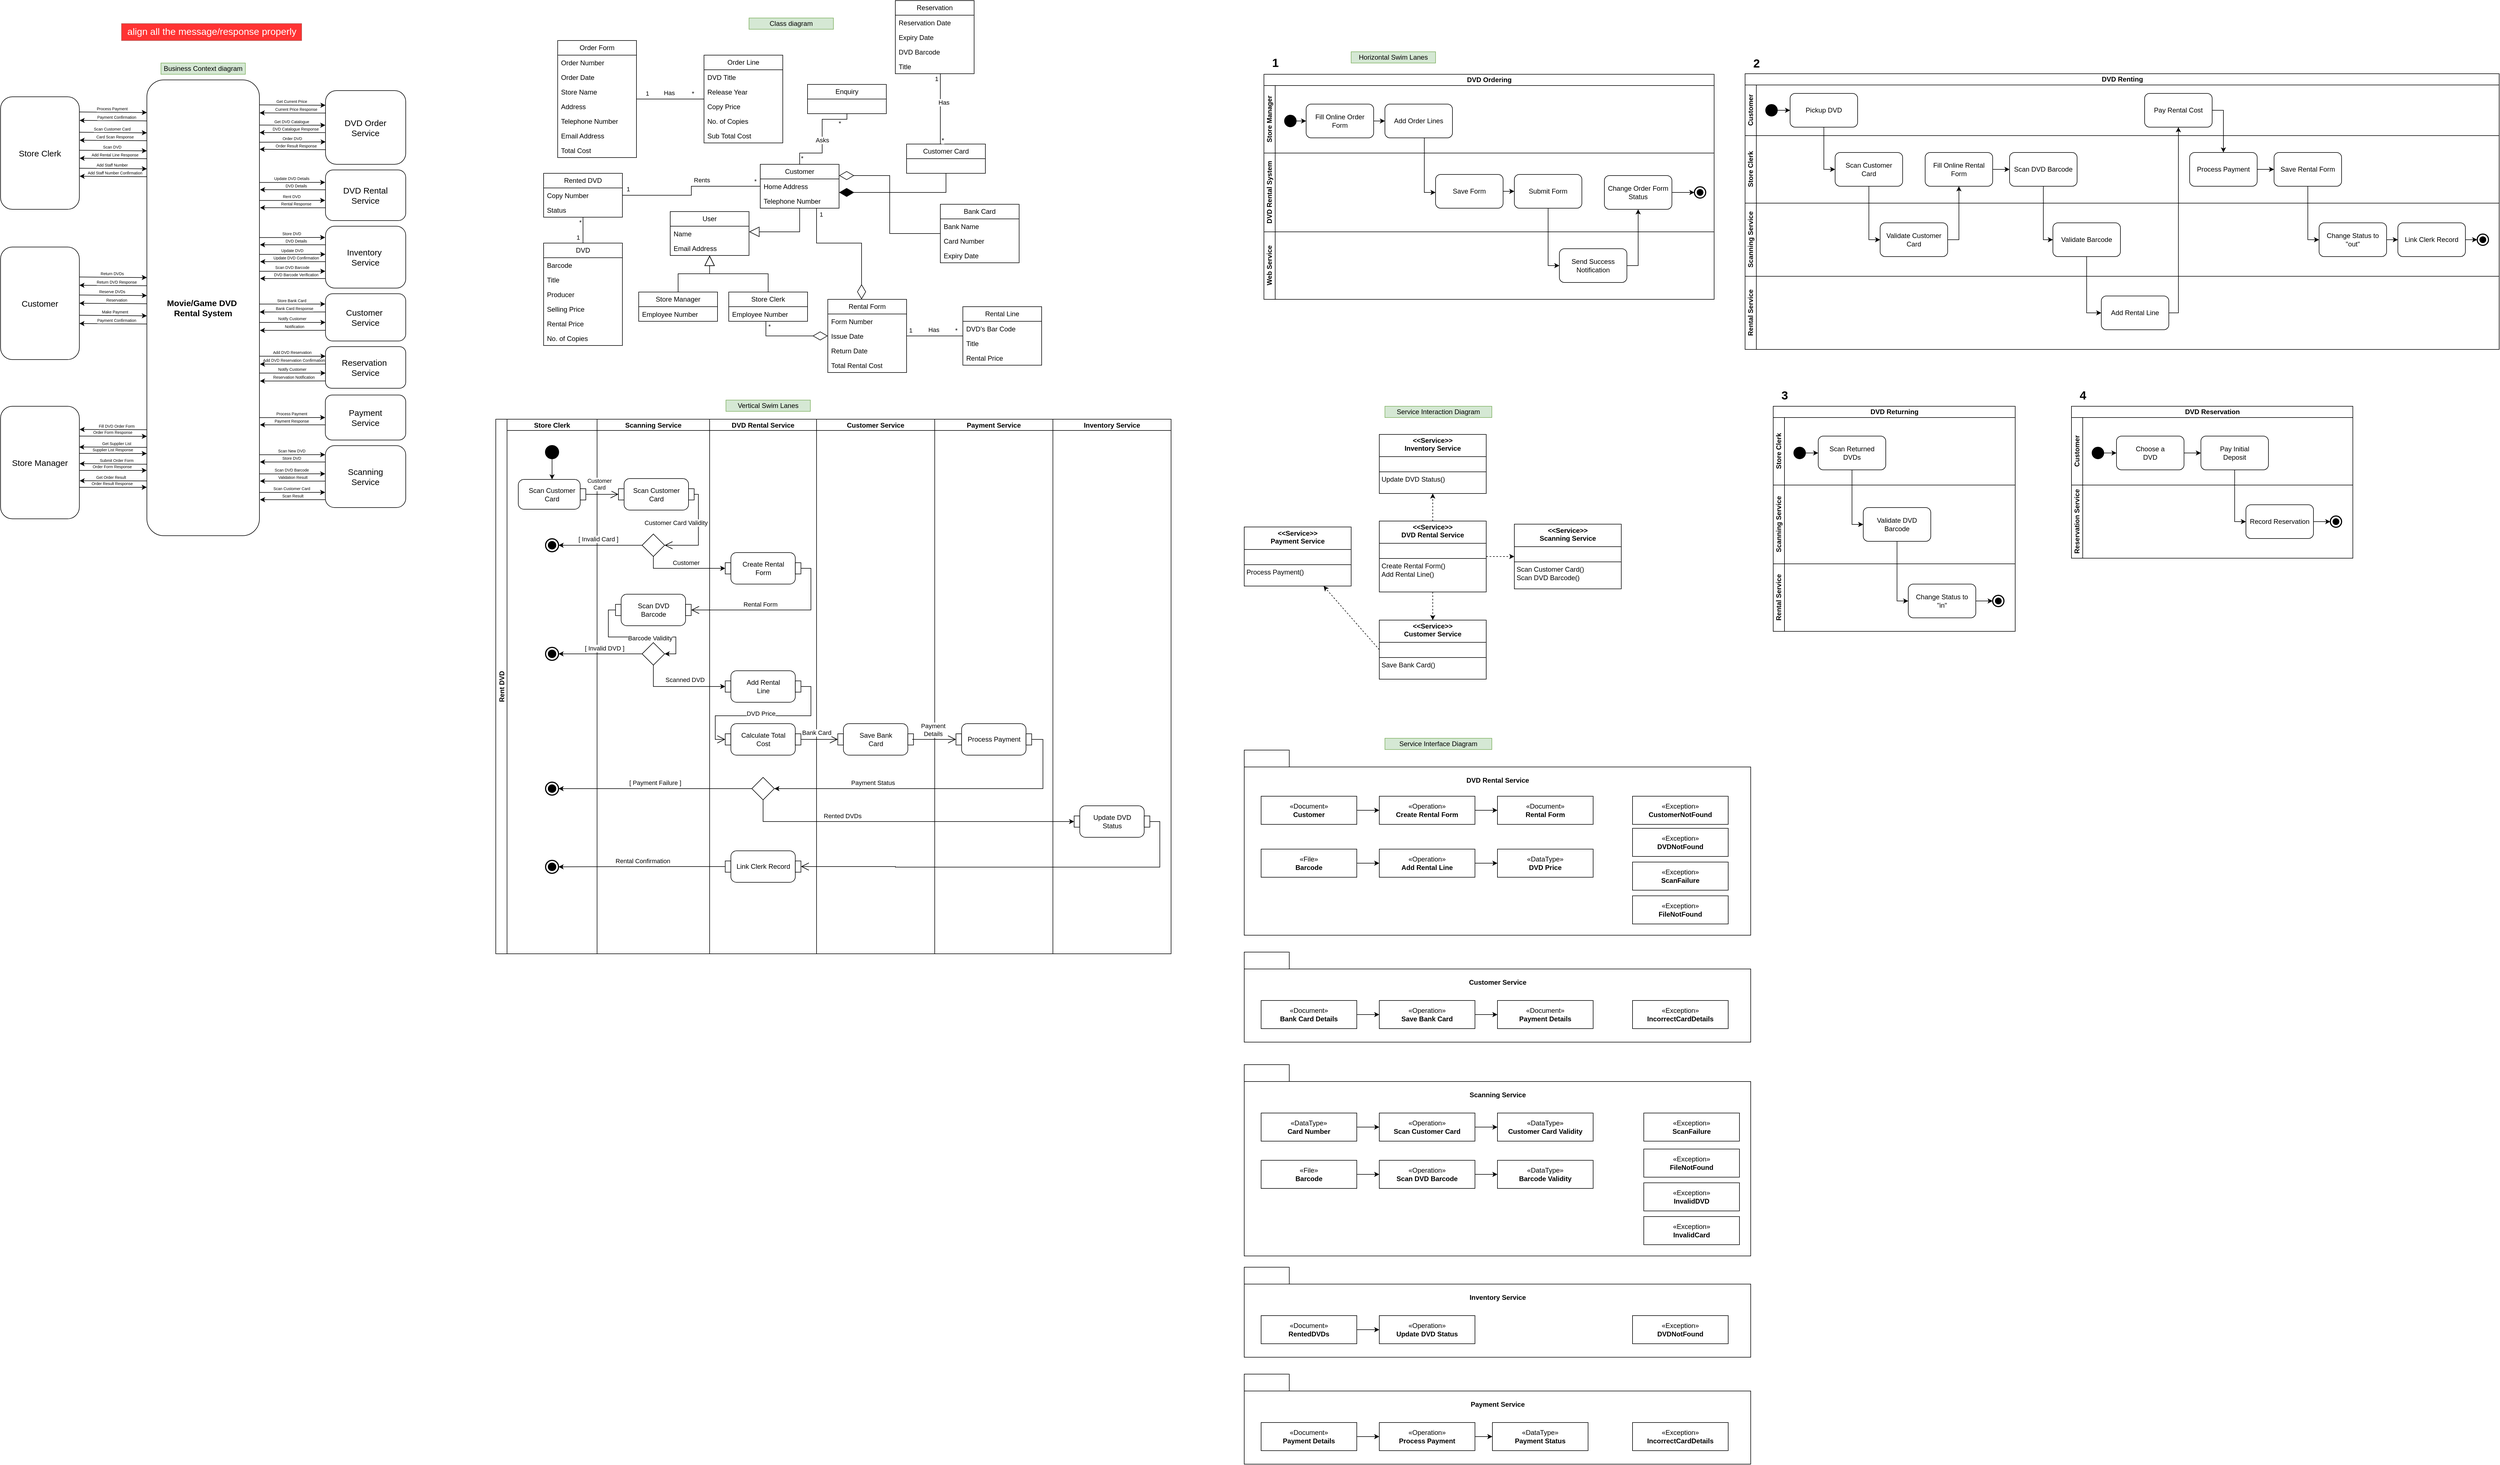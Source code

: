 <mxfile version="25.0.3">
  <diagram name="Page-1" id="wjQeGYI749mV24C6U2fJ">
    <mxGraphModel dx="1500" dy="1873" grid="1" gridSize="10" guides="1" tooltips="1" connect="1" arrows="1" fold="1" page="1" pageScale="1" pageWidth="850" pageHeight="1100" math="0" shadow="0">
      <root>
        <mxCell id="0" />
        <mxCell id="1" parent="0" />
        <mxCell id="tb72shasFinZ9iTaUBC0-81" value="Business Context diagram" style="text;html=1;align=center;verticalAlign=middle;whiteSpace=wrap;rounded=0;fillColor=#d5e8d4;strokeColor=#82b366;" parent="1" vertex="1">
          <mxGeometry x="395" y="100" width="150" height="20" as="geometry" />
        </mxCell>
        <mxCell id="tb72shasFinZ9iTaUBC0-82" value="align all the message/response properly" style="text;html=1;align=center;verticalAlign=middle;resizable=0;points=[];autosize=1;strokeColor=#b85450;fillColor=#FF3333;fontColor=#FFFFFF;fontSize=17;" parent="1" vertex="1">
          <mxGeometry x="325" y="30" width="320" height="30" as="geometry" />
        </mxCell>
        <mxCell id="tb72shasFinZ9iTaUBC0-83" value="Class diagram" style="text;html=1;align=center;verticalAlign=middle;whiteSpace=wrap;rounded=0;fillColor=#d5e8d4;strokeColor=#82b366;" parent="1" vertex="1">
          <mxGeometry x="1440" y="20" width="150" height="20" as="geometry" />
        </mxCell>
        <mxCell id="tb72shasFinZ9iTaUBC0-84" value="Order Form" style="swimlane;fontStyle=0;childLayout=stackLayout;horizontal=1;startSize=26;fillColor=none;horizontalStack=0;resizeParent=1;resizeParentMax=0;resizeLast=0;collapsible=1;marginBottom=0;whiteSpace=wrap;html=1;" parent="1" vertex="1">
          <mxGeometry x="1100" y="60" width="140" height="208" as="geometry" />
        </mxCell>
        <mxCell id="tb72shasFinZ9iTaUBC0-85" value="Order Number" style="text;strokeColor=none;fillColor=none;align=left;verticalAlign=top;spacingLeft=4;spacingRight=4;overflow=hidden;rotatable=0;points=[[0,0.5],[1,0.5]];portConstraint=eastwest;whiteSpace=wrap;html=1;" parent="tb72shasFinZ9iTaUBC0-84" vertex="1">
          <mxGeometry y="26" width="140" height="26" as="geometry" />
        </mxCell>
        <mxCell id="tb72shasFinZ9iTaUBC0-86" value="Order Date" style="text;strokeColor=none;fillColor=none;align=left;verticalAlign=top;spacingLeft=4;spacingRight=4;overflow=hidden;rotatable=0;points=[[0,0.5],[1,0.5]];portConstraint=eastwest;whiteSpace=wrap;html=1;" parent="tb72shasFinZ9iTaUBC0-84" vertex="1">
          <mxGeometry y="52" width="140" height="26" as="geometry" />
        </mxCell>
        <mxCell id="tb72shasFinZ9iTaUBC0-87" value="Store Name" style="text;strokeColor=none;fillColor=none;align=left;verticalAlign=top;spacingLeft=4;spacingRight=4;overflow=hidden;rotatable=0;points=[[0,0.5],[1,0.5]];portConstraint=eastwest;whiteSpace=wrap;html=1;" parent="tb72shasFinZ9iTaUBC0-84" vertex="1">
          <mxGeometry y="78" width="140" height="26" as="geometry" />
        </mxCell>
        <mxCell id="tb72shasFinZ9iTaUBC0-88" value="Address" style="text;strokeColor=none;fillColor=none;align=left;verticalAlign=top;spacingLeft=4;spacingRight=4;overflow=hidden;rotatable=0;points=[[0,0.5],[1,0.5]];portConstraint=eastwest;whiteSpace=wrap;html=1;" parent="tb72shasFinZ9iTaUBC0-84" vertex="1">
          <mxGeometry y="104" width="140" height="26" as="geometry" />
        </mxCell>
        <mxCell id="tb72shasFinZ9iTaUBC0-89" value="Telephone Number" style="text;strokeColor=none;fillColor=none;align=left;verticalAlign=top;spacingLeft=4;spacingRight=4;overflow=hidden;rotatable=0;points=[[0,0.5],[1,0.5]];portConstraint=eastwest;whiteSpace=wrap;html=1;" parent="tb72shasFinZ9iTaUBC0-84" vertex="1">
          <mxGeometry y="130" width="140" height="26" as="geometry" />
        </mxCell>
        <mxCell id="tb72shasFinZ9iTaUBC0-90" value="Email Address" style="text;strokeColor=none;fillColor=none;align=left;verticalAlign=top;spacingLeft=4;spacingRight=4;overflow=hidden;rotatable=0;points=[[0,0.5],[1,0.5]];portConstraint=eastwest;whiteSpace=wrap;html=1;" parent="tb72shasFinZ9iTaUBC0-84" vertex="1">
          <mxGeometry y="156" width="140" height="26" as="geometry" />
        </mxCell>
        <mxCell id="tb72shasFinZ9iTaUBC0-107" value="Total Cost" style="text;strokeColor=none;fillColor=none;align=left;verticalAlign=top;spacingLeft=4;spacingRight=4;overflow=hidden;rotatable=0;points=[[0,0.5],[1,0.5]];portConstraint=eastwest;whiteSpace=wrap;html=1;" parent="tb72shasFinZ9iTaUBC0-84" vertex="1">
          <mxGeometry y="182" width="140" height="26" as="geometry" />
        </mxCell>
        <mxCell id="tb72shasFinZ9iTaUBC0-98" value="Order Line" style="swimlane;fontStyle=0;childLayout=stackLayout;horizontal=1;startSize=26;fillColor=none;horizontalStack=0;resizeParent=1;resizeParentMax=0;resizeLast=0;collapsible=1;marginBottom=0;whiteSpace=wrap;html=1;" parent="1" vertex="1">
          <mxGeometry x="1360" y="86" width="140" height="156" as="geometry" />
        </mxCell>
        <mxCell id="tb72shasFinZ9iTaUBC0-99" value="DVD Title" style="text;strokeColor=none;fillColor=none;align=left;verticalAlign=top;spacingLeft=4;spacingRight=4;overflow=hidden;rotatable=0;points=[[0,0.5],[1,0.5]];portConstraint=eastwest;whiteSpace=wrap;html=1;" parent="tb72shasFinZ9iTaUBC0-98" vertex="1">
          <mxGeometry y="26" width="140" height="26" as="geometry" />
        </mxCell>
        <mxCell id="tb72shasFinZ9iTaUBC0-100" value="Release Year" style="text;strokeColor=none;fillColor=none;align=left;verticalAlign=top;spacingLeft=4;spacingRight=4;overflow=hidden;rotatable=0;points=[[0,0.5],[1,0.5]];portConstraint=eastwest;whiteSpace=wrap;html=1;" parent="tb72shasFinZ9iTaUBC0-98" vertex="1">
          <mxGeometry y="52" width="140" height="26" as="geometry" />
        </mxCell>
        <mxCell id="tb72shasFinZ9iTaUBC0-101" value="Copy Price" style="text;strokeColor=none;fillColor=none;align=left;verticalAlign=top;spacingLeft=4;spacingRight=4;overflow=hidden;rotatable=0;points=[[0,0.5],[1,0.5]];portConstraint=eastwest;whiteSpace=wrap;html=1;" parent="tb72shasFinZ9iTaUBC0-98" vertex="1">
          <mxGeometry y="78" width="140" height="26" as="geometry" />
        </mxCell>
        <mxCell id="tb72shasFinZ9iTaUBC0-102" value="No. of Copies" style="text;strokeColor=none;fillColor=none;align=left;verticalAlign=top;spacingLeft=4;spacingRight=4;overflow=hidden;rotatable=0;points=[[0,0.5],[1,0.5]];portConstraint=eastwest;whiteSpace=wrap;html=1;" parent="tb72shasFinZ9iTaUBC0-98" vertex="1">
          <mxGeometry y="104" width="140" height="26" as="geometry" />
        </mxCell>
        <mxCell id="tb72shasFinZ9iTaUBC0-103" value="Sub Total Cost" style="text;strokeColor=none;fillColor=none;align=left;verticalAlign=top;spacingLeft=4;spacingRight=4;overflow=hidden;rotatable=0;points=[[0,0.5],[1,0.5]];portConstraint=eastwest;whiteSpace=wrap;html=1;" parent="tb72shasFinZ9iTaUBC0-98" vertex="1">
          <mxGeometry y="130" width="140" height="26" as="geometry" />
        </mxCell>
        <mxCell id="tb72shasFinZ9iTaUBC0-106" value="" style="endArrow=diamondThin;endFill=0;endSize=24;html=1;rounded=0;edgeStyle=orthogonalEdgeStyle;" parent="1" source="tb72shasFinZ9iTaUBC0-128" target="tb72shasFinZ9iTaUBC0-141" edge="1">
          <mxGeometry width="160" relative="1" as="geometry">
            <mxPoint x="1490" y="480" as="sourcePoint" />
            <mxPoint x="1650" y="480" as="targetPoint" />
            <Array as="points">
              <mxPoint x="1560" y="420" />
              <mxPoint x="1640" y="420" />
            </Array>
          </mxGeometry>
        </mxCell>
        <mxCell id="_JC7rsAmCCTActKFV6R8-29" value="1" style="edgeLabel;html=1;align=center;verticalAlign=middle;resizable=0;points=[];" parent="tb72shasFinZ9iTaUBC0-106" vertex="1" connectable="0">
          <mxGeometry x="-0.885" relative="1" as="geometry">
            <mxPoint x="8" y="-3" as="offset" />
          </mxGeometry>
        </mxCell>
        <mxCell id="tb72shasFinZ9iTaUBC0-108" value="DVD" style="swimlane;fontStyle=0;childLayout=stackLayout;horizontal=1;startSize=26;fillColor=none;horizontalStack=0;resizeParent=1;resizeParentMax=0;resizeLast=0;collapsible=1;marginBottom=0;whiteSpace=wrap;html=1;" parent="1" vertex="1">
          <mxGeometry x="1075" y="420" width="140" height="182" as="geometry" />
        </mxCell>
        <mxCell id="tb72shasFinZ9iTaUBC0-109" value="Barcode&lt;span style=&quot;white-space: pre;&quot;&gt;&#x9;&lt;/span&gt;" style="text;strokeColor=none;fillColor=none;align=left;verticalAlign=top;spacingLeft=4;spacingRight=4;overflow=hidden;rotatable=0;points=[[0,0.5],[1,0.5]];portConstraint=eastwest;whiteSpace=wrap;html=1;" parent="tb72shasFinZ9iTaUBC0-108" vertex="1">
          <mxGeometry y="26" width="140" height="26" as="geometry" />
        </mxCell>
        <mxCell id="tb72shasFinZ9iTaUBC0-110" value="Title" style="text;strokeColor=none;fillColor=none;align=left;verticalAlign=top;spacingLeft=4;spacingRight=4;overflow=hidden;rotatable=0;points=[[0,0.5],[1,0.5]];portConstraint=eastwest;whiteSpace=wrap;html=1;" parent="tb72shasFinZ9iTaUBC0-108" vertex="1">
          <mxGeometry y="52" width="140" height="26" as="geometry" />
        </mxCell>
        <mxCell id="tb72shasFinZ9iTaUBC0-111" value="Producer" style="text;strokeColor=none;fillColor=none;align=left;verticalAlign=top;spacingLeft=4;spacingRight=4;overflow=hidden;rotatable=0;points=[[0,0.5],[1,0.5]];portConstraint=eastwest;whiteSpace=wrap;html=1;" parent="tb72shasFinZ9iTaUBC0-108" vertex="1">
          <mxGeometry y="78" width="140" height="26" as="geometry" />
        </mxCell>
        <mxCell id="tb72shasFinZ9iTaUBC0-112" value="Selling Price" style="text;strokeColor=none;fillColor=none;align=left;verticalAlign=top;spacingLeft=4;spacingRight=4;overflow=hidden;rotatable=0;points=[[0,0.5],[1,0.5]];portConstraint=eastwest;whiteSpace=wrap;html=1;" parent="tb72shasFinZ9iTaUBC0-108" vertex="1">
          <mxGeometry y="104" width="140" height="26" as="geometry" />
        </mxCell>
        <mxCell id="tb72shasFinZ9iTaUBC0-113" value="Rental Price" style="text;strokeColor=none;fillColor=none;align=left;verticalAlign=top;spacingLeft=4;spacingRight=4;overflow=hidden;rotatable=0;points=[[0,0.5],[1,0.5]];portConstraint=eastwest;whiteSpace=wrap;html=1;" parent="tb72shasFinZ9iTaUBC0-108" vertex="1">
          <mxGeometry y="130" width="140" height="26" as="geometry" />
        </mxCell>
        <mxCell id="tb72shasFinZ9iTaUBC0-120" value="No. of Copies" style="text;strokeColor=none;fillColor=none;align=left;verticalAlign=top;spacingLeft=4;spacingRight=4;overflow=hidden;rotatable=0;points=[[0,0.5],[1,0.5]];portConstraint=eastwest;whiteSpace=wrap;html=1;" parent="tb72shasFinZ9iTaUBC0-108" vertex="1">
          <mxGeometry y="156" width="140" height="26" as="geometry" />
        </mxCell>
        <mxCell id="tb72shasFinZ9iTaUBC0-121" value="Rented DVD" style="swimlane;fontStyle=0;childLayout=stackLayout;horizontal=1;startSize=26;fillColor=none;horizontalStack=0;resizeParent=1;resizeParentMax=0;resizeLast=0;collapsible=1;marginBottom=0;whiteSpace=wrap;html=1;" parent="1" vertex="1">
          <mxGeometry x="1075" y="296" width="140" height="78" as="geometry" />
        </mxCell>
        <mxCell id="tb72shasFinZ9iTaUBC0-126" value="Copy Number" style="text;strokeColor=none;fillColor=none;align=left;verticalAlign=top;spacingLeft=4;spacingRight=4;overflow=hidden;rotatable=0;points=[[0,0.5],[1,0.5]];portConstraint=eastwest;whiteSpace=wrap;html=1;" parent="tb72shasFinZ9iTaUBC0-121" vertex="1">
          <mxGeometry y="26" width="140" height="26" as="geometry" />
        </mxCell>
        <mxCell id="tb72shasFinZ9iTaUBC0-127" value="Status" style="text;strokeColor=none;fillColor=none;align=left;verticalAlign=top;spacingLeft=4;spacingRight=4;overflow=hidden;rotatable=0;points=[[0,0.5],[1,0.5]];portConstraint=eastwest;whiteSpace=wrap;html=1;" parent="tb72shasFinZ9iTaUBC0-121" vertex="1">
          <mxGeometry y="52" width="140" height="26" as="geometry" />
        </mxCell>
        <mxCell id="tb72shasFinZ9iTaUBC0-128" value="Customer" style="swimlane;fontStyle=0;childLayout=stackLayout;horizontal=1;startSize=26;fillColor=none;horizontalStack=0;resizeParent=1;resizeParentMax=0;resizeLast=0;collapsible=1;marginBottom=0;whiteSpace=wrap;html=1;" parent="1" vertex="1">
          <mxGeometry x="1460" y="280" width="140" height="78" as="geometry" />
        </mxCell>
        <mxCell id="tb72shasFinZ9iTaUBC0-130" value="Home Address" style="text;strokeColor=none;fillColor=none;align=left;verticalAlign=top;spacingLeft=4;spacingRight=4;overflow=hidden;rotatable=0;points=[[0,0.5],[1,0.5]];portConstraint=eastwest;whiteSpace=wrap;html=1;" parent="tb72shasFinZ9iTaUBC0-128" vertex="1">
          <mxGeometry y="26" width="140" height="26" as="geometry" />
        </mxCell>
        <mxCell id="tb72shasFinZ9iTaUBC0-131" value="Telephone Number" style="text;strokeColor=none;fillColor=none;align=left;verticalAlign=top;spacingLeft=4;spacingRight=4;overflow=hidden;rotatable=0;points=[[0,0.5],[1,0.5]];portConstraint=eastwest;whiteSpace=wrap;html=1;" parent="tb72shasFinZ9iTaUBC0-128" vertex="1">
          <mxGeometry y="52" width="140" height="26" as="geometry" />
        </mxCell>
        <mxCell id="tb72shasFinZ9iTaUBC0-135" value="Customer Card" style="swimlane;fontStyle=0;childLayout=stackLayout;horizontal=1;startSize=26;fillColor=none;horizontalStack=0;resizeParent=1;resizeParentMax=0;resizeLast=0;collapsible=1;marginBottom=0;whiteSpace=wrap;html=1;" parent="1" vertex="1">
          <mxGeometry x="1720" y="244" width="140" height="52" as="geometry" />
        </mxCell>
        <mxCell id="tb72shasFinZ9iTaUBC0-140" value="" style="endArrow=diamondThin;endFill=1;endSize=24;html=1;rounded=0;edgeStyle=orthogonalEdgeStyle;" parent="1" source="tb72shasFinZ9iTaUBC0-135" target="tb72shasFinZ9iTaUBC0-128" edge="1">
          <mxGeometry width="160" relative="1" as="geometry">
            <mxPoint x="1370" y="174" as="sourcePoint" />
            <mxPoint x="1250" y="174" as="targetPoint" />
            <Array as="points">
              <mxPoint x="1790" y="330" />
            </Array>
          </mxGeometry>
        </mxCell>
        <mxCell id="tb72shasFinZ9iTaUBC0-141" value="Rental Form" style="swimlane;fontStyle=0;childLayout=stackLayout;horizontal=1;startSize=26;fillColor=none;horizontalStack=0;resizeParent=1;resizeParentMax=0;resizeLast=0;collapsible=1;marginBottom=0;whiteSpace=wrap;html=1;" parent="1" vertex="1">
          <mxGeometry x="1580" y="520" width="140" height="130" as="geometry" />
        </mxCell>
        <mxCell id="tb72shasFinZ9iTaUBC0-142" value="Form Number" style="text;strokeColor=none;fillColor=none;align=left;verticalAlign=top;spacingLeft=4;spacingRight=4;overflow=hidden;rotatable=0;points=[[0,0.5],[1,0.5]];portConstraint=eastwest;whiteSpace=wrap;html=1;" parent="tb72shasFinZ9iTaUBC0-141" vertex="1">
          <mxGeometry y="26" width="140" height="26" as="geometry" />
        </mxCell>
        <mxCell id="tb72shasFinZ9iTaUBC0-143" value="Issue Date" style="text;strokeColor=none;fillColor=none;align=left;verticalAlign=top;spacingLeft=4;spacingRight=4;overflow=hidden;rotatable=0;points=[[0,0.5],[1,0.5]];portConstraint=eastwest;whiteSpace=wrap;html=1;" parent="tb72shasFinZ9iTaUBC0-141" vertex="1">
          <mxGeometry y="52" width="140" height="26" as="geometry" />
        </mxCell>
        <mxCell id="tb72shasFinZ9iTaUBC0-144" value="Return Date" style="text;strokeColor=none;fillColor=none;align=left;verticalAlign=top;spacingLeft=4;spacingRight=4;overflow=hidden;rotatable=0;points=[[0,0.5],[1,0.5]];portConstraint=eastwest;whiteSpace=wrap;html=1;" parent="tb72shasFinZ9iTaUBC0-141" vertex="1">
          <mxGeometry y="78" width="140" height="26" as="geometry" />
        </mxCell>
        <mxCell id="tb72shasFinZ9iTaUBC0-154" value="Total Rental Cost" style="text;strokeColor=none;fillColor=none;align=left;verticalAlign=top;spacingLeft=4;spacingRight=4;overflow=hidden;rotatable=0;points=[[0,0.5],[1,0.5]];portConstraint=eastwest;whiteSpace=wrap;html=1;" parent="tb72shasFinZ9iTaUBC0-141" vertex="1">
          <mxGeometry y="104" width="140" height="26" as="geometry" />
        </mxCell>
        <mxCell id="tb72shasFinZ9iTaUBC0-149" value="Rental Line" style="swimlane;fontStyle=0;childLayout=stackLayout;horizontal=1;startSize=26;fillColor=none;horizontalStack=0;resizeParent=1;resizeParentMax=0;resizeLast=0;collapsible=1;marginBottom=0;whiteSpace=wrap;html=1;" parent="1" vertex="1">
          <mxGeometry x="1820" y="533" width="140" height="104" as="geometry" />
        </mxCell>
        <mxCell id="tb72shasFinZ9iTaUBC0-150" value="DVD&#39;s Bar Code" style="text;strokeColor=none;fillColor=none;align=left;verticalAlign=top;spacingLeft=4;spacingRight=4;overflow=hidden;rotatable=0;points=[[0,0.5],[1,0.5]];portConstraint=eastwest;whiteSpace=wrap;html=1;" parent="tb72shasFinZ9iTaUBC0-149" vertex="1">
          <mxGeometry y="26" width="140" height="26" as="geometry" />
        </mxCell>
        <mxCell id="tb72shasFinZ9iTaUBC0-151" value="Title" style="text;strokeColor=none;fillColor=none;align=left;verticalAlign=top;spacingLeft=4;spacingRight=4;overflow=hidden;rotatable=0;points=[[0,0.5],[1,0.5]];portConstraint=eastwest;whiteSpace=wrap;html=1;" parent="tb72shasFinZ9iTaUBC0-149" vertex="1">
          <mxGeometry y="52" width="140" height="26" as="geometry" />
        </mxCell>
        <mxCell id="tb72shasFinZ9iTaUBC0-152" value="Rental Price" style="text;strokeColor=none;fillColor=none;align=left;verticalAlign=top;spacingLeft=4;spacingRight=4;overflow=hidden;rotatable=0;points=[[0,0.5],[1,0.5]];portConstraint=eastwest;whiteSpace=wrap;html=1;" parent="tb72shasFinZ9iTaUBC0-149" vertex="1">
          <mxGeometry y="78" width="140" height="26" as="geometry" />
        </mxCell>
        <mxCell id="tb72shasFinZ9iTaUBC0-157" value="Bank Card" style="swimlane;fontStyle=0;childLayout=stackLayout;horizontal=1;startSize=26;fillColor=none;horizontalStack=0;resizeParent=1;resizeParentMax=0;resizeLast=0;collapsible=1;marginBottom=0;whiteSpace=wrap;html=1;" parent="1" vertex="1">
          <mxGeometry x="1780" y="351" width="140" height="104" as="geometry" />
        </mxCell>
        <mxCell id="tb72shasFinZ9iTaUBC0-160" value="Bank Name" style="text;strokeColor=none;fillColor=none;align=left;verticalAlign=top;spacingLeft=4;spacingRight=4;overflow=hidden;rotatable=0;points=[[0,0.5],[1,0.5]];portConstraint=eastwest;whiteSpace=wrap;html=1;" parent="tb72shasFinZ9iTaUBC0-157" vertex="1">
          <mxGeometry y="26" width="140" height="26" as="geometry" />
        </mxCell>
        <mxCell id="tb72shasFinZ9iTaUBC0-161" value="Card Number" style="text;strokeColor=none;fillColor=none;align=left;verticalAlign=top;spacingLeft=4;spacingRight=4;overflow=hidden;rotatable=0;points=[[0,0.5],[1,0.5]];portConstraint=eastwest;whiteSpace=wrap;html=1;" parent="tb72shasFinZ9iTaUBC0-157" vertex="1">
          <mxGeometry y="52" width="140" height="26" as="geometry" />
        </mxCell>
        <mxCell id="tb72shasFinZ9iTaUBC0-162" value="Expiry Date" style="text;strokeColor=none;fillColor=none;align=left;verticalAlign=top;spacingLeft=4;spacingRight=4;overflow=hidden;rotatable=0;points=[[0,0.5],[1,0.5]];portConstraint=eastwest;whiteSpace=wrap;html=1;" parent="tb72shasFinZ9iTaUBC0-157" vertex="1">
          <mxGeometry y="78" width="140" height="26" as="geometry" />
        </mxCell>
        <mxCell id="tb72shasFinZ9iTaUBC0-159" value="" style="endArrow=diamondThin;endFill=0;endSize=24;html=1;rounded=0;edgeStyle=orthogonalEdgeStyle;" parent="1" source="tb72shasFinZ9iTaUBC0-157" target="tb72shasFinZ9iTaUBC0-128" edge="1">
          <mxGeometry width="160" relative="1" as="geometry">
            <mxPoint x="1550" y="440" as="sourcePoint" />
            <mxPoint x="1710" y="440" as="targetPoint" />
            <Array as="points">
              <mxPoint x="1690" y="403" />
              <mxPoint x="1690" y="300" />
            </Array>
          </mxGeometry>
        </mxCell>
        <mxCell id="tb72shasFinZ9iTaUBC0-165" value="" style="endArrow=none;html=1;rounded=0;edgeStyle=orthogonalEdgeStyle;" parent="1" source="tb72shasFinZ9iTaUBC0-149" target="tb72shasFinZ9iTaUBC0-141" edge="1">
          <mxGeometry width="50" height="50" relative="1" as="geometry">
            <mxPoint x="1410" y="580" as="sourcePoint" />
            <mxPoint x="1460" y="530" as="targetPoint" />
          </mxGeometry>
        </mxCell>
        <mxCell id="tb72shasFinZ9iTaUBC0-166" value="*" style="edgeLabel;html=1;align=center;verticalAlign=middle;resizable=0;points=[];" parent="tb72shasFinZ9iTaUBC0-165" vertex="1" connectable="0">
          <mxGeometry x="-0.21" y="1" relative="1" as="geometry">
            <mxPoint x="27" y="-11" as="offset" />
          </mxGeometry>
        </mxCell>
        <mxCell id="tb72shasFinZ9iTaUBC0-167" value="1" style="edgeLabel;html=1;align=center;verticalAlign=middle;resizable=0;points=[];" parent="tb72shasFinZ9iTaUBC0-165" vertex="1" connectable="0">
          <mxGeometry x="-0.21" y="1" relative="1" as="geometry">
            <mxPoint x="-54" y="-11" as="offset" />
          </mxGeometry>
        </mxCell>
        <mxCell id="YXpk_-auNJu2bPomF_Tg-1" value="Has" style="edgeLabel;html=1;align=center;verticalAlign=middle;resizable=0;points=[];" parent="tb72shasFinZ9iTaUBC0-165" vertex="1" connectable="0">
          <mxGeometry x="-0.006" y="-1" relative="1" as="geometry">
            <mxPoint x="-3" y="-10" as="offset" />
          </mxGeometry>
        </mxCell>
        <mxCell id="tb72shasFinZ9iTaUBC0-168" value="" style="endArrow=none;html=1;rounded=0;edgeStyle=orthogonalEdgeStyle;" parent="1" source="tb72shasFinZ9iTaUBC0-121" target="tb72shasFinZ9iTaUBC0-108" edge="1">
          <mxGeometry width="50" height="50" relative="1" as="geometry">
            <mxPoint x="1540" y="565" as="sourcePoint" />
            <mxPoint x="1440" y="565" as="targetPoint" />
          </mxGeometry>
        </mxCell>
        <mxCell id="tb72shasFinZ9iTaUBC0-169" value="1" style="edgeLabel;html=1;align=center;verticalAlign=middle;resizable=0;points=[];" parent="tb72shasFinZ9iTaUBC0-168" vertex="1" connectable="0">
          <mxGeometry x="-0.21" y="1" relative="1" as="geometry">
            <mxPoint x="-10" y="18" as="offset" />
          </mxGeometry>
        </mxCell>
        <mxCell id="tb72shasFinZ9iTaUBC0-170" value="*" style="edgeLabel;html=1;align=center;verticalAlign=middle;resizable=0;points=[];" parent="tb72shasFinZ9iTaUBC0-168" vertex="1" connectable="0">
          <mxGeometry x="-0.21" y="1" relative="1" as="geometry">
            <mxPoint x="-6" y="-9" as="offset" />
          </mxGeometry>
        </mxCell>
        <mxCell id="tb72shasFinZ9iTaUBC0-177" value="Reservation" style="swimlane;fontStyle=0;childLayout=stackLayout;horizontal=1;startSize=26;fillColor=none;horizontalStack=0;resizeParent=1;resizeParentMax=0;resizeLast=0;collapsible=1;marginBottom=0;whiteSpace=wrap;html=1;" parent="1" vertex="1">
          <mxGeometry x="1700" y="-11" width="140" height="130" as="geometry" />
        </mxCell>
        <mxCell id="tb72shasFinZ9iTaUBC0-178" value="Reservation Date" style="text;strokeColor=none;fillColor=none;align=left;verticalAlign=top;spacingLeft=4;spacingRight=4;overflow=hidden;rotatable=0;points=[[0,0.5],[1,0.5]];portConstraint=eastwest;whiteSpace=wrap;html=1;" parent="tb72shasFinZ9iTaUBC0-177" vertex="1">
          <mxGeometry y="26" width="140" height="26" as="geometry" />
        </mxCell>
        <mxCell id="tb72shasFinZ9iTaUBC0-180" value="Expiry Date" style="text;strokeColor=none;fillColor=none;align=left;verticalAlign=top;spacingLeft=4;spacingRight=4;overflow=hidden;rotatable=0;points=[[0,0.5],[1,0.5]];portConstraint=eastwest;whiteSpace=wrap;html=1;" parent="tb72shasFinZ9iTaUBC0-177" vertex="1">
          <mxGeometry y="52" width="140" height="26" as="geometry" />
        </mxCell>
        <mxCell id="tb72shasFinZ9iTaUBC0-182" value="DVD Barcode" style="text;strokeColor=none;fillColor=none;align=left;verticalAlign=top;spacingLeft=4;spacingRight=4;overflow=hidden;rotatable=0;points=[[0,0.5],[1,0.5]];portConstraint=eastwest;whiteSpace=wrap;html=1;" parent="tb72shasFinZ9iTaUBC0-177" vertex="1">
          <mxGeometry y="78" width="140" height="26" as="geometry" />
        </mxCell>
        <mxCell id="tb72shasFinZ9iTaUBC0-183" value="Title" style="text;strokeColor=none;fillColor=none;align=left;verticalAlign=top;spacingLeft=4;spacingRight=4;overflow=hidden;rotatable=0;points=[[0,0.5],[1,0.5]];portConstraint=eastwest;whiteSpace=wrap;html=1;" parent="tb72shasFinZ9iTaUBC0-177" vertex="1">
          <mxGeometry y="104" width="140" height="26" as="geometry" />
        </mxCell>
        <mxCell id="tb72shasFinZ9iTaUBC0-181" value="" style="endArrow=none;endFill=0;endSize=24;html=1;rounded=0;edgeStyle=orthogonalEdgeStyle;" parent="1" source="tb72shasFinZ9iTaUBC0-135" target="tb72shasFinZ9iTaUBC0-177" edge="1">
          <mxGeometry width="160" relative="1" as="geometry">
            <mxPoint x="1630" y="250" as="sourcePoint" />
            <mxPoint x="1520" y="290" as="targetPoint" />
            <Array as="points">
              <mxPoint x="1780" y="120" />
              <mxPoint x="1780" y="120" />
            </Array>
          </mxGeometry>
        </mxCell>
        <mxCell id="_JC7rsAmCCTActKFV6R8-31" value="*" style="edgeLabel;html=1;align=center;verticalAlign=middle;resizable=0;points=[];" parent="tb72shasFinZ9iTaUBC0-181" vertex="1" connectable="0">
          <mxGeometry x="-0.846" y="1" relative="1" as="geometry">
            <mxPoint x="5" y="2" as="offset" />
          </mxGeometry>
        </mxCell>
        <mxCell id="_JC7rsAmCCTActKFV6R8-32" value="1" style="edgeLabel;html=1;align=center;verticalAlign=middle;resizable=0;points=[];" parent="tb72shasFinZ9iTaUBC0-181" vertex="1" connectable="0">
          <mxGeometry x="0.814" y="1" relative="1" as="geometry">
            <mxPoint x="-6" y="-3" as="offset" />
          </mxGeometry>
        </mxCell>
        <mxCell id="_JC7rsAmCCTActKFV6R8-33" value="Has" style="edgeLabel;html=1;align=center;verticalAlign=middle;resizable=0;points=[];" parent="tb72shasFinZ9iTaUBC0-181" vertex="1" connectable="0">
          <mxGeometry x="0.036" relative="1" as="geometry">
            <mxPoint x="6" y="-9" as="offset" />
          </mxGeometry>
        </mxCell>
        <mxCell id="uCanH5rlfd1NPs6zXA0Y-1" value="User" style="swimlane;fontStyle=0;childLayout=stackLayout;horizontal=1;startSize=26;fillColor=none;horizontalStack=0;resizeParent=1;resizeParentMax=0;resizeLast=0;collapsible=1;marginBottom=0;whiteSpace=wrap;html=1;" parent="1" vertex="1">
          <mxGeometry x="1300" y="364" width="140" height="78" as="geometry" />
        </mxCell>
        <mxCell id="uCanH5rlfd1NPs6zXA0Y-2" value="Name" style="text;strokeColor=none;fillColor=none;align=left;verticalAlign=top;spacingLeft=4;spacingRight=4;overflow=hidden;rotatable=0;points=[[0,0.5],[1,0.5]];portConstraint=eastwest;whiteSpace=wrap;html=1;" parent="uCanH5rlfd1NPs6zXA0Y-1" vertex="1">
          <mxGeometry y="26" width="140" height="26" as="geometry" />
        </mxCell>
        <mxCell id="uCanH5rlfd1NPs6zXA0Y-5" value="Email Address" style="text;strokeColor=none;fillColor=none;align=left;verticalAlign=top;spacingLeft=4;spacingRight=4;overflow=hidden;rotatable=0;points=[[0,0.5],[1,0.5]];portConstraint=eastwest;whiteSpace=wrap;html=1;" parent="uCanH5rlfd1NPs6zXA0Y-1" vertex="1">
          <mxGeometry y="52" width="140" height="26" as="geometry" />
        </mxCell>
        <mxCell id="uCanH5rlfd1NPs6zXA0Y-6" value="" style="endArrow=block;endSize=16;endFill=0;html=1;rounded=0;edgeStyle=orthogonalEdgeStyle;" parent="1" source="tb72shasFinZ9iTaUBC0-128" target="uCanH5rlfd1NPs6zXA0Y-1" edge="1">
          <mxGeometry width="160" relative="1" as="geometry">
            <mxPoint x="1400" y="490" as="sourcePoint" />
            <mxPoint x="1560" y="490" as="targetPoint" />
            <Array as="points">
              <mxPoint x="1530" y="400" />
            </Array>
          </mxGeometry>
        </mxCell>
        <mxCell id="uCanH5rlfd1NPs6zXA0Y-7" value="Store Clerk" style="swimlane;fontStyle=0;childLayout=stackLayout;horizontal=1;startSize=26;fillColor=none;horizontalStack=0;resizeParent=1;resizeParentMax=0;resizeLast=0;collapsible=1;marginBottom=0;whiteSpace=wrap;html=1;" parent="1" vertex="1">
          <mxGeometry x="1404" y="507" width="140" height="52" as="geometry" />
        </mxCell>
        <mxCell id="uCanH5rlfd1NPs6zXA0Y-8" value="Employee Number" style="text;strokeColor=none;fillColor=none;align=left;verticalAlign=top;spacingLeft=4;spacingRight=4;overflow=hidden;rotatable=0;points=[[0,0.5],[1,0.5]];portConstraint=eastwest;whiteSpace=wrap;html=1;" parent="uCanH5rlfd1NPs6zXA0Y-7" vertex="1">
          <mxGeometry y="26" width="140" height="26" as="geometry" />
        </mxCell>
        <mxCell id="uCanH5rlfd1NPs6zXA0Y-10" value="Store Manager" style="swimlane;fontStyle=0;childLayout=stackLayout;horizontal=1;startSize=26;fillColor=none;horizontalStack=0;resizeParent=1;resizeParentMax=0;resizeLast=0;collapsible=1;marginBottom=0;whiteSpace=wrap;html=1;" parent="1" vertex="1">
          <mxGeometry x="1244" y="507" width="140" height="52" as="geometry" />
        </mxCell>
        <mxCell id="uCanH5rlfd1NPs6zXA0Y-12" value="Employee Number" style="text;strokeColor=none;fillColor=none;align=left;verticalAlign=top;spacingLeft=4;spacingRight=4;overflow=hidden;rotatable=0;points=[[0,0.5],[1,0.5]];portConstraint=eastwest;whiteSpace=wrap;html=1;" parent="uCanH5rlfd1NPs6zXA0Y-10" vertex="1">
          <mxGeometry y="26" width="140" height="26" as="geometry" />
        </mxCell>
        <mxCell id="uCanH5rlfd1NPs6zXA0Y-13" value="" style="endArrow=block;endSize=16;endFill=0;html=1;rounded=0;edgeStyle=orthogonalEdgeStyle;" parent="1" source="uCanH5rlfd1NPs6zXA0Y-7" target="uCanH5rlfd1NPs6zXA0Y-1" edge="1">
          <mxGeometry width="160" relative="1" as="geometry">
            <mxPoint x="1570" y="431" as="sourcePoint" />
            <mxPoint x="1460" y="480" as="targetPoint" />
          </mxGeometry>
        </mxCell>
        <mxCell id="uCanH5rlfd1NPs6zXA0Y-14" value="" style="endArrow=block;endSize=16;endFill=0;html=1;rounded=0;edgeStyle=orthogonalEdgeStyle;" parent="1" source="uCanH5rlfd1NPs6zXA0Y-10" target="uCanH5rlfd1NPs6zXA0Y-1" edge="1">
          <mxGeometry width="160" relative="1" as="geometry">
            <mxPoint x="1330" y="506" as="sourcePoint" />
            <mxPoint x="1380" y="452" as="targetPoint" />
          </mxGeometry>
        </mxCell>
        <mxCell id="uCanH5rlfd1NPs6zXA0Y-15" value="" style="endArrow=diamondThin;endFill=0;endSize=24;html=1;rounded=0;edgeStyle=orthogonalEdgeStyle;" parent="1" source="uCanH5rlfd1NPs6zXA0Y-7" target="tb72shasFinZ9iTaUBC0-141" edge="1">
          <mxGeometry width="160" relative="1" as="geometry">
            <mxPoint x="1400" y="620" as="sourcePoint" />
            <mxPoint x="1560" y="620" as="targetPoint" />
            <Array as="points">
              <mxPoint x="1470" y="585" />
            </Array>
          </mxGeometry>
        </mxCell>
        <mxCell id="_JC7rsAmCCTActKFV6R8-30" value="*" style="edgeLabel;html=1;align=center;verticalAlign=middle;resizable=0;points=[];" parent="uCanH5rlfd1NPs6zXA0Y-15" vertex="1" connectable="0">
          <mxGeometry x="-0.828" y="-1" relative="1" as="geometry">
            <mxPoint x="7" y="-3" as="offset" />
          </mxGeometry>
        </mxCell>
        <mxCell id="uCanH5rlfd1NPs6zXA0Y-16" value="Vertical Swim Lanes" style="text;html=1;align=center;verticalAlign=middle;whiteSpace=wrap;rounded=0;fillColor=#d5e8d4;strokeColor=#82b366;" parent="1" vertex="1">
          <mxGeometry x="1399" y="699" width="150" height="20" as="geometry" />
        </mxCell>
        <mxCell id="uCanH5rlfd1NPs6zXA0Y-21" value="Rent DVD" style="swimlane;childLayout=stackLayout;resizeParent=1;resizeParentMax=0;startSize=20;horizontal=0;horizontalStack=1;" parent="1" vertex="1">
          <mxGeometry x="990" y="733" width="1200" height="950" as="geometry" />
        </mxCell>
        <mxCell id="uCanH5rlfd1NPs6zXA0Y-22" value="Store Clerk" style="swimlane;startSize=20;" parent="uCanH5rlfd1NPs6zXA0Y-21" vertex="1">
          <mxGeometry x="20" width="160" height="950" as="geometry" />
        </mxCell>
        <mxCell id="YXpk_-auNJu2bPomF_Tg-29" value="" style="edgeStyle=orthogonalEdgeStyle;rounded=0;orthogonalLoop=1;jettySize=auto;html=1;" parent="uCanH5rlfd1NPs6zXA0Y-22" source="YXpk_-auNJu2bPomF_Tg-15" target="YXpk_-auNJu2bPomF_Tg-17" edge="1">
          <mxGeometry relative="1" as="geometry" />
        </mxCell>
        <mxCell id="YXpk_-auNJu2bPomF_Tg-15" value="" style="shape=ellipse;html=1;fillColor=strokeColor;strokeWidth=2;verticalLabelPosition=bottom;verticalAlignment=top;perimeter=ellipsePerimeter;" parent="uCanH5rlfd1NPs6zXA0Y-22" vertex="1">
          <mxGeometry x="68.5" y="47" width="23" height="23" as="geometry" />
        </mxCell>
        <mxCell id="YXpk_-auNJu2bPomF_Tg-16" value="" style="html=1;shape=mxgraph.sysml.actFinal;strokeWidth=2;verticalLabelPosition=bottom;verticalAlignment=top;" parent="uCanH5rlfd1NPs6zXA0Y-22" vertex="1">
          <mxGeometry x="68.5" y="212.5" width="23" height="23" as="geometry" />
        </mxCell>
        <mxCell id="YXpk_-auNJu2bPomF_Tg-17" value="Scan Customer&lt;div&gt;Card&lt;/div&gt;" style="html=1;shape=mxgraph.sysml.objFlowR;whiteSpace=wrap;align=center;" parent="uCanH5rlfd1NPs6zXA0Y-22" vertex="1">
          <mxGeometry x="20" y="107" width="120" height="53" as="geometry" />
        </mxCell>
        <mxCell id="YXpk_-auNJu2bPomF_Tg-61" value="" style="html=1;shape=mxgraph.sysml.actFinal;strokeWidth=2;verticalLabelPosition=bottom;verticalAlignment=top;" parent="uCanH5rlfd1NPs6zXA0Y-22" vertex="1">
          <mxGeometry x="68.5" y="405.5" width="23" height="23" as="geometry" />
        </mxCell>
        <mxCell id="YXpk_-auNJu2bPomF_Tg-106" value="" style="html=1;shape=mxgraph.sysml.actFinal;strokeWidth=2;verticalLabelPosition=bottom;verticalAlignment=top;" parent="uCanH5rlfd1NPs6zXA0Y-22" vertex="1">
          <mxGeometry x="68.5" y="645" width="23" height="23" as="geometry" />
        </mxCell>
        <mxCell id="YXpk_-auNJu2bPomF_Tg-119" value="" style="html=1;shape=mxgraph.sysml.actFinal;strokeWidth=2;verticalLabelPosition=bottom;verticalAlignment=top;" parent="uCanH5rlfd1NPs6zXA0Y-22" vertex="1">
          <mxGeometry x="68.5" y="784" width="23" height="23" as="geometry" />
        </mxCell>
        <mxCell id="uCanH5rlfd1NPs6zXA0Y-23" value="Scanning Service" style="swimlane;startSize=20;" parent="uCanH5rlfd1NPs6zXA0Y-21" vertex="1">
          <mxGeometry x="180" width="200" height="950" as="geometry" />
        </mxCell>
        <mxCell id="YXpk_-auNJu2bPomF_Tg-21" value="Scan Customer&lt;div&gt;Card&lt;/div&gt;" style="html=1;shape=mxgraph.sysml.isControl;whiteSpace=wrap;align=center;" parent="uCanH5rlfd1NPs6zXA0Y-23" vertex="1">
          <mxGeometry x="38" y="105.5" width="134.5" height="56" as="geometry" />
        </mxCell>
        <mxCell id="YXpk_-auNJu2bPomF_Tg-40" value="" style="shape=rhombus;html=1;verticalLabelPosition=bottom;verticalAlignment=top;" parent="uCanH5rlfd1NPs6zXA0Y-23" vertex="1">
          <mxGeometry x="80" y="204" width="40" height="40" as="geometry" />
        </mxCell>
        <mxCell id="YXpk_-auNJu2bPomF_Tg-41" value="" style="edgeStyle=elbowEdgeStyle;html=1;elbow=horizontal;align=right;verticalAlign=bottom;endArrow=none;rounded=0;labelBackgroundColor=none;startArrow=open;startSize=12;entryX=1;entryY=0.5;entryDx=0;entryDy=0;entryPerimeter=0;" parent="uCanH5rlfd1NPs6zXA0Y-23" source="YXpk_-auNJu2bPomF_Tg-40" target="YXpk_-auNJu2bPomF_Tg-21" edge="1">
          <mxGeometry relative="1" as="geometry">
            <mxPoint x="100" y="164" as="targetPoint" />
            <Array as="points">
              <mxPoint x="180" y="177" />
            </Array>
          </mxGeometry>
        </mxCell>
        <mxCell id="YXpk_-auNJu2bPomF_Tg-45" value="Customer Card Validity" style="edgeLabel;html=1;align=center;verticalAlign=middle;resizable=0;points=[];" parent="YXpk_-auNJu2bPomF_Tg-41" vertex="1" connectable="0">
          <mxGeometry x="0.23" y="3" relative="1" as="geometry">
            <mxPoint x="-37" y="-3" as="offset" />
          </mxGeometry>
        </mxCell>
        <mxCell id="YXpk_-auNJu2bPomF_Tg-60" style="edgeStyle=orthogonalEdgeStyle;rounded=0;orthogonalLoop=1;jettySize=auto;html=1;entryX=1;entryY=0.5;entryDx=0;entryDy=0;" parent="uCanH5rlfd1NPs6zXA0Y-23" source="YXpk_-auNJu2bPomF_Tg-52" target="YXpk_-auNJu2bPomF_Tg-55" edge="1">
          <mxGeometry relative="1" as="geometry">
            <Array as="points">
              <mxPoint x="20" y="339" />
              <mxPoint x="20" y="387" />
              <mxPoint x="140" y="387" />
              <mxPoint x="140" y="417" />
            </Array>
          </mxGeometry>
        </mxCell>
        <mxCell id="YXpk_-auNJu2bPomF_Tg-104" value="Barcode Validity" style="edgeLabel;html=1;align=center;verticalAlign=middle;resizable=0;points=[];" parent="YXpk_-auNJu2bPomF_Tg-60" vertex="1" connectable="0">
          <mxGeometry x="0.163" y="-2" relative="1" as="geometry">
            <mxPoint as="offset" />
          </mxGeometry>
        </mxCell>
        <mxCell id="YXpk_-auNJu2bPomF_Tg-52" value="Scan&amp;nbsp;&lt;span style=&quot;background-color: initial;&quot;&gt;DVD&lt;/span&gt;&lt;div&gt;&lt;span style=&quot;background-color: initial;&quot;&gt;Barcode&lt;/span&gt;&lt;/div&gt;" style="html=1;shape=mxgraph.sysml.isControl;whiteSpace=wrap;align=center;" parent="uCanH5rlfd1NPs6zXA0Y-23" vertex="1">
          <mxGeometry x="32.75" y="311" width="134.5" height="56" as="geometry" />
        </mxCell>
        <mxCell id="YXpk_-auNJu2bPomF_Tg-55" value="" style="shape=rhombus;html=1;verticalLabelPosition=bottom;verticalAlignment=top;" parent="uCanH5rlfd1NPs6zXA0Y-23" vertex="1">
          <mxGeometry x="80" y="397" width="40" height="40" as="geometry" />
        </mxCell>
        <mxCell id="uCanH5rlfd1NPs6zXA0Y-24" value="DVD Rental Service" style="swimlane;startSize=20;" parent="uCanH5rlfd1NPs6zXA0Y-21" vertex="1">
          <mxGeometry x="380" width="190" height="950" as="geometry" />
        </mxCell>
        <mxCell id="YXpk_-auNJu2bPomF_Tg-49" value="Create Rental&lt;div&gt;Form&lt;/div&gt;" style="html=1;shape=mxgraph.sysml.isControl;whiteSpace=wrap;align=center;" parent="uCanH5rlfd1NPs6zXA0Y-24" vertex="1">
          <mxGeometry x="27.75" y="237" width="134.5" height="56" as="geometry" />
        </mxCell>
        <mxCell id="YXpk_-auNJu2bPomF_Tg-64" value="Add Rental&lt;div&gt;Line&lt;/div&gt;" style="html=1;shape=mxgraph.sysml.isControl;whiteSpace=wrap;align=center;" parent="uCanH5rlfd1NPs6zXA0Y-24" vertex="1">
          <mxGeometry x="27.75" y="447" width="134.5" height="56" as="geometry" />
        </mxCell>
        <mxCell id="YXpk_-auNJu2bPomF_Tg-72" value="Calculate Total&lt;div&gt;Cost&lt;/div&gt;" style="html=1;shape=mxgraph.sysml.isControl;whiteSpace=wrap;align=center;" parent="uCanH5rlfd1NPs6zXA0Y-24" vertex="1">
          <mxGeometry x="27.75" y="541" width="134.5" height="56" as="geometry" />
        </mxCell>
        <mxCell id="YXpk_-auNJu2bPomF_Tg-73" style="edgeStyle=orthogonalEdgeStyle;rounded=0;orthogonalLoop=1;jettySize=auto;html=1;entryX=0;entryY=0.5;entryDx=0;entryDy=0;entryPerimeter=0;endArrow=open;endFill=0;endSize=12;exitX=1;exitY=0.5;exitDx=0;exitDy=0;exitPerimeter=0;" parent="uCanH5rlfd1NPs6zXA0Y-24" source="YXpk_-auNJu2bPomF_Tg-64" target="YXpk_-auNJu2bPomF_Tg-72" edge="1">
          <mxGeometry relative="1" as="geometry">
            <mxPoint x="218.0" y="522.98" as="sourcePoint" />
            <mxPoint x="33.0" y="596.98" as="targetPoint" />
            <Array as="points">
              <mxPoint x="180" y="475" />
              <mxPoint x="180" y="527" />
              <mxPoint x="10" y="527" />
              <mxPoint x="10" y="569" />
            </Array>
          </mxGeometry>
        </mxCell>
        <mxCell id="YXpk_-auNJu2bPomF_Tg-74" value="DVD Price" style="edgeLabel;html=1;align=center;verticalAlign=middle;resizable=0;points=[];" parent="YXpk_-auNJu2bPomF_Tg-73" vertex="1" connectable="0">
          <mxGeometry x="0.178" y="1" relative="1" as="geometry">
            <mxPoint x="17" y="-5" as="offset" />
          </mxGeometry>
        </mxCell>
        <mxCell id="YXpk_-auNJu2bPomF_Tg-116" value="Link Clerk Record" style="html=1;shape=mxgraph.sysml.isControl;whiteSpace=wrap;align=center;" parent="uCanH5rlfd1NPs6zXA0Y-24" vertex="1">
          <mxGeometry x="27.75" y="767" width="134.5" height="56" as="geometry" />
        </mxCell>
        <mxCell id="YXpk_-auNJu2bPomF_Tg-101" value="" style="shape=rhombus;html=1;verticalLabelPosition=bottom;verticalAlignment=top;" parent="uCanH5rlfd1NPs6zXA0Y-24" vertex="1">
          <mxGeometry x="75" y="636.5" width="40" height="40" as="geometry" />
        </mxCell>
        <mxCell id="YXpk_-auNJu2bPomF_Tg-13" value="Customer Service" style="swimlane;startSize=20;" parent="uCanH5rlfd1NPs6zXA0Y-21" vertex="1">
          <mxGeometry x="570" width="210" height="950" as="geometry" />
        </mxCell>
        <mxCell id="YXpk_-auNJu2bPomF_Tg-93" value="Save Bank&lt;div&gt;Card&lt;/div&gt;" style="html=1;shape=mxgraph.sysml.isControl;whiteSpace=wrap;align=center;" parent="YXpk_-auNJu2bPomF_Tg-13" vertex="1">
          <mxGeometry x="37.75" y="541" width="134.5" height="56" as="geometry" />
        </mxCell>
        <mxCell id="YXpk_-auNJu2bPomF_Tg-34" value="" style="edgeStyle=elbowEdgeStyle;html=1;elbow=horizontal;startArrow=open;rounded=0;endArrow=none;verticalAlign=top;labelBackgroundColor=none;startSize=12;" parent="uCanH5rlfd1NPs6zXA0Y-21" source="YXpk_-auNJu2bPomF_Tg-21" target="YXpk_-auNJu2bPomF_Tg-17" edge="1">
          <mxGeometry relative="1" as="geometry">
            <mxPoint x="-170" y="177" as="targetPoint" />
            <mxPoint x="-80" y="177" as="sourcePoint" />
          </mxGeometry>
        </mxCell>
        <mxCell id="YXpk_-auNJu2bPomF_Tg-39" value="Customer&lt;div&gt;Card&lt;/div&gt;" style="edgeLabel;html=1;align=center;verticalAlign=middle;resizable=0;points=[];fontSize=10;" parent="YXpk_-auNJu2bPomF_Tg-34" vertex="1" connectable="0">
          <mxGeometry x="0.247" y="1" relative="1" as="geometry">
            <mxPoint x="2" y="-20" as="offset" />
          </mxGeometry>
        </mxCell>
        <mxCell id="YXpk_-auNJu2bPomF_Tg-47" style="edgeStyle=orthogonalEdgeStyle;rounded=0;orthogonalLoop=1;jettySize=auto;html=1;entryX=1;entryY=0.5;entryDx=0;entryDy=0;entryPerimeter=0;" parent="uCanH5rlfd1NPs6zXA0Y-21" source="YXpk_-auNJu2bPomF_Tg-40" target="YXpk_-auNJu2bPomF_Tg-16" edge="1">
          <mxGeometry relative="1" as="geometry" />
        </mxCell>
        <mxCell id="YXpk_-auNJu2bPomF_Tg-48" value="[ Invalid Card ]" style="edgeLabel;html=1;align=center;verticalAlign=middle;resizable=0;points=[];" parent="YXpk_-auNJu2bPomF_Tg-47" vertex="1" connectable="0">
          <mxGeometry x="-0.201" y="-1" relative="1" as="geometry">
            <mxPoint x="-19" y="-10" as="offset" />
          </mxGeometry>
        </mxCell>
        <mxCell id="YXpk_-auNJu2bPomF_Tg-56" style="edgeStyle=orthogonalEdgeStyle;rounded=0;orthogonalLoop=1;jettySize=auto;html=1;entryX=0;entryY=0.5;entryDx=0;entryDy=0;entryPerimeter=0;" parent="uCanH5rlfd1NPs6zXA0Y-21" source="YXpk_-auNJu2bPomF_Tg-40" target="YXpk_-auNJu2bPomF_Tg-49" edge="1">
          <mxGeometry relative="1" as="geometry">
            <Array as="points">
              <mxPoint x="280" y="265" />
            </Array>
          </mxGeometry>
        </mxCell>
        <mxCell id="YXpk_-auNJu2bPomF_Tg-57" value="Customer" style="edgeLabel;html=1;align=center;verticalAlign=middle;resizable=0;points=[];" parent="YXpk_-auNJu2bPomF_Tg-56" vertex="1" connectable="0">
          <mxGeometry x="-0.109" y="1" relative="1" as="geometry">
            <mxPoint x="12" y="-9" as="offset" />
          </mxGeometry>
        </mxCell>
        <mxCell id="YXpk_-auNJu2bPomF_Tg-58" style="edgeStyle=orthogonalEdgeStyle;rounded=0;orthogonalLoop=1;jettySize=auto;html=1;entryX=1;entryY=0.5;entryDx=0;entryDy=0;entryPerimeter=0;endArrow=open;endFill=0;endSize=12;" parent="uCanH5rlfd1NPs6zXA0Y-21" source="YXpk_-auNJu2bPomF_Tg-49" target="YXpk_-auNJu2bPomF_Tg-52" edge="1">
          <mxGeometry relative="1" as="geometry">
            <Array as="points">
              <mxPoint x="560" y="265" />
              <mxPoint x="560" y="339" />
            </Array>
          </mxGeometry>
        </mxCell>
        <mxCell id="YXpk_-auNJu2bPomF_Tg-59" value="Rental Form" style="edgeLabel;html=1;align=center;verticalAlign=middle;resizable=0;points=[];" parent="YXpk_-auNJu2bPomF_Tg-58" vertex="1" connectable="0">
          <mxGeometry x="0.178" y="1" relative="1" as="geometry">
            <mxPoint x="-3" y="-11" as="offset" />
          </mxGeometry>
        </mxCell>
        <mxCell id="YXpk_-auNJu2bPomF_Tg-62" style="edgeStyle=orthogonalEdgeStyle;rounded=0;orthogonalLoop=1;jettySize=auto;html=1;" parent="uCanH5rlfd1NPs6zXA0Y-21" source="YXpk_-auNJu2bPomF_Tg-55" target="YXpk_-auNJu2bPomF_Tg-61" edge="1">
          <mxGeometry relative="1" as="geometry" />
        </mxCell>
        <mxCell id="YXpk_-auNJu2bPomF_Tg-63" value="[ Invalid DVD ]" style="edgeLabel;html=1;align=center;verticalAlign=middle;resizable=0;points=[];" parent="YXpk_-auNJu2bPomF_Tg-62" vertex="1" connectable="0">
          <mxGeometry x="-0.279" y="1" relative="1" as="geometry">
            <mxPoint x="-14" y="-11" as="offset" />
          </mxGeometry>
        </mxCell>
        <mxCell id="YXpk_-auNJu2bPomF_Tg-65" style="edgeStyle=orthogonalEdgeStyle;rounded=0;orthogonalLoop=1;jettySize=auto;html=1;entryX=0;entryY=0.5;entryDx=0;entryDy=0;entryPerimeter=0;" parent="uCanH5rlfd1NPs6zXA0Y-21" source="YXpk_-auNJu2bPomF_Tg-55" target="YXpk_-auNJu2bPomF_Tg-64" edge="1">
          <mxGeometry relative="1" as="geometry">
            <Array as="points">
              <mxPoint x="280" y="475" />
            </Array>
          </mxGeometry>
        </mxCell>
        <mxCell id="YXpk_-auNJu2bPomF_Tg-71" value="Scanned DVD" style="edgeLabel;html=1;align=center;verticalAlign=middle;resizable=0;points=[];" parent="YXpk_-auNJu2bPomF_Tg-65" vertex="1" connectable="0">
          <mxGeometry x="0.051" y="3" relative="1" as="geometry">
            <mxPoint x="7" y="-9" as="offset" />
          </mxGeometry>
        </mxCell>
        <mxCell id="YXpk_-auNJu2bPomF_Tg-87" value="Payment Service" style="swimlane;startSize=20;" parent="uCanH5rlfd1NPs6zXA0Y-21" vertex="1">
          <mxGeometry x="780" width="210" height="950" as="geometry" />
        </mxCell>
        <mxCell id="YXpk_-auNJu2bPomF_Tg-88" value="Process Payment" style="html=1;shape=mxgraph.sysml.isControl;whiteSpace=wrap;align=center;" parent="YXpk_-auNJu2bPomF_Tg-87" vertex="1">
          <mxGeometry x="37.75" y="541" width="134.5" height="56" as="geometry" />
        </mxCell>
        <mxCell id="YXpk_-auNJu2bPomF_Tg-96" style="edgeStyle=orthogonalEdgeStyle;rounded=0;orthogonalLoop=1;jettySize=auto;html=1;entryX=0;entryY=0.5;entryDx=0;entryDy=0;entryPerimeter=0;endArrow=open;endFill=0;endSize=12;exitX=1;exitY=0.5;exitDx=0;exitDy=0;exitPerimeter=0;" parent="uCanH5rlfd1NPs6zXA0Y-21" source="YXpk_-auNJu2bPomF_Tg-93" target="YXpk_-auNJu2bPomF_Tg-88" edge="1">
          <mxGeometry relative="1" as="geometry">
            <mxPoint x="752" y="737" as="sourcePoint" />
            <mxPoint x="618" y="831" as="targetPoint" />
            <Array as="points">
              <mxPoint x="740" y="569" />
              <mxPoint x="740" y="569" />
            </Array>
          </mxGeometry>
        </mxCell>
        <mxCell id="_JC7rsAmCCTActKFV6R8-107" value="Payment&lt;div&gt;Details&lt;/div&gt;" style="edgeLabel;html=1;align=center;verticalAlign=middle;resizable=0;points=[];" parent="YXpk_-auNJu2bPomF_Tg-96" vertex="1" connectable="0">
          <mxGeometry x="0.158" y="-2" relative="1" as="geometry">
            <mxPoint x="-8" y="-19" as="offset" />
          </mxGeometry>
        </mxCell>
        <mxCell id="YXpk_-auNJu2bPomF_Tg-99" style="edgeStyle=orthogonalEdgeStyle;rounded=0;orthogonalLoop=1;jettySize=auto;html=1;entryX=0;entryY=0.5;entryDx=0;entryDy=0;entryPerimeter=0;endArrow=open;endFill=0;endSize=12;exitX=1;exitY=0.5;exitDx=0;exitDy=0;exitPerimeter=0;" parent="uCanH5rlfd1NPs6zXA0Y-21" source="YXpk_-auNJu2bPomF_Tg-72" target="YXpk_-auNJu2bPomF_Tg-93" edge="1">
          <mxGeometry relative="1" as="geometry">
            <mxPoint x="550" y="568.58" as="sourcePoint" />
            <mxPoint x="641" y="568.58" as="targetPoint" />
            <Array as="points" />
          </mxGeometry>
        </mxCell>
        <mxCell id="YXpk_-auNJu2bPomF_Tg-100" value="Bank Card" style="edgeLabel;html=1;align=center;verticalAlign=middle;resizable=0;points=[];" parent="YXpk_-auNJu2bPomF_Tg-99" vertex="1" connectable="0">
          <mxGeometry x="0.178" y="1" relative="1" as="geometry">
            <mxPoint x="-11" y="-11" as="offset" />
          </mxGeometry>
        </mxCell>
        <mxCell id="YXpk_-auNJu2bPomF_Tg-109" style="edgeStyle=orthogonalEdgeStyle;rounded=0;orthogonalLoop=1;jettySize=auto;html=1;entryX=1;entryY=0.5;entryDx=0;entryDy=0;entryPerimeter=0;" parent="uCanH5rlfd1NPs6zXA0Y-21" source="YXpk_-auNJu2bPomF_Tg-101" target="YXpk_-auNJu2bPomF_Tg-106" edge="1">
          <mxGeometry relative="1" as="geometry" />
        </mxCell>
        <mxCell id="YXpk_-auNJu2bPomF_Tg-110" value="[ Payment Failure ]" style="edgeLabel;html=1;align=center;verticalAlign=middle;resizable=0;points=[];" parent="YXpk_-auNJu2bPomF_Tg-109" vertex="1" connectable="0">
          <mxGeometry x="0.092" y="2" relative="1" as="geometry">
            <mxPoint x="15" y="-13" as="offset" />
          </mxGeometry>
        </mxCell>
        <mxCell id="YXpk_-auNJu2bPomF_Tg-114" value="Inventory Service" style="swimlane;startSize=20;" parent="uCanH5rlfd1NPs6zXA0Y-21" vertex="1">
          <mxGeometry x="990" width="210" height="950" as="geometry" />
        </mxCell>
        <mxCell id="YXpk_-auNJu2bPomF_Tg-111" value="Update DVD&lt;div&gt;&lt;span style=&quot;background-color: initial;&quot;&gt;Status&lt;/span&gt;&lt;/div&gt;" style="html=1;shape=mxgraph.sysml.isControl;whiteSpace=wrap;align=center;" parent="YXpk_-auNJu2bPomF_Tg-114" vertex="1">
          <mxGeometry x="37.75" y="687" width="134.5" height="56" as="geometry" />
        </mxCell>
        <mxCell id="YXpk_-auNJu2bPomF_Tg-112" style="edgeStyle=orthogonalEdgeStyle;rounded=0;orthogonalLoop=1;jettySize=auto;html=1;exitX=0.5;exitY=1;exitDx=0;exitDy=0;entryX=0;entryY=0.5;entryDx=0;entryDy=0;entryPerimeter=0;" parent="uCanH5rlfd1NPs6zXA0Y-21" source="YXpk_-auNJu2bPomF_Tg-101" target="YXpk_-auNJu2bPomF_Tg-111" edge="1">
          <mxGeometry relative="1" as="geometry" />
        </mxCell>
        <mxCell id="YXpk_-auNJu2bPomF_Tg-113" value="Rented DVDs" style="edgeLabel;html=1;align=center;verticalAlign=middle;resizable=0;points=[];" parent="YXpk_-auNJu2bPomF_Tg-112" vertex="1" connectable="0">
          <mxGeometry x="-0.709" y="-2" relative="1" as="geometry">
            <mxPoint x="93" y="-12" as="offset" />
          </mxGeometry>
        </mxCell>
        <mxCell id="YXpk_-auNJu2bPomF_Tg-117" style="edgeStyle=orthogonalEdgeStyle;rounded=0;orthogonalLoop=1;jettySize=auto;html=1;endArrow=open;endFill=0;endSize=12;exitX=1;exitY=0.5;exitDx=0;exitDy=0;exitPerimeter=0;entryX=1;entryY=0.5;entryDx=0;entryDy=0;entryPerimeter=0;" parent="uCanH5rlfd1NPs6zXA0Y-21" source="YXpk_-auNJu2bPomF_Tg-111" target="YXpk_-auNJu2bPomF_Tg-116" edge="1">
          <mxGeometry relative="1" as="geometry">
            <mxPoint x="704" y="807" as="sourcePoint" />
            <mxPoint x="480" y="757" as="targetPoint" />
            <Array as="points">
              <mxPoint x="1180" y="715" />
              <mxPoint x="1180" y="796" />
              <mxPoint x="710" y="796" />
              <mxPoint x="542" y="795" />
            </Array>
          </mxGeometry>
        </mxCell>
        <mxCell id="YXpk_-auNJu2bPomF_Tg-121" style="edgeStyle=orthogonalEdgeStyle;rounded=0;orthogonalLoop=1;jettySize=auto;html=1;exitX=0;exitY=0.5;exitDx=0;exitDy=0;exitPerimeter=0;entryX=1;entryY=0.5;entryDx=0;entryDy=0;entryPerimeter=0;" parent="uCanH5rlfd1NPs6zXA0Y-21" source="YXpk_-auNJu2bPomF_Tg-116" target="YXpk_-auNJu2bPomF_Tg-119" edge="1">
          <mxGeometry relative="1" as="geometry" />
        </mxCell>
        <mxCell id="YXpk_-auNJu2bPomF_Tg-123" value="Rental Confirmation" style="edgeLabel;html=1;align=center;verticalAlign=middle;resizable=0;points=[];" parent="YXpk_-auNJu2bPomF_Tg-121" vertex="1" connectable="0">
          <mxGeometry x="0.102" y="1" relative="1" as="geometry">
            <mxPoint x="16" y="-12" as="offset" />
          </mxGeometry>
        </mxCell>
        <mxCell id="YXpk_-auNJu2bPomF_Tg-102" style="edgeStyle=orthogonalEdgeStyle;rounded=0;orthogonalLoop=1;jettySize=auto;html=1;exitX=1;exitY=0.5;exitDx=0;exitDy=0;exitPerimeter=0;entryX=1;entryY=0.5;entryDx=0;entryDy=0;" parent="uCanH5rlfd1NPs6zXA0Y-21" source="YXpk_-auNJu2bPomF_Tg-88" target="YXpk_-auNJu2bPomF_Tg-101" edge="1">
          <mxGeometry relative="1" as="geometry" />
        </mxCell>
        <mxCell id="YXpk_-auNJu2bPomF_Tg-105" value="Payment Status" style="edgeLabel;html=1;align=center;verticalAlign=middle;resizable=0;points=[];" parent="YXpk_-auNJu2bPomF_Tg-102" vertex="1" connectable="0">
          <mxGeometry x="0.443" y="-1" relative="1" as="geometry">
            <mxPoint x="12" y="-10" as="offset" />
          </mxGeometry>
        </mxCell>
        <mxCell id="uCanH5rlfd1NPs6zXA0Y-104" value="Movie/Game&amp;nbsp;&lt;span style=&quot;background-color: initial;&quot;&gt;DVD&amp;nbsp;&lt;/span&gt;&lt;div&gt;Rental System&lt;/div&gt;" style="rounded=1;whiteSpace=wrap;html=1;fontStyle=1;fontSize=15;" parent="1" vertex="1">
          <mxGeometry x="370" y="130" width="200" height="810" as="geometry" />
        </mxCell>
        <mxCell id="uCanH5rlfd1NPs6zXA0Y-105" value="DVD Order&lt;div&gt;Service&lt;/div&gt;" style="rounded=1;whiteSpace=wrap;html=1;fontStyle=0;fontSize=15;" parent="1" vertex="1">
          <mxGeometry x="687.4" y="149" width="142.6" height="131" as="geometry" />
        </mxCell>
        <mxCell id="uCanH5rlfd1NPs6zXA0Y-106" style="rounded=0;orthogonalLoop=1;jettySize=auto;html=1;exitX=0.998;exitY=0.07;exitDx=0;exitDy=0;exitPerimeter=0;entryX=0;entryY=0.25;entryDx=0;entryDy=0;" parent="1" edge="1">
          <mxGeometry relative="1" as="geometry">
            <mxPoint x="570" y="174.4" as="sourcePoint" />
            <mxPoint x="687.4" y="175" as="targetPoint" />
          </mxGeometry>
        </mxCell>
        <mxCell id="uCanH5rlfd1NPs6zXA0Y-107" value="Get Current Price" style="edgeLabel;html=1;align=center;verticalAlign=middle;resizable=0;points=[];fontSize=7;" parent="uCanH5rlfd1NPs6zXA0Y-106" vertex="1" connectable="0">
          <mxGeometry x="-0.284" relative="1" as="geometry">
            <mxPoint x="15" y="-6" as="offset" />
          </mxGeometry>
        </mxCell>
        <mxCell id="uCanH5rlfd1NPs6zXA0Y-108" style="rounded=0;orthogonalLoop=1;jettySize=auto;html=1;exitX=0.003;exitY=0.366;exitDx=0;exitDy=0;exitPerimeter=0;entryX=1;entryY=0.099;entryDx=0;entryDy=0;entryPerimeter=0;" parent="1" edge="1">
          <mxGeometry relative="1" as="geometry">
            <mxPoint x="687.82" y="188.92" as="sourcePoint" />
            <mxPoint x="570.4" y="188.58" as="targetPoint" />
          </mxGeometry>
        </mxCell>
        <mxCell id="uCanH5rlfd1NPs6zXA0Y-109" value="Current Price Response" style="edgeLabel;html=1;align=center;verticalAlign=middle;resizable=0;points=[];fontSize=7;" parent="uCanH5rlfd1NPs6zXA0Y-108" vertex="1" connectable="0">
          <mxGeometry x="-0.284" relative="1" as="geometry">
            <mxPoint x="-11" y="-6" as="offset" />
          </mxGeometry>
        </mxCell>
        <mxCell id="uCanH5rlfd1NPs6zXA0Y-110" style="rounded=0;orthogonalLoop=1;jettySize=auto;html=1;exitX=1.001;exitY=0.16;exitDx=0;exitDy=0;exitPerimeter=0;entryX=-0.002;entryY=0.563;entryDx=0;entryDy=0;entryPerimeter=0;" parent="1" edge="1">
          <mxGeometry relative="1" as="geometry">
            <mxPoint x="570.6" y="210.2" as="sourcePoint" />
            <mxPoint x="687.12" y="210.56" as="targetPoint" />
          </mxGeometry>
        </mxCell>
        <mxCell id="uCanH5rlfd1NPs6zXA0Y-111" value="Get DVD Catalogue" style="edgeLabel;html=1;align=center;verticalAlign=middle;resizable=0;points=[];fontSize=7;" parent="uCanH5rlfd1NPs6zXA0Y-110" vertex="1" connectable="0">
          <mxGeometry x="-0.284" relative="1" as="geometry">
            <mxPoint x="15" y="-6" as="offset" />
          </mxGeometry>
        </mxCell>
        <mxCell id="uCanH5rlfd1NPs6zXA0Y-112" style="rounded=0;orthogonalLoop=1;jettySize=auto;html=1;exitX=-0.005;exitY=0.672;exitDx=0;exitDy=0;exitPerimeter=0;entryX=0.999;entryY=0.192;entryDx=0;entryDy=0;entryPerimeter=0;" parent="1" edge="1">
          <mxGeometry relative="1" as="geometry">
            <mxPoint x="686.7" y="223.64" as="sourcePoint" />
            <mxPoint x="570.2" y="223.64" as="targetPoint" />
          </mxGeometry>
        </mxCell>
        <mxCell id="uCanH5rlfd1NPs6zXA0Y-113" value="DVD Catalogue Response" style="edgeLabel;html=1;align=center;verticalAlign=middle;resizable=0;points=[];fontSize=7;" parent="uCanH5rlfd1NPs6zXA0Y-112" vertex="1" connectable="0">
          <mxGeometry x="-0.284" relative="1" as="geometry">
            <mxPoint x="-11" y="-6" as="offset" />
          </mxGeometry>
        </mxCell>
        <mxCell id="uCanH5rlfd1NPs6zXA0Y-114" style="rounded=0;orthogonalLoop=1;jettySize=auto;html=1;exitX=1;exitY=0.228;exitDx=0;exitDy=0;exitPerimeter=0;entryX=0.002;entryY=0.793;entryDx=0;entryDy=0;entryPerimeter=0;" parent="1" edge="1">
          <mxGeometry relative="1" as="geometry">
            <mxPoint x="570.4" y="240.76" as="sourcePoint" />
            <mxPoint x="687.68" y="240.16" as="targetPoint" />
          </mxGeometry>
        </mxCell>
        <mxCell id="uCanH5rlfd1NPs6zXA0Y-115" value="Order DVD" style="edgeLabel;html=1;align=center;verticalAlign=middle;resizable=0;points=[];fontSize=7;" parent="uCanH5rlfd1NPs6zXA0Y-114" vertex="1" connectable="0">
          <mxGeometry x="-0.284" relative="1" as="geometry">
            <mxPoint x="15" y="-6" as="offset" />
          </mxGeometry>
        </mxCell>
        <mxCell id="uCanH5rlfd1NPs6zXA0Y-116" style="rounded=0;orthogonalLoop=1;jettySize=auto;html=1;entryX=1;entryY=0.258;entryDx=0;entryDy=0;entryPerimeter=0;" parent="1" edge="1">
          <mxGeometry relative="1" as="geometry">
            <mxPoint x="688" y="254" as="sourcePoint" />
            <mxPoint x="570.4" y="253.36" as="targetPoint" />
          </mxGeometry>
        </mxCell>
        <mxCell id="uCanH5rlfd1NPs6zXA0Y-117" value="Order Result Response" style="edgeLabel;html=1;align=center;verticalAlign=middle;resizable=0;points=[];fontSize=7;" parent="uCanH5rlfd1NPs6zXA0Y-116" vertex="1" connectable="0">
          <mxGeometry x="-0.284" relative="1" as="geometry">
            <mxPoint x="-11" y="-6" as="offset" />
          </mxGeometry>
        </mxCell>
        <mxCell id="uCanH5rlfd1NPs6zXA0Y-126" value="DVD Rental&lt;div&gt;Service&lt;/div&gt;" style="rounded=1;whiteSpace=wrap;html=1;fontStyle=0;fontSize=15;" parent="1" vertex="1">
          <mxGeometry x="687.4" y="290" width="142.6" height="90" as="geometry" />
        </mxCell>
        <mxCell id="uCanH5rlfd1NPs6zXA0Y-127" value="Customer&amp;nbsp;&lt;div&gt;Service&lt;/div&gt;" style="rounded=1;whiteSpace=wrap;html=1;fontStyle=0;fontSize=15;" parent="1" vertex="1">
          <mxGeometry x="687.4" y="510" width="142.6" height="84" as="geometry" />
        </mxCell>
        <mxCell id="uCanH5rlfd1NPs6zXA0Y-128" value="Store Clerk" style="rounded=1;whiteSpace=wrap;html=1;fontStyle=0;fontSize=15;" parent="1" vertex="1">
          <mxGeometry x="110" y="160" width="140" height="200" as="geometry" />
        </mxCell>
        <mxCell id="uCanH5rlfd1NPs6zXA0Y-129" value="Customer" style="rounded=1;whiteSpace=wrap;html=1;fontStyle=0;fontSize=15;" parent="1" vertex="1">
          <mxGeometry x="110" y="427" width="140" height="200" as="geometry" />
        </mxCell>
        <mxCell id="uCanH5rlfd1NPs6zXA0Y-134" style="rounded=0;orthogonalLoop=1;jettySize=auto;html=1;exitX=0.998;exitY=0.07;exitDx=0;exitDy=0;exitPerimeter=0;entryX=-0.001;entryY=0.097;entryDx=0;entryDy=0;entryPerimeter=0;" parent="1" edge="1">
          <mxGeometry relative="1" as="geometry">
            <mxPoint x="250" y="187" as="sourcePoint" />
            <mxPoint x="370" y="188" as="targetPoint" />
          </mxGeometry>
        </mxCell>
        <mxCell id="uCanH5rlfd1NPs6zXA0Y-135" value="Process Payment" style="edgeLabel;html=1;align=center;verticalAlign=middle;resizable=0;points=[];fontSize=7;" parent="uCanH5rlfd1NPs6zXA0Y-134" vertex="1" connectable="0">
          <mxGeometry x="-0.284" relative="1" as="geometry">
            <mxPoint x="15" y="-6" as="offset" />
          </mxGeometry>
        </mxCell>
        <mxCell id="uCanH5rlfd1NPs6zXA0Y-136" style="rounded=0;orthogonalLoop=1;jettySize=auto;html=1;exitX=-0.001;exitY=0.13;exitDx=0;exitDy=0;exitPerimeter=0;entryX=1;entryY=0.099;entryDx=0;entryDy=0;entryPerimeter=0;" parent="1" edge="1">
          <mxGeometry relative="1" as="geometry">
            <mxPoint x="370" y="202.82" as="sourcePoint" />
            <mxPoint x="250.4" y="202" as="targetPoint" />
          </mxGeometry>
        </mxCell>
        <mxCell id="uCanH5rlfd1NPs6zXA0Y-137" value="Payment Confirmation" style="edgeLabel;html=1;align=center;verticalAlign=middle;resizable=0;points=[];fontSize=7;" parent="uCanH5rlfd1NPs6zXA0Y-136" vertex="1" connectable="0">
          <mxGeometry x="-0.284" relative="1" as="geometry">
            <mxPoint x="-11" y="-6" as="offset" />
          </mxGeometry>
        </mxCell>
        <mxCell id="uCanH5rlfd1NPs6zXA0Y-138" style="rounded=0;orthogonalLoop=1;jettySize=auto;html=1;exitX=-0.001;exitY=0.13;exitDx=0;exitDy=0;exitPerimeter=0;entryX=1;entryY=0.099;entryDx=0;entryDy=0;entryPerimeter=0;" parent="1" edge="1">
          <mxGeometry relative="1" as="geometry">
            <mxPoint x="369.6" y="563.75" as="sourcePoint" />
            <mxPoint x="250.0" y="562.93" as="targetPoint" />
          </mxGeometry>
        </mxCell>
        <mxCell id="uCanH5rlfd1NPs6zXA0Y-139" value="Payment Confirmation" style="edgeLabel;html=1;align=center;verticalAlign=middle;resizable=0;points=[];fontSize=7;" parent="uCanH5rlfd1NPs6zXA0Y-138" vertex="1" connectable="0">
          <mxGeometry x="-0.284" relative="1" as="geometry">
            <mxPoint x="-11" y="-6" as="offset" />
          </mxGeometry>
        </mxCell>
        <mxCell id="uCanH5rlfd1NPs6zXA0Y-140" style="rounded=0;orthogonalLoop=1;jettySize=auto;html=1;exitX=0.998;exitY=0.07;exitDx=0;exitDy=0;exitPerimeter=0;entryX=-0.001;entryY=0.097;entryDx=0;entryDy=0;entryPerimeter=0;" parent="1" edge="1">
          <mxGeometry relative="1" as="geometry">
            <mxPoint x="250" y="548.25" as="sourcePoint" />
            <mxPoint x="370" y="549.25" as="targetPoint" />
          </mxGeometry>
        </mxCell>
        <mxCell id="uCanH5rlfd1NPs6zXA0Y-141" value="Make Payment" style="edgeLabel;html=1;align=center;verticalAlign=middle;resizable=0;points=[];fontSize=7;" parent="uCanH5rlfd1NPs6zXA0Y-140" vertex="1" connectable="0">
          <mxGeometry x="-0.284" relative="1" as="geometry">
            <mxPoint x="20" y="-6" as="offset" />
          </mxGeometry>
        </mxCell>
        <mxCell id="uCanH5rlfd1NPs6zXA0Y-142" style="rounded=0;orthogonalLoop=1;jettySize=auto;html=1;exitX=-0.001;exitY=0.13;exitDx=0;exitDy=0;exitPerimeter=0;entryX=1;entryY=0.099;entryDx=0;entryDy=0;entryPerimeter=0;" parent="1" edge="1">
          <mxGeometry relative="1" as="geometry">
            <mxPoint x="370" y="238" as="sourcePoint" />
            <mxPoint x="250.4" y="237.18" as="targetPoint" />
          </mxGeometry>
        </mxCell>
        <mxCell id="uCanH5rlfd1NPs6zXA0Y-143" value="Card Scan Response" style="edgeLabel;html=1;align=center;verticalAlign=middle;resizable=0;points=[];fontSize=7;" parent="uCanH5rlfd1NPs6zXA0Y-142" vertex="1" connectable="0">
          <mxGeometry x="-0.284" relative="1" as="geometry">
            <mxPoint x="-14" y="-6" as="offset" />
          </mxGeometry>
        </mxCell>
        <mxCell id="uCanH5rlfd1NPs6zXA0Y-144" style="rounded=0;orthogonalLoop=1;jettySize=auto;html=1;exitX=0.998;exitY=0.07;exitDx=0;exitDy=0;exitPerimeter=0;entryX=-0.001;entryY=0.097;entryDx=0;entryDy=0;entryPerimeter=0;" parent="1" edge="1">
          <mxGeometry relative="1" as="geometry">
            <mxPoint x="250" y="223" as="sourcePoint" />
            <mxPoint x="370" y="224" as="targetPoint" />
          </mxGeometry>
        </mxCell>
        <mxCell id="uCanH5rlfd1NPs6zXA0Y-145" value="Scan Customer Card" style="edgeLabel;html=1;align=center;verticalAlign=middle;resizable=0;points=[];fontSize=7;" parent="uCanH5rlfd1NPs6zXA0Y-144" vertex="1" connectable="0">
          <mxGeometry x="-0.284" relative="1" as="geometry">
            <mxPoint x="15" y="-6" as="offset" />
          </mxGeometry>
        </mxCell>
        <mxCell id="uCanH5rlfd1NPs6zXA0Y-146" style="rounded=0;orthogonalLoop=1;jettySize=auto;html=1;exitX=-0.001;exitY=0.13;exitDx=0;exitDy=0;exitPerimeter=0;entryX=1;entryY=0.099;entryDx=0;entryDy=0;entryPerimeter=0;" parent="1" edge="1">
          <mxGeometry relative="1" as="geometry">
            <mxPoint x="370" y="270" as="sourcePoint" />
            <mxPoint x="250.4" y="269.18" as="targetPoint" />
          </mxGeometry>
        </mxCell>
        <mxCell id="uCanH5rlfd1NPs6zXA0Y-147" value="Add Rental Line Response" style="edgeLabel;html=1;align=center;verticalAlign=middle;resizable=0;points=[];fontSize=7;" parent="uCanH5rlfd1NPs6zXA0Y-146" vertex="1" connectable="0">
          <mxGeometry x="-0.284" relative="1" as="geometry">
            <mxPoint x="-14" y="-6" as="offset" />
          </mxGeometry>
        </mxCell>
        <mxCell id="uCanH5rlfd1NPs6zXA0Y-148" style="rounded=0;orthogonalLoop=1;jettySize=auto;html=1;exitX=0.998;exitY=0.07;exitDx=0;exitDy=0;exitPerimeter=0;entryX=-0.001;entryY=0.097;entryDx=0;entryDy=0;entryPerimeter=0;" parent="1" edge="1">
          <mxGeometry relative="1" as="geometry">
            <mxPoint x="250" y="255" as="sourcePoint" />
            <mxPoint x="370" y="256" as="targetPoint" />
          </mxGeometry>
        </mxCell>
        <mxCell id="uCanH5rlfd1NPs6zXA0Y-149" value="Scan DVD" style="edgeLabel;html=1;align=center;verticalAlign=middle;resizable=0;points=[];fontSize=7;" parent="uCanH5rlfd1NPs6zXA0Y-148" vertex="1" connectable="0">
          <mxGeometry x="-0.284" relative="1" as="geometry">
            <mxPoint x="15" y="-6" as="offset" />
          </mxGeometry>
        </mxCell>
        <mxCell id="uCanH5rlfd1NPs6zXA0Y-150" style="rounded=0;orthogonalLoop=1;jettySize=auto;html=1;exitX=0.998;exitY=0.07;exitDx=0;exitDy=0;exitPerimeter=0;" parent="1" edge="1">
          <mxGeometry relative="1" as="geometry">
            <mxPoint x="570" y="528.33" as="sourcePoint" />
            <mxPoint x="687" y="528.33" as="targetPoint" />
          </mxGeometry>
        </mxCell>
        <mxCell id="uCanH5rlfd1NPs6zXA0Y-151" value="Store Bank Card" style="edgeLabel;html=1;align=center;verticalAlign=middle;resizable=0;points=[];fontSize=7;" parent="uCanH5rlfd1NPs6zXA0Y-150" vertex="1" connectable="0">
          <mxGeometry x="-0.284" relative="1" as="geometry">
            <mxPoint x="15" y="-6" as="offset" />
          </mxGeometry>
        </mxCell>
        <mxCell id="uCanH5rlfd1NPs6zXA0Y-152" style="rounded=0;orthogonalLoop=1;jettySize=auto;html=1;entryX=1;entryY=0.099;entryDx=0;entryDy=0;entryPerimeter=0;" parent="1" edge="1">
          <mxGeometry relative="1" as="geometry">
            <mxPoint x="687" y="542.33" as="sourcePoint" />
            <mxPoint x="570.4" y="542.51" as="targetPoint" />
          </mxGeometry>
        </mxCell>
        <mxCell id="uCanH5rlfd1NPs6zXA0Y-153" value="Bank Card Response" style="edgeLabel;html=1;align=center;verticalAlign=middle;resizable=0;points=[];fontSize=7;" parent="uCanH5rlfd1NPs6zXA0Y-152" vertex="1" connectable="0">
          <mxGeometry x="-0.284" relative="1" as="geometry">
            <mxPoint x="-14" y="-6" as="offset" />
          </mxGeometry>
        </mxCell>
        <mxCell id="uCanH5rlfd1NPs6zXA0Y-158" style="rounded=0;orthogonalLoop=1;jettySize=auto;html=1;exitX=-0.001;exitY=0.13;exitDx=0;exitDy=0;exitPerimeter=0;entryX=1;entryY=0.099;entryDx=0;entryDy=0;entryPerimeter=0;" parent="1" edge="1">
          <mxGeometry relative="1" as="geometry">
            <mxPoint x="369.6" y="495.75" as="sourcePoint" />
            <mxPoint x="250.0" y="494.93" as="targetPoint" />
          </mxGeometry>
        </mxCell>
        <mxCell id="uCanH5rlfd1NPs6zXA0Y-159" value="Return DVD Response" style="edgeLabel;html=1;align=center;verticalAlign=middle;resizable=0;points=[];fontSize=7;" parent="uCanH5rlfd1NPs6zXA0Y-158" vertex="1" connectable="0">
          <mxGeometry x="-0.284" relative="1" as="geometry">
            <mxPoint x="-11" y="-6" as="offset" />
          </mxGeometry>
        </mxCell>
        <mxCell id="uCanH5rlfd1NPs6zXA0Y-160" style="rounded=0;orthogonalLoop=1;jettySize=auto;html=1;exitX=0.998;exitY=0.07;exitDx=0;exitDy=0;exitPerimeter=0;entryX=-0.001;entryY=0.097;entryDx=0;entryDy=0;entryPerimeter=0;" parent="1" edge="1">
          <mxGeometry relative="1" as="geometry">
            <mxPoint x="250" y="480.25" as="sourcePoint" />
            <mxPoint x="370" y="481.25" as="targetPoint" />
          </mxGeometry>
        </mxCell>
        <mxCell id="uCanH5rlfd1NPs6zXA0Y-161" value="Return DVDs" style="edgeLabel;html=1;align=center;verticalAlign=middle;resizable=0;points=[];fontSize=7;" parent="uCanH5rlfd1NPs6zXA0Y-160" vertex="1" connectable="0">
          <mxGeometry x="-0.284" relative="1" as="geometry">
            <mxPoint x="15" y="-6" as="offset" />
          </mxGeometry>
        </mxCell>
        <mxCell id="uCanH5rlfd1NPs6zXA0Y-162" style="rounded=0;orthogonalLoop=1;jettySize=auto;html=1;exitX=-0.001;exitY=0.13;exitDx=0;exitDy=0;exitPerimeter=0;entryX=1;entryY=0.099;entryDx=0;entryDy=0;entryPerimeter=0;" parent="1" edge="1">
          <mxGeometry relative="1" as="geometry">
            <mxPoint x="369.6" y="527.75" as="sourcePoint" />
            <mxPoint x="250.0" y="526.93" as="targetPoint" />
          </mxGeometry>
        </mxCell>
        <mxCell id="uCanH5rlfd1NPs6zXA0Y-163" value="Reservation" style="edgeLabel;html=1;align=center;verticalAlign=middle;resizable=0;points=[];fontSize=7;" parent="uCanH5rlfd1NPs6zXA0Y-162" vertex="1" connectable="0">
          <mxGeometry x="-0.284" relative="1" as="geometry">
            <mxPoint x="-11" y="-6" as="offset" />
          </mxGeometry>
        </mxCell>
        <mxCell id="uCanH5rlfd1NPs6zXA0Y-164" style="rounded=0;orthogonalLoop=1;jettySize=auto;html=1;exitX=0.998;exitY=0.07;exitDx=0;exitDy=0;exitPerimeter=0;entryX=-0.001;entryY=0.097;entryDx=0;entryDy=0;entryPerimeter=0;" parent="1" edge="1">
          <mxGeometry relative="1" as="geometry">
            <mxPoint x="250" y="512.25" as="sourcePoint" />
            <mxPoint x="370" y="513.25" as="targetPoint" />
          </mxGeometry>
        </mxCell>
        <mxCell id="uCanH5rlfd1NPs6zXA0Y-165" value="Reserve DVDs" style="edgeLabel;html=1;align=center;verticalAlign=middle;resizable=0;points=[];fontSize=7;" parent="uCanH5rlfd1NPs6zXA0Y-164" vertex="1" connectable="0">
          <mxGeometry x="-0.284" relative="1" as="geometry">
            <mxPoint x="15" y="-6" as="offset" />
          </mxGeometry>
        </mxCell>
        <mxCell id="uCanH5rlfd1NPs6zXA0Y-166" value="Store Manager" style="rounded=1;whiteSpace=wrap;html=1;fontStyle=0;fontSize=15;" parent="1" vertex="1">
          <mxGeometry x="110" y="710" width="140" height="200" as="geometry" />
        </mxCell>
        <mxCell id="uCanH5rlfd1NPs6zXA0Y-167" style="rounded=0;orthogonalLoop=1;jettySize=auto;html=1;exitX=-0.001;exitY=0.198;exitDx=0;exitDy=0;exitPerimeter=0;entryX=1.003;entryY=0.206;entryDx=0;entryDy=0;entryPerimeter=0;" parent="1" target="uCanH5rlfd1NPs6zXA0Y-166" edge="1">
          <mxGeometry relative="1" as="geometry">
            <mxPoint x="369.72" y="751.59" as="sourcePoint" />
            <mxPoint x="252.86" y="750.99" as="targetPoint" />
          </mxGeometry>
        </mxCell>
        <mxCell id="uCanH5rlfd1NPs6zXA0Y-168" value="Fill DVD Order Form" style="edgeLabel;html=1;align=center;verticalAlign=middle;resizable=0;points=[];fontSize=7;" parent="uCanH5rlfd1NPs6zXA0Y-167" vertex="1" connectable="0">
          <mxGeometry x="-0.284" relative="1" as="geometry">
            <mxPoint x="-11" y="-6" as="offset" />
          </mxGeometry>
        </mxCell>
        <mxCell id="uCanH5rlfd1NPs6zXA0Y-169" style="rounded=0;orthogonalLoop=1;jettySize=auto;html=1;exitX=1.002;exitY=0.265;exitDx=0;exitDy=0;exitPerimeter=0;entryX=0.001;entryY=0.257;entryDx=0;entryDy=0;entryPerimeter=0;" parent="1" source="uCanH5rlfd1NPs6zXA0Y-166" edge="1">
          <mxGeometry relative="1" as="geometry">
            <mxPoint x="252.86" y="762.59" as="sourcePoint" />
            <mxPoint x="370.0" y="763.39" as="targetPoint" />
          </mxGeometry>
        </mxCell>
        <mxCell id="uCanH5rlfd1NPs6zXA0Y-170" value="Order Form Response" style="edgeLabel;html=1;align=center;verticalAlign=middle;resizable=0;points=[];fontSize=7;" parent="uCanH5rlfd1NPs6zXA0Y-169" vertex="1" connectable="0">
          <mxGeometry x="-0.284" relative="1" as="geometry">
            <mxPoint x="15" y="-6" as="offset" />
          </mxGeometry>
        </mxCell>
        <mxCell id="uCanH5rlfd1NPs6zXA0Y-171" style="rounded=0;orthogonalLoop=1;jettySize=auto;html=1;exitX=-0.001;exitY=0.198;exitDx=0;exitDy=0;exitPerimeter=0;entryX=0.998;entryY=0.362;entryDx=0;entryDy=0;entryPerimeter=0;" parent="1" target="uCanH5rlfd1NPs6zXA0Y-166" edge="1">
          <mxGeometry relative="1" as="geometry">
            <mxPoint x="369.86" y="782.99" as="sourcePoint" />
            <mxPoint x="252.86" y="781.99" as="targetPoint" />
          </mxGeometry>
        </mxCell>
        <mxCell id="uCanH5rlfd1NPs6zXA0Y-172" value="Get Supplier List" style="edgeLabel;html=1;align=center;verticalAlign=middle;resizable=0;points=[];fontSize=7;" parent="uCanH5rlfd1NPs6zXA0Y-171" vertex="1" connectable="0">
          <mxGeometry x="-0.284" relative="1" as="geometry">
            <mxPoint x="-11" y="-6" as="offset" />
          </mxGeometry>
        </mxCell>
        <mxCell id="uCanH5rlfd1NPs6zXA0Y-173" style="rounded=0;orthogonalLoop=1;jettySize=auto;html=1;exitX=1.002;exitY=0.419;exitDx=0;exitDy=0;exitPerimeter=0;entryX=0.001;entryY=0.257;entryDx=0;entryDy=0;entryPerimeter=0;" parent="1" source="uCanH5rlfd1NPs6zXA0Y-166" edge="1">
          <mxGeometry relative="1" as="geometry">
            <mxPoint x="252.86" y="793.59" as="sourcePoint" />
            <mxPoint x="369.86" y="793.99" as="targetPoint" />
          </mxGeometry>
        </mxCell>
        <mxCell id="uCanH5rlfd1NPs6zXA0Y-174" value="Supplier List Response" style="edgeLabel;html=1;align=center;verticalAlign=middle;resizable=0;points=[];fontSize=7;" parent="uCanH5rlfd1NPs6zXA0Y-173" vertex="1" connectable="0">
          <mxGeometry x="-0.284" relative="1" as="geometry">
            <mxPoint x="15" y="-6" as="offset" />
          </mxGeometry>
        </mxCell>
        <mxCell id="uCanH5rlfd1NPs6zXA0Y-175" style="rounded=0;orthogonalLoop=1;jettySize=auto;html=1;exitX=-0.001;exitY=0.198;exitDx=0;exitDy=0;exitPerimeter=0;entryX=1.003;entryY=0.51;entryDx=0;entryDy=0;entryPerimeter=0;" parent="1" target="uCanH5rlfd1NPs6zXA0Y-166" edge="1">
          <mxGeometry relative="1" as="geometry">
            <mxPoint x="369.86" y="812.99" as="sourcePoint" />
            <mxPoint x="252.86" y="811.99" as="targetPoint" />
          </mxGeometry>
        </mxCell>
        <mxCell id="uCanH5rlfd1NPs6zXA0Y-176" value="Submit Order Form" style="edgeLabel;html=1;align=center;verticalAlign=middle;resizable=0;points=[];fontSize=7;" parent="uCanH5rlfd1NPs6zXA0Y-175" vertex="1" connectable="0">
          <mxGeometry x="-0.284" relative="1" as="geometry">
            <mxPoint x="-11" y="-6" as="offset" />
          </mxGeometry>
        </mxCell>
        <mxCell id="uCanH5rlfd1NPs6zXA0Y-177" style="rounded=0;orthogonalLoop=1;jettySize=auto;html=1;exitX=1.005;exitY=0.57;exitDx=0;exitDy=0;exitPerimeter=0;entryX=0.001;entryY=0.257;entryDx=0;entryDy=0;entryPerimeter=0;" parent="1" source="uCanH5rlfd1NPs6zXA0Y-166" edge="1">
          <mxGeometry relative="1" as="geometry">
            <mxPoint x="252.86" y="823.59" as="sourcePoint" />
            <mxPoint x="369.86" y="823.99" as="targetPoint" />
          </mxGeometry>
        </mxCell>
        <mxCell id="uCanH5rlfd1NPs6zXA0Y-178" value="Order Form Response" style="edgeLabel;html=1;align=center;verticalAlign=middle;resizable=0;points=[];fontSize=7;" parent="uCanH5rlfd1NPs6zXA0Y-177" vertex="1" connectable="0">
          <mxGeometry x="-0.284" relative="1" as="geometry">
            <mxPoint x="15" y="-6" as="offset" />
          </mxGeometry>
        </mxCell>
        <mxCell id="uCanH5rlfd1NPs6zXA0Y-179" style="rounded=0;orthogonalLoop=1;jettySize=auto;html=1;exitX=-0.001;exitY=0.653;exitDx=0;exitDy=0;exitPerimeter=0;entryX=1.003;entryY=0.662;entryDx=0;entryDy=0;entryPerimeter=0;" parent="1" target="uCanH5rlfd1NPs6zXA0Y-166" edge="1">
          <mxGeometry relative="1" as="geometry">
            <mxPoint x="369.72" y="842.59" as="sourcePoint" />
            <mxPoint x="252.86" y="841.99" as="targetPoint" />
          </mxGeometry>
        </mxCell>
        <mxCell id="uCanH5rlfd1NPs6zXA0Y-180" value="Get Order Result" style="edgeLabel;html=1;align=center;verticalAlign=middle;resizable=0;points=[];fontSize=7;" parent="uCanH5rlfd1NPs6zXA0Y-179" vertex="1" connectable="0">
          <mxGeometry x="-0.284" relative="1" as="geometry">
            <mxPoint x="-21" y="-6" as="offset" />
          </mxGeometry>
        </mxCell>
        <mxCell id="uCanH5rlfd1NPs6zXA0Y-181" style="rounded=0;orthogonalLoop=1;jettySize=auto;html=1;exitX=0.998;exitY=0.72;exitDx=0;exitDy=0;exitPerimeter=0;entryX=0.001;entryY=0.257;entryDx=0;entryDy=0;entryPerimeter=0;" parent="1" source="uCanH5rlfd1NPs6zXA0Y-166" edge="1">
          <mxGeometry relative="1" as="geometry">
            <mxPoint x="252.86" y="853.59" as="sourcePoint" />
            <mxPoint x="369.86" y="853.99" as="targetPoint" />
          </mxGeometry>
        </mxCell>
        <mxCell id="uCanH5rlfd1NPs6zXA0Y-182" value="Order Result Response" style="edgeLabel;html=1;align=center;verticalAlign=middle;resizable=0;points=[];fontSize=7;" parent="uCanH5rlfd1NPs6zXA0Y-181" vertex="1" connectable="0">
          <mxGeometry x="-0.284" relative="1" as="geometry">
            <mxPoint x="15" y="-6" as="offset" />
          </mxGeometry>
        </mxCell>
        <mxCell id="uCanH5rlfd1NPs6zXA0Y-187" style="rounded=0;orthogonalLoop=1;jettySize=auto;html=1;entryX=-0.001;entryY=0.6;entryDx=0;entryDy=0;entryPerimeter=0;exitX=1;exitY=0.286;exitDx=0;exitDy=0;exitPerimeter=0;" parent="1" edge="1">
          <mxGeometry relative="1" as="geometry">
            <mxPoint x="570" y="312.28" as="sourcePoint" />
            <mxPoint x="686.86" y="312.16" as="targetPoint" />
          </mxGeometry>
        </mxCell>
        <mxCell id="uCanH5rlfd1NPs6zXA0Y-188" value="Update DVD Details" style="edgeLabel;html=1;align=center;verticalAlign=middle;resizable=0;points=[];fontSize=7;" parent="uCanH5rlfd1NPs6zXA0Y-187" vertex="1" connectable="0">
          <mxGeometry x="-0.284" relative="1" as="geometry">
            <mxPoint x="15" y="-6" as="offset" />
          </mxGeometry>
        </mxCell>
        <mxCell id="uCanH5rlfd1NPs6zXA0Y-189" style="rounded=0;orthogonalLoop=1;jettySize=auto;html=1;exitX=-0.002;exitY=0.666;exitDx=0;exitDy=0;exitPerimeter=0;entryX=1.003;entryY=0.317;entryDx=0;entryDy=0;entryPerimeter=0;" parent="1" edge="1">
          <mxGeometry relative="1" as="geometry">
            <mxPoint x="687.12" y="325.22" as="sourcePoint" />
            <mxPoint x="571.0" y="325.16" as="targetPoint" />
          </mxGeometry>
        </mxCell>
        <mxCell id="uCanH5rlfd1NPs6zXA0Y-190" value="DVD Details" style="edgeLabel;html=1;align=center;verticalAlign=middle;resizable=0;points=[];fontSize=7;" parent="uCanH5rlfd1NPs6zXA0Y-189" vertex="1" connectable="0">
          <mxGeometry x="-0.284" relative="1" as="geometry">
            <mxPoint x="-11" y="-6" as="offset" />
          </mxGeometry>
        </mxCell>
        <mxCell id="uCanH5rlfd1NPs6zXA0Y-191" style="rounded=0;orthogonalLoop=1;jettySize=auto;html=1;entryX=-0.001;entryY=0.6;entryDx=0;entryDy=0;entryPerimeter=0;exitX=1;exitY=0.286;exitDx=0;exitDy=0;exitPerimeter=0;" parent="1" edge="1">
          <mxGeometry relative="1" as="geometry">
            <mxPoint x="570" y="344.28" as="sourcePoint" />
            <mxPoint x="686.86" y="344.16" as="targetPoint" />
          </mxGeometry>
        </mxCell>
        <mxCell id="uCanH5rlfd1NPs6zXA0Y-192" value="Rent DVD" style="edgeLabel;html=1;align=center;verticalAlign=middle;resizable=0;points=[];fontSize=7;" parent="uCanH5rlfd1NPs6zXA0Y-191" vertex="1" connectable="0">
          <mxGeometry x="-0.284" relative="1" as="geometry">
            <mxPoint x="15" y="-6" as="offset" />
          </mxGeometry>
        </mxCell>
        <mxCell id="uCanH5rlfd1NPs6zXA0Y-193" style="rounded=0;orthogonalLoop=1;jettySize=auto;html=1;exitX=-0.002;exitY=0.666;exitDx=0;exitDy=0;exitPerimeter=0;entryX=1.003;entryY=0.317;entryDx=0;entryDy=0;entryPerimeter=0;" parent="1" edge="1">
          <mxGeometry relative="1" as="geometry">
            <mxPoint x="687.12" y="357.22" as="sourcePoint" />
            <mxPoint x="571.0" y="357.16" as="targetPoint" />
          </mxGeometry>
        </mxCell>
        <mxCell id="uCanH5rlfd1NPs6zXA0Y-194" value="Rental Response" style="edgeLabel;html=1;align=center;verticalAlign=middle;resizable=0;points=[];fontSize=7;" parent="uCanH5rlfd1NPs6zXA0Y-193" vertex="1" connectable="0">
          <mxGeometry x="-0.284" relative="1" as="geometry">
            <mxPoint x="-11" y="-6" as="offset" />
          </mxGeometry>
        </mxCell>
        <mxCell id="uCanH5rlfd1NPs6zXA0Y-195" style="rounded=0;orthogonalLoop=1;jettySize=auto;html=1;exitX=-0.002;exitY=0.666;exitDx=0;exitDy=0;exitPerimeter=0;entryX=1.003;entryY=0.317;entryDx=0;entryDy=0;entryPerimeter=0;" parent="1" edge="1">
          <mxGeometry relative="1" as="geometry">
            <mxPoint x="687.12" y="809.06" as="sourcePoint" />
            <mxPoint x="571.0" y="809" as="targetPoint" />
          </mxGeometry>
        </mxCell>
        <mxCell id="uCanH5rlfd1NPs6zXA0Y-196" value="Store DVD" style="edgeLabel;html=1;align=center;verticalAlign=middle;resizable=0;points=[];fontSize=7;" parent="uCanH5rlfd1NPs6zXA0Y-195" vertex="1" connectable="0">
          <mxGeometry x="-0.284" relative="1" as="geometry">
            <mxPoint x="-19" y="-6" as="offset" />
          </mxGeometry>
        </mxCell>
        <mxCell id="uCanH5rlfd1NPs6zXA0Y-197" style="rounded=0;orthogonalLoop=1;jettySize=auto;html=1;entryX=-0.001;entryY=0.6;entryDx=0;entryDy=0;entryPerimeter=0;exitX=1;exitY=0.286;exitDx=0;exitDy=0;exitPerimeter=0;" parent="1" edge="1">
          <mxGeometry relative="1" as="geometry">
            <mxPoint x="570" y="796.12" as="sourcePoint" />
            <mxPoint x="686.86" y="796" as="targetPoint" />
          </mxGeometry>
        </mxCell>
        <mxCell id="uCanH5rlfd1NPs6zXA0Y-198" value="Scan New DVD" style="edgeLabel;html=1;align=center;verticalAlign=middle;resizable=0;points=[];fontSize=7;" parent="uCanH5rlfd1NPs6zXA0Y-197" vertex="1" connectable="0">
          <mxGeometry x="-0.284" relative="1" as="geometry">
            <mxPoint x="15" y="-6" as="offset" />
          </mxGeometry>
        </mxCell>
        <mxCell id="uCanH5rlfd1NPs6zXA0Y-203" style="rounded=0;orthogonalLoop=1;jettySize=auto;html=1;entryX=1;entryY=0.099;entryDx=0;entryDy=0;entryPerimeter=0;" parent="1" edge="1">
          <mxGeometry relative="1" as="geometry">
            <mxPoint x="687.4" y="574.99" as="sourcePoint" />
            <mxPoint x="570.8" y="575.17" as="targetPoint" />
          </mxGeometry>
        </mxCell>
        <mxCell id="uCanH5rlfd1NPs6zXA0Y-204" value="Notification" style="edgeLabel;html=1;align=center;verticalAlign=middle;resizable=0;points=[];fontSize=7;" parent="uCanH5rlfd1NPs6zXA0Y-203" vertex="1" connectable="0">
          <mxGeometry x="-0.284" relative="1" as="geometry">
            <mxPoint x="-14" y="-6" as="offset" />
          </mxGeometry>
        </mxCell>
        <mxCell id="uCanH5rlfd1NPs6zXA0Y-205" style="rounded=0;orthogonalLoop=1;jettySize=auto;html=1;exitX=0.998;exitY=0.07;exitDx=0;exitDy=0;exitPerimeter=0;" parent="1" edge="1">
          <mxGeometry relative="1" as="geometry">
            <mxPoint x="570.4" y="560.99" as="sourcePoint" />
            <mxPoint x="687.4" y="560.99" as="targetPoint" />
          </mxGeometry>
        </mxCell>
        <mxCell id="uCanH5rlfd1NPs6zXA0Y-206" value="Notify Customer" style="edgeLabel;html=1;align=center;verticalAlign=middle;resizable=0;points=[];fontSize=7;" parent="uCanH5rlfd1NPs6zXA0Y-205" vertex="1" connectable="0">
          <mxGeometry x="-0.284" relative="1" as="geometry">
            <mxPoint x="15" y="-6" as="offset" />
          </mxGeometry>
        </mxCell>
        <mxCell id="uCanH5rlfd1NPs6zXA0Y-207" value="Inventory&amp;nbsp;&lt;div&gt;Service&lt;/div&gt;" style="rounded=1;whiteSpace=wrap;html=1;fontStyle=0;fontSize=15;" parent="1" vertex="1">
          <mxGeometry x="687.4" y="390" width="142.6" height="110" as="geometry" />
        </mxCell>
        <mxCell id="uCanH5rlfd1NPs6zXA0Y-208" style="rounded=0;orthogonalLoop=1;jettySize=auto;html=1;exitX=-0.002;exitY=0.666;exitDx=0;exitDy=0;exitPerimeter=0;entryX=1.003;entryY=0.317;entryDx=0;entryDy=0;entryPerimeter=0;" parent="1" edge="1">
          <mxGeometry relative="1" as="geometry">
            <mxPoint x="687.12" y="423.06" as="sourcePoint" />
            <mxPoint x="571.0" y="423" as="targetPoint" />
          </mxGeometry>
        </mxCell>
        <mxCell id="uCanH5rlfd1NPs6zXA0Y-209" value="DVD Details" style="edgeLabel;html=1;align=center;verticalAlign=middle;resizable=0;points=[];fontSize=7;" parent="uCanH5rlfd1NPs6zXA0Y-208" vertex="1" connectable="0">
          <mxGeometry x="-0.284" relative="1" as="geometry">
            <mxPoint x="-11" y="-6" as="offset" />
          </mxGeometry>
        </mxCell>
        <mxCell id="uCanH5rlfd1NPs6zXA0Y-210" style="rounded=0;orthogonalLoop=1;jettySize=auto;html=1;entryX=-0.001;entryY=0.6;entryDx=0;entryDy=0;entryPerimeter=0;exitX=1;exitY=0.286;exitDx=0;exitDy=0;exitPerimeter=0;" parent="1" edge="1">
          <mxGeometry relative="1" as="geometry">
            <mxPoint x="570" y="410.12" as="sourcePoint" />
            <mxPoint x="686.86" y="410" as="targetPoint" />
          </mxGeometry>
        </mxCell>
        <mxCell id="uCanH5rlfd1NPs6zXA0Y-211" value="Store DVD" style="edgeLabel;html=1;align=center;verticalAlign=middle;resizable=0;points=[];fontSize=7;" parent="uCanH5rlfd1NPs6zXA0Y-210" vertex="1" connectable="0">
          <mxGeometry x="-0.284" relative="1" as="geometry">
            <mxPoint x="15" y="-6" as="offset" />
          </mxGeometry>
        </mxCell>
        <mxCell id="uCanH5rlfd1NPs6zXA0Y-212" style="rounded=0;orthogonalLoop=1;jettySize=auto;html=1;exitX=-0.002;exitY=0.666;exitDx=0;exitDy=0;exitPerimeter=0;entryX=1.003;entryY=0.317;entryDx=0;entryDy=0;entryPerimeter=0;" parent="1" edge="1">
          <mxGeometry relative="1" as="geometry">
            <mxPoint x="687.4" y="453.06" as="sourcePoint" />
            <mxPoint x="571.28" y="453" as="targetPoint" />
          </mxGeometry>
        </mxCell>
        <mxCell id="uCanH5rlfd1NPs6zXA0Y-213" value="Update DVD Confirmation" style="edgeLabel;html=1;align=center;verticalAlign=middle;resizable=0;points=[];fontSize=7;" parent="uCanH5rlfd1NPs6zXA0Y-212" vertex="1" connectable="0">
          <mxGeometry x="-0.284" relative="1" as="geometry">
            <mxPoint x="-11" y="-6" as="offset" />
          </mxGeometry>
        </mxCell>
        <mxCell id="uCanH5rlfd1NPs6zXA0Y-214" style="rounded=0;orthogonalLoop=1;jettySize=auto;html=1;entryX=-0.001;entryY=0.6;entryDx=0;entryDy=0;entryPerimeter=0;exitX=1;exitY=0.286;exitDx=0;exitDy=0;exitPerimeter=0;" parent="1" edge="1">
          <mxGeometry relative="1" as="geometry">
            <mxPoint x="570.28" y="440.12" as="sourcePoint" />
            <mxPoint x="687.14" y="440" as="targetPoint" />
          </mxGeometry>
        </mxCell>
        <mxCell id="uCanH5rlfd1NPs6zXA0Y-215" value="Update DVD" style="edgeLabel;html=1;align=center;verticalAlign=middle;resizable=0;points=[];fontSize=7;" parent="uCanH5rlfd1NPs6zXA0Y-214" vertex="1" connectable="0">
          <mxGeometry x="-0.284" relative="1" as="geometry">
            <mxPoint x="15" y="-6" as="offset" />
          </mxGeometry>
        </mxCell>
        <mxCell id="uCanH5rlfd1NPs6zXA0Y-216" style="rounded=0;orthogonalLoop=1;jettySize=auto;html=1;exitX=-0.002;exitY=0.666;exitDx=0;exitDy=0;exitPerimeter=0;entryX=1.003;entryY=0.317;entryDx=0;entryDy=0;entryPerimeter=0;" parent="1" edge="1">
          <mxGeometry relative="1" as="geometry">
            <mxPoint x="687.4" y="483.06" as="sourcePoint" />
            <mxPoint x="571.28" y="483" as="targetPoint" />
          </mxGeometry>
        </mxCell>
        <mxCell id="uCanH5rlfd1NPs6zXA0Y-217" value="DVD Barcode Verification" style="edgeLabel;html=1;align=center;verticalAlign=middle;resizable=0;points=[];fontSize=7;" parent="uCanH5rlfd1NPs6zXA0Y-216" vertex="1" connectable="0">
          <mxGeometry x="-0.284" relative="1" as="geometry">
            <mxPoint x="-11" y="-6" as="offset" />
          </mxGeometry>
        </mxCell>
        <mxCell id="uCanH5rlfd1NPs6zXA0Y-218" style="rounded=0;orthogonalLoop=1;jettySize=auto;html=1;entryX=-0.001;entryY=0.6;entryDx=0;entryDy=0;entryPerimeter=0;exitX=1;exitY=0.286;exitDx=0;exitDy=0;exitPerimeter=0;" parent="1" edge="1">
          <mxGeometry relative="1" as="geometry">
            <mxPoint x="570.28" y="470.12" as="sourcePoint" />
            <mxPoint x="687.14" y="470" as="targetPoint" />
          </mxGeometry>
        </mxCell>
        <mxCell id="uCanH5rlfd1NPs6zXA0Y-219" value="Scan DVD Barcode" style="edgeLabel;html=1;align=center;verticalAlign=middle;resizable=0;points=[];fontSize=7;" parent="uCanH5rlfd1NPs6zXA0Y-218" vertex="1" connectable="0">
          <mxGeometry x="-0.284" relative="1" as="geometry">
            <mxPoint x="15" y="-6" as="offset" />
          </mxGeometry>
        </mxCell>
        <mxCell id="uCanH5rlfd1NPs6zXA0Y-220" value="Reservation&amp;nbsp;&lt;div&gt;Service&lt;/div&gt;" style="rounded=1;whiteSpace=wrap;html=1;fontStyle=0;fontSize=15;" parent="1" vertex="1">
          <mxGeometry x="687.4" y="604" width="142.6" height="74" as="geometry" />
        </mxCell>
        <mxCell id="uCanH5rlfd1NPs6zXA0Y-221" style="rounded=0;orthogonalLoop=1;jettySize=auto;html=1;entryX=1;entryY=0.099;entryDx=0;entryDy=0;entryPerimeter=0;" parent="1" edge="1">
          <mxGeometry relative="1" as="geometry">
            <mxPoint x="687.4" y="635" as="sourcePoint" />
            <mxPoint x="570.8" y="635.18" as="targetPoint" />
          </mxGeometry>
        </mxCell>
        <mxCell id="uCanH5rlfd1NPs6zXA0Y-222" value="Add DVD Reservation Confirmation" style="edgeLabel;html=1;align=center;verticalAlign=middle;resizable=0;points=[];fontSize=7;labelBackgroundColor=none;" parent="uCanH5rlfd1NPs6zXA0Y-221" vertex="1" connectable="0">
          <mxGeometry x="-0.284" relative="1" as="geometry">
            <mxPoint x="-15" y="-6" as="offset" />
          </mxGeometry>
        </mxCell>
        <mxCell id="uCanH5rlfd1NPs6zXA0Y-223" style="rounded=0;orthogonalLoop=1;jettySize=auto;html=1;exitX=0.998;exitY=0.07;exitDx=0;exitDy=0;exitPerimeter=0;" parent="1" edge="1">
          <mxGeometry relative="1" as="geometry">
            <mxPoint x="570.4" y="621" as="sourcePoint" />
            <mxPoint x="687.4" y="621" as="targetPoint" />
          </mxGeometry>
        </mxCell>
        <mxCell id="uCanH5rlfd1NPs6zXA0Y-224" value="Add DVD Reservation" style="edgeLabel;html=1;align=center;verticalAlign=middle;resizable=0;points=[];fontSize=7;" parent="uCanH5rlfd1NPs6zXA0Y-223" vertex="1" connectable="0">
          <mxGeometry x="-0.284" relative="1" as="geometry">
            <mxPoint x="15" y="-6" as="offset" />
          </mxGeometry>
        </mxCell>
        <mxCell id="uCanH5rlfd1NPs6zXA0Y-229" style="rounded=0;orthogonalLoop=1;jettySize=auto;html=1;entryX=1;entryY=0.099;entryDx=0;entryDy=0;entryPerimeter=0;" parent="1" edge="1">
          <mxGeometry relative="1" as="geometry">
            <mxPoint x="687.4" y="665" as="sourcePoint" />
            <mxPoint x="570.8" y="665.18" as="targetPoint" />
          </mxGeometry>
        </mxCell>
        <mxCell id="uCanH5rlfd1NPs6zXA0Y-230" value="Reservation Notification" style="edgeLabel;html=1;align=center;verticalAlign=middle;resizable=0;points=[];fontSize=7;labelBackgroundColor=none;" parent="uCanH5rlfd1NPs6zXA0Y-229" vertex="1" connectable="0">
          <mxGeometry x="-0.284" relative="1" as="geometry">
            <mxPoint x="-15" y="-6" as="offset" />
          </mxGeometry>
        </mxCell>
        <mxCell id="uCanH5rlfd1NPs6zXA0Y-231" style="rounded=0;orthogonalLoop=1;jettySize=auto;html=1;exitX=0.998;exitY=0.07;exitDx=0;exitDy=0;exitPerimeter=0;" parent="1" edge="1">
          <mxGeometry relative="1" as="geometry">
            <mxPoint x="570.4" y="651" as="sourcePoint" />
            <mxPoint x="687.4" y="651" as="targetPoint" />
          </mxGeometry>
        </mxCell>
        <mxCell id="uCanH5rlfd1NPs6zXA0Y-232" value="Notify Customer" style="edgeLabel;html=1;align=center;verticalAlign=middle;resizable=0;points=[];fontSize=7;" parent="uCanH5rlfd1NPs6zXA0Y-231" vertex="1" connectable="0">
          <mxGeometry x="-0.284" relative="1" as="geometry">
            <mxPoint x="15" y="-6" as="offset" />
          </mxGeometry>
        </mxCell>
        <mxCell id="uCanH5rlfd1NPs6zXA0Y-233" style="rounded=0;orthogonalLoop=1;jettySize=auto;html=1;exitX=-0.001;exitY=0.13;exitDx=0;exitDy=0;exitPerimeter=0;entryX=1;entryY=0.099;entryDx=0;entryDy=0;entryPerimeter=0;" parent="1" edge="1">
          <mxGeometry relative="1" as="geometry">
            <mxPoint x="370" y="302" as="sourcePoint" />
            <mxPoint x="250.4" y="301.18" as="targetPoint" />
          </mxGeometry>
        </mxCell>
        <mxCell id="uCanH5rlfd1NPs6zXA0Y-234" value="Add Staff Number Confirmation" style="edgeLabel;html=1;align=center;verticalAlign=middle;resizable=0;points=[];fontSize=7;labelBackgroundColor=none;" parent="uCanH5rlfd1NPs6zXA0Y-233" vertex="1" connectable="0">
          <mxGeometry x="-0.284" relative="1" as="geometry">
            <mxPoint x="-14" y="-6" as="offset" />
          </mxGeometry>
        </mxCell>
        <mxCell id="uCanH5rlfd1NPs6zXA0Y-235" style="rounded=0;orthogonalLoop=1;jettySize=auto;html=1;exitX=0.998;exitY=0.07;exitDx=0;exitDy=0;exitPerimeter=0;entryX=-0.001;entryY=0.097;entryDx=0;entryDy=0;entryPerimeter=0;" parent="1" edge="1">
          <mxGeometry relative="1" as="geometry">
            <mxPoint x="250" y="287" as="sourcePoint" />
            <mxPoint x="370" y="288" as="targetPoint" />
          </mxGeometry>
        </mxCell>
        <mxCell id="uCanH5rlfd1NPs6zXA0Y-236" value="Add Staff Number" style="edgeLabel;html=1;align=center;verticalAlign=middle;resizable=0;points=[];fontSize=7;" parent="uCanH5rlfd1NPs6zXA0Y-235" vertex="1" connectable="0">
          <mxGeometry x="-0.284" relative="1" as="geometry">
            <mxPoint x="15" y="-6" as="offset" />
          </mxGeometry>
        </mxCell>
        <mxCell id="YXpk_-auNJu2bPomF_Tg-3" value="" style="endArrow=none;html=1;rounded=0;edgeStyle=orthogonalEdgeStyle;" parent="1" source="tb72shasFinZ9iTaUBC0-98" target="tb72shasFinZ9iTaUBC0-84" edge="1">
          <mxGeometry width="50" height="50" relative="1" as="geometry">
            <mxPoint x="1360" y="159.55" as="sourcePoint" />
            <mxPoint x="1260" y="159.55" as="targetPoint" />
          </mxGeometry>
        </mxCell>
        <mxCell id="YXpk_-auNJu2bPomF_Tg-4" value="*" style="edgeLabel;html=1;align=center;verticalAlign=middle;resizable=0;points=[];" parent="YXpk_-auNJu2bPomF_Tg-3" vertex="1" connectable="0">
          <mxGeometry x="-0.21" y="1" relative="1" as="geometry">
            <mxPoint x="27" y="-11" as="offset" />
          </mxGeometry>
        </mxCell>
        <mxCell id="YXpk_-auNJu2bPomF_Tg-5" value="1" style="edgeLabel;html=1;align=center;verticalAlign=middle;resizable=0;points=[];" parent="YXpk_-auNJu2bPomF_Tg-3" vertex="1" connectable="0">
          <mxGeometry x="-0.21" y="1" relative="1" as="geometry">
            <mxPoint x="-54" y="-11" as="offset" />
          </mxGeometry>
        </mxCell>
        <mxCell id="YXpk_-auNJu2bPomF_Tg-6" value="Has" style="edgeLabel;html=1;align=center;verticalAlign=middle;resizable=0;points=[];" parent="YXpk_-auNJu2bPomF_Tg-3" vertex="1" connectable="0">
          <mxGeometry x="-0.006" y="-1" relative="1" as="geometry">
            <mxPoint x="-3" y="-10" as="offset" />
          </mxGeometry>
        </mxCell>
        <mxCell id="YXpk_-auNJu2bPomF_Tg-8" value="" style="endArrow=none;html=1;rounded=0;edgeStyle=orthogonalEdgeStyle;" parent="1" source="tb72shasFinZ9iTaUBC0-128" target="tb72shasFinZ9iTaUBC0-121" edge="1">
          <mxGeometry width="50" height="50" relative="1" as="geometry">
            <mxPoint x="1155" y="384" as="sourcePoint" />
            <mxPoint x="1155" y="430" as="targetPoint" />
          </mxGeometry>
        </mxCell>
        <mxCell id="YXpk_-auNJu2bPomF_Tg-10" value="*" style="edgeLabel;html=1;align=center;verticalAlign=middle;resizable=0;points=[];" parent="YXpk_-auNJu2bPomF_Tg-8" vertex="1" connectable="0">
          <mxGeometry x="-0.21" y="1" relative="1" as="geometry">
            <mxPoint x="94" y="-10" as="offset" />
          </mxGeometry>
        </mxCell>
        <mxCell id="YXpk_-auNJu2bPomF_Tg-11" value="1" style="edgeLabel;html=1;align=center;verticalAlign=middle;resizable=0;points=[];" parent="YXpk_-auNJu2bPomF_Tg-8" vertex="1" connectable="0">
          <mxGeometry x="0.914" y="1" relative="1" as="geometry">
            <mxPoint x="-1" y="-12" as="offset" />
          </mxGeometry>
        </mxCell>
        <mxCell id="YXpk_-auNJu2bPomF_Tg-12" value="Rents" style="edgeLabel;html=1;align=center;verticalAlign=middle;resizable=0;points=[];" parent="YXpk_-auNJu2bPomF_Tg-8" vertex="1" connectable="0">
          <mxGeometry x="-0.178" y="3" relative="1" as="geometry">
            <mxPoint x="3" y="-14" as="offset" />
          </mxGeometry>
        </mxCell>
        <mxCell id="YXpk_-auNJu2bPomF_Tg-24" value="Scanning&lt;div&gt;Service&lt;/div&gt;" style="rounded=1;whiteSpace=wrap;html=1;fontStyle=0;fontSize=15;" parent="1" vertex="1">
          <mxGeometry x="687.12" y="780" width="142.88" height="110" as="geometry" />
        </mxCell>
        <mxCell id="YXpk_-auNJu2bPomF_Tg-25" style="rounded=0;orthogonalLoop=1;jettySize=auto;html=1;entryX=-0.001;entryY=0.6;entryDx=0;entryDy=0;entryPerimeter=0;exitX=1;exitY=0.286;exitDx=0;exitDy=0;exitPerimeter=0;" parent="1" edge="1">
          <mxGeometry relative="1" as="geometry">
            <mxPoint x="570" y="830.12" as="sourcePoint" />
            <mxPoint x="686.86" y="830" as="targetPoint" />
          </mxGeometry>
        </mxCell>
        <mxCell id="YXpk_-auNJu2bPomF_Tg-26" value="Scan DVD Barcode" style="edgeLabel;html=1;align=center;verticalAlign=middle;resizable=0;points=[];fontSize=7;" parent="YXpk_-auNJu2bPomF_Tg-25" vertex="1" connectable="0">
          <mxGeometry x="-0.284" relative="1" as="geometry">
            <mxPoint x="15" y="-6" as="offset" />
          </mxGeometry>
        </mxCell>
        <mxCell id="YXpk_-auNJu2bPomF_Tg-27" style="rounded=0;orthogonalLoop=1;jettySize=auto;html=1;exitX=-0.002;exitY=0.666;exitDx=0;exitDy=0;exitPerimeter=0;entryX=1.003;entryY=0.317;entryDx=0;entryDy=0;entryPerimeter=0;" parent="1" edge="1">
          <mxGeometry relative="1" as="geometry">
            <mxPoint x="687.12" y="843.06" as="sourcePoint" />
            <mxPoint x="571.0" y="843" as="targetPoint" />
          </mxGeometry>
        </mxCell>
        <mxCell id="YXpk_-auNJu2bPomF_Tg-28" value="Validation Result" style="edgeLabel;html=1;align=center;verticalAlign=middle;resizable=0;points=[];fontSize=7;" parent="YXpk_-auNJu2bPomF_Tg-27" vertex="1" connectable="0">
          <mxGeometry x="-0.284" relative="1" as="geometry">
            <mxPoint x="-17" y="-6" as="offset" />
          </mxGeometry>
        </mxCell>
        <mxCell id="YXpk_-auNJu2bPomF_Tg-35" style="rounded=0;orthogonalLoop=1;jettySize=auto;html=1;exitX=-0.002;exitY=0.666;exitDx=0;exitDy=0;exitPerimeter=0;entryX=1.003;entryY=0.317;entryDx=0;entryDy=0;entryPerimeter=0;" parent="1" edge="1">
          <mxGeometry relative="1" as="geometry">
            <mxPoint x="687.12" y="876.06" as="sourcePoint" />
            <mxPoint x="571.0" y="876" as="targetPoint" />
          </mxGeometry>
        </mxCell>
        <mxCell id="YXpk_-auNJu2bPomF_Tg-36" value="Scan Result" style="edgeLabel;html=1;align=center;verticalAlign=middle;resizable=0;points=[];fontSize=7;" parent="YXpk_-auNJu2bPomF_Tg-35" vertex="1" connectable="0">
          <mxGeometry x="-0.284" relative="1" as="geometry">
            <mxPoint x="-17" y="-6" as="offset" />
          </mxGeometry>
        </mxCell>
        <mxCell id="YXpk_-auNJu2bPomF_Tg-37" style="rounded=0;orthogonalLoop=1;jettySize=auto;html=1;entryX=-0.001;entryY=0.6;entryDx=0;entryDy=0;entryPerimeter=0;exitX=1;exitY=0.286;exitDx=0;exitDy=0;exitPerimeter=0;" parent="1" edge="1">
          <mxGeometry relative="1" as="geometry">
            <mxPoint x="570" y="863.12" as="sourcePoint" />
            <mxPoint x="686.86" y="863" as="targetPoint" />
          </mxGeometry>
        </mxCell>
        <mxCell id="YXpk_-auNJu2bPomF_Tg-38" value="Scan Customer Card" style="edgeLabel;html=1;align=center;verticalAlign=middle;resizable=0;points=[];fontSize=7;" parent="YXpk_-auNJu2bPomF_Tg-37" vertex="1" connectable="0">
          <mxGeometry x="-0.284" relative="1" as="geometry">
            <mxPoint x="15" y="-6" as="offset" />
          </mxGeometry>
        </mxCell>
        <mxCell id="YXpk_-auNJu2bPomF_Tg-66" value="Payment&lt;div&gt;Service&lt;/div&gt;" style="rounded=1;whiteSpace=wrap;html=1;fontStyle=0;fontSize=15;" parent="1" vertex="1">
          <mxGeometry x="687.12" y="690" width="142.88" height="80" as="geometry" />
        </mxCell>
        <mxCell id="YXpk_-auNJu2bPomF_Tg-67" style="rounded=0;orthogonalLoop=1;jettySize=auto;html=1;entryX=-0.001;entryY=0.6;entryDx=0;entryDy=0;entryPerimeter=0;exitX=1;exitY=0.286;exitDx=0;exitDy=0;exitPerimeter=0;" parent="1" edge="1">
          <mxGeometry relative="1" as="geometry">
            <mxPoint x="570" y="730.12" as="sourcePoint" />
            <mxPoint x="686.86" y="730" as="targetPoint" />
          </mxGeometry>
        </mxCell>
        <mxCell id="YXpk_-auNJu2bPomF_Tg-68" value="Process Payment" style="edgeLabel;html=1;align=center;verticalAlign=middle;resizable=0;points=[];fontSize=7;" parent="YXpk_-auNJu2bPomF_Tg-67" vertex="1" connectable="0">
          <mxGeometry x="-0.284" relative="1" as="geometry">
            <mxPoint x="15" y="-6" as="offset" />
          </mxGeometry>
        </mxCell>
        <mxCell id="YXpk_-auNJu2bPomF_Tg-69" style="rounded=0;orthogonalLoop=1;jettySize=auto;html=1;exitX=-0.002;exitY=0.666;exitDx=0;exitDy=0;exitPerimeter=0;entryX=1.003;entryY=0.317;entryDx=0;entryDy=0;entryPerimeter=0;" parent="1" edge="1">
          <mxGeometry relative="1" as="geometry">
            <mxPoint x="687.12" y="743.06" as="sourcePoint" />
            <mxPoint x="571.0" y="743" as="targetPoint" />
          </mxGeometry>
        </mxCell>
        <mxCell id="YXpk_-auNJu2bPomF_Tg-70" value="Payment Response" style="edgeLabel;html=1;align=center;verticalAlign=middle;resizable=0;points=[];fontSize=7;" parent="YXpk_-auNJu2bPomF_Tg-69" vertex="1" connectable="0">
          <mxGeometry x="-0.284" relative="1" as="geometry">
            <mxPoint x="-19" y="-6" as="offset" />
          </mxGeometry>
        </mxCell>
        <mxCell id="_JC7rsAmCCTActKFV6R8-7" value="Service Interaction Diagram" style="text;html=1;align=center;verticalAlign=middle;whiteSpace=wrap;rounded=0;fillColor=#d5e8d4;strokeColor=#82b366;" parent="1" vertex="1">
          <mxGeometry x="2570" y="710" width="190" height="20" as="geometry" />
        </mxCell>
        <mxCell id="_JC7rsAmCCTActKFV6R8-25" style="edgeStyle=orthogonalEdgeStyle;rounded=0;orthogonalLoop=1;jettySize=auto;html=1;exitX=1;exitY=0.5;exitDx=0;exitDy=0;entryX=0;entryY=0.5;entryDx=0;entryDy=0;dashed=1;" parent="1" source="_JC7rsAmCCTActKFV6R8-20" target="_JC7rsAmCCTActKFV6R8-24" edge="1">
          <mxGeometry relative="1" as="geometry" />
        </mxCell>
        <mxCell id="_JC7rsAmCCTActKFV6R8-26" value="" style="edgeStyle=orthogonalEdgeStyle;rounded=0;orthogonalLoop=1;jettySize=auto;html=1;dashed=1;" parent="1" source="_JC7rsAmCCTActKFV6R8-20" target="_JC7rsAmCCTActKFV6R8-23" edge="1">
          <mxGeometry relative="1" as="geometry" />
        </mxCell>
        <mxCell id="_JC7rsAmCCTActKFV6R8-28" value="" style="edgeStyle=orthogonalEdgeStyle;rounded=0;orthogonalLoop=1;jettySize=auto;html=1;dashed=1;" parent="1" source="_JC7rsAmCCTActKFV6R8-20" target="_JC7rsAmCCTActKFV6R8-21" edge="1">
          <mxGeometry relative="1" as="geometry" />
        </mxCell>
        <mxCell id="_JC7rsAmCCTActKFV6R8-20" value="&lt;p style=&quot;margin:0px;margin-top:4px;text-align:center;&quot;&gt;&lt;b style=&quot;&quot;&gt;&amp;lt;&amp;lt;Service&amp;gt;&amp;gt;&lt;/b&gt;&lt;br&gt;&lt;b&gt;DVD Rental Service&lt;/b&gt;&lt;/p&gt;&lt;hr size=&quot;1&quot; style=&quot;border-style:solid;&quot;&gt;&lt;p style=&quot;margin:0px;margin-left:4px;&quot;&gt;&lt;br&gt;&lt;/p&gt;&lt;hr size=&quot;1&quot; style=&quot;border-style:solid;&quot;&gt;&lt;p style=&quot;margin:0px;margin-left:4px;&quot;&gt;Create Rental Form()&lt;/p&gt;&lt;p style=&quot;margin:0px;margin-left:4px;&quot;&gt;Add Rental Line()&lt;/p&gt;" style="verticalAlign=top;align=left;overflow=fill;html=1;whiteSpace=wrap;" parent="1" vertex="1">
          <mxGeometry x="2560" y="914" width="190" height="126" as="geometry" />
        </mxCell>
        <mxCell id="_JC7rsAmCCTActKFV6R8-21" value="&lt;p style=&quot;margin:0px;margin-top:4px;text-align:center;&quot;&gt;&lt;b style=&quot;&quot;&gt;&amp;lt;&amp;lt;Service&amp;gt;&amp;gt;&lt;/b&gt;&lt;br&gt;&lt;b&gt;Inventory Service&lt;/b&gt;&lt;/p&gt;&lt;hr size=&quot;1&quot; style=&quot;border-style:solid;&quot;&gt;&lt;p style=&quot;margin:0px;margin-left:4px;&quot;&gt;&lt;br&gt;&lt;/p&gt;&lt;hr size=&quot;1&quot; style=&quot;border-style:solid;&quot;&gt;&lt;p style=&quot;margin:0px;margin-left:4px;&quot;&gt;Update DVD Status()&lt;/p&gt;" style="verticalAlign=top;align=left;overflow=fill;html=1;whiteSpace=wrap;" parent="1" vertex="1">
          <mxGeometry x="2560" y="760" width="190" height="105" as="geometry" />
        </mxCell>
        <mxCell id="_JC7rsAmCCTActKFV6R8-22" value="&lt;p style=&quot;margin:0px;margin-top:4px;text-align:center;&quot;&gt;&lt;b style=&quot;&quot;&gt;&amp;lt;&amp;lt;Service&amp;gt;&amp;gt;&lt;/b&gt;&lt;br&gt;&lt;b&gt;Payment Service&lt;/b&gt;&lt;/p&gt;&lt;hr size=&quot;1&quot; style=&quot;border-style:solid;&quot;&gt;&lt;p style=&quot;margin:0px;margin-left:4px;&quot;&gt;&lt;br&gt;&lt;/p&gt;&lt;hr size=&quot;1&quot; style=&quot;border-style:solid;&quot;&gt;&lt;p style=&quot;margin:0px;margin-left:4px;&quot;&gt;Process Payment()&lt;/p&gt;" style="verticalAlign=top;align=left;overflow=fill;html=1;whiteSpace=wrap;" parent="1" vertex="1">
          <mxGeometry x="2320" y="924.5" width="190" height="105" as="geometry" />
        </mxCell>
        <mxCell id="_JC7rsAmCCTActKFV6R8-27" style="rounded=0;orthogonalLoop=1;jettySize=auto;html=1;exitX=0;exitY=0.5;exitDx=0;exitDy=0;dashed=1;" parent="1" source="_JC7rsAmCCTActKFV6R8-23" target="_JC7rsAmCCTActKFV6R8-22" edge="1">
          <mxGeometry relative="1" as="geometry" />
        </mxCell>
        <mxCell id="_JC7rsAmCCTActKFV6R8-23" value="&lt;p style=&quot;margin:0px;margin-top:4px;text-align:center;&quot;&gt;&lt;b style=&quot;&quot;&gt;&amp;lt;&amp;lt;Service&amp;gt;&amp;gt;&lt;/b&gt;&lt;br&gt;&lt;b&gt;Customer Service&lt;/b&gt;&lt;/p&gt;&lt;hr size=&quot;1&quot; style=&quot;border-style:solid;&quot;&gt;&lt;p style=&quot;margin:0px;margin-left:4px;&quot;&gt;&lt;br&gt;&lt;/p&gt;&lt;hr size=&quot;1&quot; style=&quot;border-style:solid;&quot;&gt;&lt;p style=&quot;margin:0px;margin-left:4px;&quot;&gt;Save Bank Card()&lt;/p&gt;" style="verticalAlign=top;align=left;overflow=fill;html=1;whiteSpace=wrap;" parent="1" vertex="1">
          <mxGeometry x="2560" y="1090" width="190" height="105" as="geometry" />
        </mxCell>
        <mxCell id="_JC7rsAmCCTActKFV6R8-24" value="&lt;p style=&quot;margin:0px;margin-top:4px;text-align:center;&quot;&gt;&lt;b style=&quot;&quot;&gt;&amp;lt;&amp;lt;Service&amp;gt;&amp;gt;&lt;/b&gt;&lt;br&gt;&lt;b&gt;Scanning Service&lt;/b&gt;&lt;/p&gt;&lt;hr size=&quot;1&quot; style=&quot;border-style:solid;&quot;&gt;&lt;p style=&quot;margin:0px;margin-left:4px;&quot;&gt;&lt;br&gt;&lt;/p&gt;&lt;hr size=&quot;1&quot; style=&quot;border-style:solid;&quot;&gt;&lt;p style=&quot;margin:0px;margin-left:4px;&quot;&gt;Scan Customer Card()&lt;/p&gt;&lt;p style=&quot;margin:0px;margin-left:4px;&quot;&gt;Scan DVD Barcode()&lt;/p&gt;" style="verticalAlign=top;align=left;overflow=fill;html=1;whiteSpace=wrap;" parent="1" vertex="1">
          <mxGeometry x="2800" y="919.5" width="190" height="115" as="geometry" />
        </mxCell>
        <mxCell id="_JC7rsAmCCTActKFV6R8-34" value="Service Interface Diagram" style="text;html=1;align=center;verticalAlign=middle;whiteSpace=wrap;rounded=0;fillColor=#d5e8d4;strokeColor=#82b366;" parent="1" vertex="1">
          <mxGeometry x="2570" y="1300" width="190" height="20" as="geometry" />
        </mxCell>
        <mxCell id="_JC7rsAmCCTActKFV6R8-35" value="" style="shape=folder;fontStyle=1;tabWidth=80;tabHeight=30;tabPosition=left;html=1;boundedLbl=1;whiteSpace=wrap;" parent="1" vertex="1">
          <mxGeometry x="2320" y="1321" width="900" height="329" as="geometry" />
        </mxCell>
        <mxCell id="_JC7rsAmCCTActKFV6R8-36" value="DVD Rental Service" style="text;html=1;align=center;verticalAlign=middle;resizable=0;points=[];autosize=1;strokeColor=none;fillColor=none;fontStyle=1" parent="1" vertex="1">
          <mxGeometry x="2705" y="1360" width="130" height="30" as="geometry" />
        </mxCell>
        <mxCell id="_JC7rsAmCCTActKFV6R8-42" value="" style="edgeStyle=orthogonalEdgeStyle;rounded=0;orthogonalLoop=1;jettySize=auto;html=1;" parent="1" source="_JC7rsAmCCTActKFV6R8-37" target="_JC7rsAmCCTActKFV6R8-40" edge="1">
          <mxGeometry relative="1" as="geometry" />
        </mxCell>
        <mxCell id="_JC7rsAmCCTActKFV6R8-37" value="«Operation»&lt;br&gt;&lt;b&gt;Create Rental Form&lt;/b&gt;" style="html=1;whiteSpace=wrap;" parent="1" vertex="1">
          <mxGeometry x="2560" y="1403" width="170" height="50" as="geometry" />
        </mxCell>
        <mxCell id="_JC7rsAmCCTActKFV6R8-39" value="" style="edgeStyle=orthogonalEdgeStyle;rounded=0;orthogonalLoop=1;jettySize=auto;html=1;" parent="1" source="_JC7rsAmCCTActKFV6R8-38" target="_JC7rsAmCCTActKFV6R8-37" edge="1">
          <mxGeometry relative="1" as="geometry" />
        </mxCell>
        <mxCell id="_JC7rsAmCCTActKFV6R8-38" value="«Document»&lt;br&gt;&lt;b&gt;Customer&lt;/b&gt;" style="html=1;whiteSpace=wrap;" parent="1" vertex="1">
          <mxGeometry x="2350" y="1403" width="170" height="50" as="geometry" />
        </mxCell>
        <mxCell id="_JC7rsAmCCTActKFV6R8-40" value="«Document»&lt;br&gt;&lt;b&gt;Rental Form&lt;/b&gt;" style="html=1;whiteSpace=wrap;" parent="1" vertex="1">
          <mxGeometry x="2770" y="1403" width="170" height="50" as="geometry" />
        </mxCell>
        <mxCell id="_JC7rsAmCCTActKFV6R8-41" value="«Exception»&lt;br&gt;&lt;b&gt;CustomerNotFound&lt;/b&gt;" style="html=1;whiteSpace=wrap;" parent="1" vertex="1">
          <mxGeometry x="3010" y="1403" width="170" height="50" as="geometry" />
        </mxCell>
        <mxCell id="_JC7rsAmCCTActKFV6R8-52" value="" style="shape=folder;fontStyle=1;tabWidth=80;tabHeight=30;tabPosition=left;html=1;boundedLbl=1;whiteSpace=wrap;" parent="1" vertex="1">
          <mxGeometry x="2320" y="1680" width="900" height="160" as="geometry" />
        </mxCell>
        <mxCell id="_JC7rsAmCCTActKFV6R8-53" value="Customer Service" style="text;html=1;align=center;verticalAlign=middle;resizable=0;points=[];autosize=1;strokeColor=none;fillColor=none;fontStyle=1" parent="1" vertex="1">
          <mxGeometry x="2710" y="1719" width="120" height="30" as="geometry" />
        </mxCell>
        <mxCell id="_JC7rsAmCCTActKFV6R8-109" value="" style="edgeStyle=orthogonalEdgeStyle;rounded=0;orthogonalLoop=1;jettySize=auto;html=1;" parent="1" source="_JC7rsAmCCTActKFV6R8-55" target="_JC7rsAmCCTActKFV6R8-108" edge="1">
          <mxGeometry relative="1" as="geometry" />
        </mxCell>
        <mxCell id="_JC7rsAmCCTActKFV6R8-55" value="«Operation»&lt;br&gt;&lt;b&gt;Save Bank Card&lt;/b&gt;" style="html=1;whiteSpace=wrap;" parent="1" vertex="1">
          <mxGeometry x="2560" y="1766" width="170" height="50" as="geometry" />
        </mxCell>
        <mxCell id="_JC7rsAmCCTActKFV6R8-56" value="" style="edgeStyle=orthogonalEdgeStyle;rounded=0;orthogonalLoop=1;jettySize=auto;html=1;" parent="1" source="_JC7rsAmCCTActKFV6R8-57" target="_JC7rsAmCCTActKFV6R8-55" edge="1">
          <mxGeometry relative="1" as="geometry" />
        </mxCell>
        <mxCell id="_JC7rsAmCCTActKFV6R8-57" value="«Document»&lt;br&gt;&lt;b&gt;Bank Card Details&lt;/b&gt;" style="html=1;whiteSpace=wrap;" parent="1" vertex="1">
          <mxGeometry x="2350" y="1766" width="170" height="50" as="geometry" />
        </mxCell>
        <mxCell id="_JC7rsAmCCTActKFV6R8-59" value="«Exception»&lt;br&gt;&lt;b&gt;IncorrectCardDetails&lt;/b&gt;" style="html=1;whiteSpace=wrap;" parent="1" vertex="1">
          <mxGeometry x="3010" y="1766" width="170" height="50" as="geometry" />
        </mxCell>
        <mxCell id="_JC7rsAmCCTActKFV6R8-64" value="" style="edgeStyle=orthogonalEdgeStyle;rounded=0;orthogonalLoop=1;jettySize=auto;html=1;" parent="1" source="_JC7rsAmCCTActKFV6R8-60" target="_JC7rsAmCCTActKFV6R8-63" edge="1">
          <mxGeometry relative="1" as="geometry" />
        </mxCell>
        <mxCell id="_JC7rsAmCCTActKFV6R8-60" value="«Operation»&lt;br&gt;&lt;b&gt;Add Rental Line&lt;/b&gt;" style="html=1;whiteSpace=wrap;" parent="1" vertex="1">
          <mxGeometry x="2560" y="1497" width="170" height="50" as="geometry" />
        </mxCell>
        <mxCell id="_JC7rsAmCCTActKFV6R8-62" value="" style="edgeStyle=orthogonalEdgeStyle;rounded=0;orthogonalLoop=1;jettySize=auto;html=1;" parent="1" source="_JC7rsAmCCTActKFV6R8-61" target="_JC7rsAmCCTActKFV6R8-60" edge="1">
          <mxGeometry relative="1" as="geometry" />
        </mxCell>
        <mxCell id="_JC7rsAmCCTActKFV6R8-61" value="«File»&lt;br&gt;&lt;b&gt;Barcode&lt;/b&gt;" style="html=1;whiteSpace=wrap;" parent="1" vertex="1">
          <mxGeometry x="2350" y="1497" width="170" height="50" as="geometry" />
        </mxCell>
        <mxCell id="_JC7rsAmCCTActKFV6R8-63" value="«DataType»&lt;br&gt;&lt;b&gt;DVD Price&lt;/b&gt;" style="html=1;whiteSpace=wrap;" parent="1" vertex="1">
          <mxGeometry x="2770" y="1497" width="170" height="50" as="geometry" />
        </mxCell>
        <mxCell id="_JC7rsAmCCTActKFV6R8-65" value="«Exception»&lt;br&gt;&lt;b&gt;DVDNotFound&lt;/b&gt;" style="html=1;whiteSpace=wrap;" parent="1" vertex="1">
          <mxGeometry x="3010" y="1460" width="170" height="50" as="geometry" />
        </mxCell>
        <mxCell id="_JC7rsAmCCTActKFV6R8-66" value="«Exception»&lt;br&gt;&lt;b&gt;ScanFailure&lt;/b&gt;" style="html=1;whiteSpace=wrap;" parent="1" vertex="1">
          <mxGeometry x="3010" y="1520" width="170" height="50" as="geometry" />
        </mxCell>
        <mxCell id="_JC7rsAmCCTActKFV6R8-67" value="«Exception»&lt;br&gt;&lt;b&gt;FileNotFound&lt;/b&gt;" style="html=1;whiteSpace=wrap;" parent="1" vertex="1">
          <mxGeometry x="3010" y="1580" width="170" height="50" as="geometry" />
        </mxCell>
        <mxCell id="_JC7rsAmCCTActKFV6R8-68" value="" style="shape=folder;fontStyle=1;tabWidth=80;tabHeight=30;tabPosition=left;html=1;boundedLbl=1;whiteSpace=wrap;" parent="1" vertex="1">
          <mxGeometry x="2320" y="1880" width="900" height="340" as="geometry" />
        </mxCell>
        <mxCell id="_JC7rsAmCCTActKFV6R8-69" value="Scanning Service" style="text;html=1;align=center;verticalAlign=middle;resizable=0;points=[];autosize=1;strokeColor=none;fillColor=none;fontStyle=1" parent="1" vertex="1">
          <mxGeometry x="2710" y="1919" width="120" height="30" as="geometry" />
        </mxCell>
        <mxCell id="_JC7rsAmCCTActKFV6R8-78" value="" style="edgeStyle=orthogonalEdgeStyle;rounded=0;orthogonalLoop=1;jettySize=auto;html=1;" parent="1" source="_JC7rsAmCCTActKFV6R8-70" target="_JC7rsAmCCTActKFV6R8-77" edge="1">
          <mxGeometry relative="1" as="geometry" />
        </mxCell>
        <mxCell id="_JC7rsAmCCTActKFV6R8-70" value="«Operation»&lt;br&gt;&lt;b&gt;Scan Customer Card&lt;/b&gt;" style="html=1;whiteSpace=wrap;" parent="1" vertex="1">
          <mxGeometry x="2560" y="1966" width="170" height="50" as="geometry" />
        </mxCell>
        <mxCell id="_JC7rsAmCCTActKFV6R8-71" value="" style="edgeStyle=orthogonalEdgeStyle;rounded=0;orthogonalLoop=1;jettySize=auto;html=1;" parent="1" source="_JC7rsAmCCTActKFV6R8-72" target="_JC7rsAmCCTActKFV6R8-70" edge="1">
          <mxGeometry relative="1" as="geometry" />
        </mxCell>
        <mxCell id="_JC7rsAmCCTActKFV6R8-72" value="«DataType»&lt;br&gt;&lt;b&gt;Card Number&lt;/b&gt;" style="html=1;whiteSpace=wrap;" parent="1" vertex="1">
          <mxGeometry x="2350" y="1966" width="170" height="50" as="geometry" />
        </mxCell>
        <mxCell id="_JC7rsAmCCTActKFV6R8-80" value="" style="edgeStyle=orthogonalEdgeStyle;rounded=0;orthogonalLoop=1;jettySize=auto;html=1;" parent="1" source="_JC7rsAmCCTActKFV6R8-74" target="_JC7rsAmCCTActKFV6R8-79" edge="1">
          <mxGeometry relative="1" as="geometry" />
        </mxCell>
        <mxCell id="_JC7rsAmCCTActKFV6R8-74" value="«Operation»&lt;br&gt;&lt;b&gt;Scan DVD Barcode&lt;/b&gt;" style="html=1;whiteSpace=wrap;" parent="1" vertex="1">
          <mxGeometry x="2560" y="2050" width="170" height="50" as="geometry" />
        </mxCell>
        <mxCell id="_JC7rsAmCCTActKFV6R8-76" value="" style="edgeStyle=orthogonalEdgeStyle;rounded=0;orthogonalLoop=1;jettySize=auto;html=1;" parent="1" source="_JC7rsAmCCTActKFV6R8-75" target="_JC7rsAmCCTActKFV6R8-74" edge="1">
          <mxGeometry relative="1" as="geometry" />
        </mxCell>
        <mxCell id="_JC7rsAmCCTActKFV6R8-75" value="«File»&lt;br&gt;&lt;b&gt;Barcode&lt;/b&gt;" style="html=1;whiteSpace=wrap;" parent="1" vertex="1">
          <mxGeometry x="2350" y="2050" width="170" height="50" as="geometry" />
        </mxCell>
        <mxCell id="_JC7rsAmCCTActKFV6R8-77" value="«DataType»&lt;br&gt;&lt;b&gt;Customer Card Validity&lt;/b&gt;" style="html=1;whiteSpace=wrap;" parent="1" vertex="1">
          <mxGeometry x="2770" y="1966" width="170" height="50" as="geometry" />
        </mxCell>
        <mxCell id="_JC7rsAmCCTActKFV6R8-79" value="«DataType»&lt;br&gt;&lt;b&gt;Barcode Validity&lt;/b&gt;" style="html=1;whiteSpace=wrap;" parent="1" vertex="1">
          <mxGeometry x="2770" y="2050" width="170" height="50" as="geometry" />
        </mxCell>
        <mxCell id="_JC7rsAmCCTActKFV6R8-81" value="«Exception»&lt;br&gt;&lt;b&gt;FileNotFound&lt;/b&gt;" style="html=1;whiteSpace=wrap;" parent="1" vertex="1">
          <mxGeometry x="3030" y="2030" width="170" height="50" as="geometry" />
        </mxCell>
        <mxCell id="_JC7rsAmCCTActKFV6R8-82" value="«Exception»&lt;br&gt;&lt;b&gt;ScanFailure&lt;/b&gt;" style="html=1;whiteSpace=wrap;" parent="1" vertex="1">
          <mxGeometry x="3030" y="1966" width="170" height="50" as="geometry" />
        </mxCell>
        <mxCell id="_JC7rsAmCCTActKFV6R8-84" value="«Exception»&lt;br&gt;&lt;b&gt;InvalidDVD&lt;/b&gt;" style="html=1;whiteSpace=wrap;" parent="1" vertex="1">
          <mxGeometry x="3030" y="2090" width="170" height="50" as="geometry" />
        </mxCell>
        <mxCell id="_JC7rsAmCCTActKFV6R8-85" value="«Exception»&lt;br&gt;&lt;b&gt;InvalidCard&lt;/b&gt;" style="html=1;whiteSpace=wrap;" parent="1" vertex="1">
          <mxGeometry x="3030" y="2150" width="170" height="50" as="geometry" />
        </mxCell>
        <mxCell id="_JC7rsAmCCTActKFV6R8-86" value="" style="shape=folder;fontStyle=1;tabWidth=80;tabHeight=30;tabPosition=left;html=1;boundedLbl=1;whiteSpace=wrap;" parent="1" vertex="1">
          <mxGeometry x="2320" y="2240" width="900" height="160" as="geometry" />
        </mxCell>
        <mxCell id="_JC7rsAmCCTActKFV6R8-87" value="Inventory Service" style="text;html=1;align=center;verticalAlign=middle;resizable=0;points=[];autosize=1;strokeColor=none;fillColor=none;fontStyle=1" parent="1" vertex="1">
          <mxGeometry x="2710" y="2279" width="120" height="30" as="geometry" />
        </mxCell>
        <mxCell id="_JC7rsAmCCTActKFV6R8-88" value="«Operation»&lt;br&gt;&lt;b&gt;Update DVD Status&lt;/b&gt;" style="html=1;whiteSpace=wrap;" parent="1" vertex="1">
          <mxGeometry x="2560" y="2326" width="170" height="50" as="geometry" />
        </mxCell>
        <mxCell id="_JC7rsAmCCTActKFV6R8-89" value="" style="edgeStyle=orthogonalEdgeStyle;rounded=0;orthogonalLoop=1;jettySize=auto;html=1;" parent="1" source="_JC7rsAmCCTActKFV6R8-90" target="_JC7rsAmCCTActKFV6R8-88" edge="1">
          <mxGeometry relative="1" as="geometry" />
        </mxCell>
        <mxCell id="_JC7rsAmCCTActKFV6R8-90" value="«Document»&lt;br&gt;&lt;b&gt;RentedDVDs&lt;/b&gt;" style="html=1;whiteSpace=wrap;" parent="1" vertex="1">
          <mxGeometry x="2350" y="2326" width="170" height="50" as="geometry" />
        </mxCell>
        <mxCell id="_JC7rsAmCCTActKFV6R8-98" value="" style="shape=folder;fontStyle=1;tabWidth=80;tabHeight=30;tabPosition=left;html=1;boundedLbl=1;whiteSpace=wrap;" parent="1" vertex="1">
          <mxGeometry x="2320" y="2430" width="900" height="160" as="geometry" />
        </mxCell>
        <mxCell id="_JC7rsAmCCTActKFV6R8-99" value="Payment Service" style="text;html=1;align=center;verticalAlign=middle;resizable=0;points=[];autosize=1;strokeColor=none;fillColor=none;fontStyle=1" parent="1" vertex="1">
          <mxGeometry x="2715" y="2469" width="110" height="30" as="geometry" />
        </mxCell>
        <mxCell id="_JC7rsAmCCTActKFV6R8-106" value="" style="edgeStyle=orthogonalEdgeStyle;rounded=0;orthogonalLoop=1;jettySize=auto;html=1;" parent="1" source="_JC7rsAmCCTActKFV6R8-100" target="_JC7rsAmCCTActKFV6R8-105" edge="1">
          <mxGeometry relative="1" as="geometry" />
        </mxCell>
        <mxCell id="_JC7rsAmCCTActKFV6R8-100" value="«Operation»&lt;br&gt;&lt;b&gt;Process Payment&lt;/b&gt;" style="html=1;whiteSpace=wrap;" parent="1" vertex="1">
          <mxGeometry x="2560" y="2516" width="170" height="50" as="geometry" />
        </mxCell>
        <mxCell id="_JC7rsAmCCTActKFV6R8-101" value="" style="edgeStyle=orthogonalEdgeStyle;rounded=0;orthogonalLoop=1;jettySize=auto;html=1;" parent="1" source="_JC7rsAmCCTActKFV6R8-102" target="_JC7rsAmCCTActKFV6R8-100" edge="1">
          <mxGeometry relative="1" as="geometry" />
        </mxCell>
        <mxCell id="_JC7rsAmCCTActKFV6R8-102" value="«Document»&lt;br&gt;&lt;b&gt;Payment Details&lt;/b&gt;" style="html=1;whiteSpace=wrap;" parent="1" vertex="1">
          <mxGeometry x="2350" y="2516" width="170" height="50" as="geometry" />
        </mxCell>
        <mxCell id="_JC7rsAmCCTActKFV6R8-103" value="«Exception»&lt;br&gt;&lt;b&gt;IncorrectCardDetails&lt;/b&gt;" style="html=1;whiteSpace=wrap;" parent="1" vertex="1">
          <mxGeometry x="3010" y="2516" width="170" height="50" as="geometry" />
        </mxCell>
        <mxCell id="_JC7rsAmCCTActKFV6R8-104" value="«Exception»&lt;br&gt;&lt;b&gt;DVDNotFound&lt;/b&gt;" style="html=1;whiteSpace=wrap;" parent="1" vertex="1">
          <mxGeometry x="3010" y="2326" width="170" height="50" as="geometry" />
        </mxCell>
        <mxCell id="_JC7rsAmCCTActKFV6R8-105" value="«DataType»&lt;br&gt;&lt;b&gt;Payment Status&lt;/b&gt;" style="html=1;whiteSpace=wrap;" parent="1" vertex="1">
          <mxGeometry x="2761" y="2516" width="170" height="50" as="geometry" />
        </mxCell>
        <mxCell id="_JC7rsAmCCTActKFV6R8-108" value="«Document»&lt;br&gt;&lt;b&gt;Payment Details&lt;/b&gt;" style="html=1;whiteSpace=wrap;" parent="1" vertex="1">
          <mxGeometry x="2770" y="1766" width="170" height="50" as="geometry" />
        </mxCell>
        <mxCell id="67m-sAMxSA-mSxErEwiz-1" value="DVD Ordering" style="swimlane;childLayout=stackLayout;resizeParent=1;resizeParentMax=0;horizontal=1;startSize=20;horizontalStack=0;html=1;" parent="1" vertex="1">
          <mxGeometry x="2355" y="120" width="800" height="400" as="geometry" />
        </mxCell>
        <mxCell id="67m-sAMxSA-mSxErEwiz-2" value="Store Manager" style="swimlane;startSize=20;horizontal=0;html=1;" parent="67m-sAMxSA-mSxErEwiz-1" vertex="1">
          <mxGeometry y="20" width="800" height="120" as="geometry" />
        </mxCell>
        <mxCell id="67m-sAMxSA-mSxErEwiz-10" value="" style="edgeStyle=orthogonalEdgeStyle;rounded=0;orthogonalLoop=1;jettySize=auto;html=1;" parent="67m-sAMxSA-mSxErEwiz-2" source="67m-sAMxSA-mSxErEwiz-6" target="67m-sAMxSA-mSxErEwiz-7" edge="1">
          <mxGeometry relative="1" as="geometry" />
        </mxCell>
        <mxCell id="67m-sAMxSA-mSxErEwiz-6" value="" style="shape=ellipse;html=1;fillColor=strokeColor;strokeWidth=2;verticalLabelPosition=bottom;verticalAlignment=top;perimeter=ellipsePerimeter;" parent="67m-sAMxSA-mSxErEwiz-2" vertex="1">
          <mxGeometry x="37" y="53" width="20" height="20" as="geometry" />
        </mxCell>
        <mxCell id="67m-sAMxSA-mSxErEwiz-7" value="Fill Online Order Form" style="shape=rect;html=1;rounded=1;whiteSpace=wrap;align=center;" parent="67m-sAMxSA-mSxErEwiz-2" vertex="1">
          <mxGeometry x="75" y="33" width="120" height="60" as="geometry" />
        </mxCell>
        <mxCell id="67m-sAMxSA-mSxErEwiz-3" value="DVD Rental System" style="swimlane;startSize=20;horizontal=0;html=1;" parent="67m-sAMxSA-mSxErEwiz-1" vertex="1">
          <mxGeometry y="140" width="800" height="140" as="geometry" />
        </mxCell>
        <mxCell id="67m-sAMxSA-mSxErEwiz-8" value="Add Order Lines" style="shape=rect;html=1;rounded=1;whiteSpace=wrap;align=center;" parent="67m-sAMxSA-mSxErEwiz-3" vertex="1">
          <mxGeometry x="215" y="-87" width="120" height="60" as="geometry" />
        </mxCell>
        <mxCell id="67m-sAMxSA-mSxErEwiz-12" value="" style="edgeStyle=orthogonalEdgeStyle;rounded=0;orthogonalLoop=1;jettySize=auto;html=1;" parent="67m-sAMxSA-mSxErEwiz-3" source="67m-sAMxSA-mSxErEwiz-8" target="67m-sAMxSA-mSxErEwiz-9" edge="1">
          <mxGeometry relative="1" as="geometry">
            <Array as="points">
              <mxPoint x="285" y="70" />
            </Array>
          </mxGeometry>
        </mxCell>
        <mxCell id="67m-sAMxSA-mSxErEwiz-14" value="" style="edgeStyle=orthogonalEdgeStyle;rounded=0;orthogonalLoop=1;jettySize=auto;html=1;" parent="67m-sAMxSA-mSxErEwiz-3" source="67m-sAMxSA-mSxErEwiz-9" target="67m-sAMxSA-mSxErEwiz-13" edge="1">
          <mxGeometry relative="1" as="geometry" />
        </mxCell>
        <mxCell id="67m-sAMxSA-mSxErEwiz-9" value="Save Form" style="shape=rect;html=1;rounded=1;whiteSpace=wrap;align=center;" parent="67m-sAMxSA-mSxErEwiz-3" vertex="1">
          <mxGeometry x="305" y="38" width="120" height="60" as="geometry" />
        </mxCell>
        <mxCell id="67m-sAMxSA-mSxErEwiz-13" value="Submit Form" style="shape=rect;html=1;rounded=1;whiteSpace=wrap;align=center;" parent="67m-sAMxSA-mSxErEwiz-3" vertex="1">
          <mxGeometry x="445" y="38" width="120" height="60" as="geometry" />
        </mxCell>
        <mxCell id="67m-sAMxSA-mSxErEwiz-38" value="" style="edgeStyle=orthogonalEdgeStyle;rounded=0;orthogonalLoop=1;jettySize=auto;html=1;" parent="67m-sAMxSA-mSxErEwiz-3" source="67m-sAMxSA-mSxErEwiz-35" target="67m-sAMxSA-mSxErEwiz-37" edge="1">
          <mxGeometry relative="1" as="geometry" />
        </mxCell>
        <mxCell id="67m-sAMxSA-mSxErEwiz-35" value="Change Order Form Status" style="shape=rect;html=1;rounded=1;whiteSpace=wrap;align=center;" parent="67m-sAMxSA-mSxErEwiz-3" vertex="1">
          <mxGeometry x="605" y="40" width="120" height="60" as="geometry" />
        </mxCell>
        <mxCell id="67m-sAMxSA-mSxErEwiz-37" value="" style="html=1;shape=mxgraph.sysml.actFinal;strokeWidth=2;verticalLabelPosition=bottom;verticalAlignment=top;" parent="67m-sAMxSA-mSxErEwiz-3" vertex="1">
          <mxGeometry x="765" y="60" width="20" height="20" as="geometry" />
        </mxCell>
        <mxCell id="67m-sAMxSA-mSxErEwiz-11" value="" style="edgeStyle=orthogonalEdgeStyle;rounded=0;orthogonalLoop=1;jettySize=auto;html=1;" parent="67m-sAMxSA-mSxErEwiz-1" source="67m-sAMxSA-mSxErEwiz-7" target="67m-sAMxSA-mSxErEwiz-8" edge="1">
          <mxGeometry relative="1" as="geometry" />
        </mxCell>
        <mxCell id="67m-sAMxSA-mSxErEwiz-27" value="Web Service" style="swimlane;startSize=20;horizontal=0;html=1;" parent="67m-sAMxSA-mSxErEwiz-1" vertex="1">
          <mxGeometry y="280" width="800" height="120" as="geometry" />
        </mxCell>
        <mxCell id="67m-sAMxSA-mSxErEwiz-28" value="" style="edgeStyle=orthogonalEdgeStyle;rounded=0;orthogonalLoop=1;jettySize=auto;html=1;" parent="67m-sAMxSA-mSxErEwiz-27" edge="1">
          <mxGeometry relative="1" as="geometry">
            <mxPoint x="75" y="63" as="targetPoint" />
          </mxGeometry>
        </mxCell>
        <mxCell id="67m-sAMxSA-mSxErEwiz-33" value="Send Success Notification" style="shape=rect;html=1;rounded=1;whiteSpace=wrap;align=center;" parent="67m-sAMxSA-mSxErEwiz-27" vertex="1">
          <mxGeometry x="525" y="30" width="120" height="60" as="geometry" />
        </mxCell>
        <mxCell id="67m-sAMxSA-mSxErEwiz-34" style="edgeStyle=orthogonalEdgeStyle;rounded=0;orthogonalLoop=1;jettySize=auto;html=1;entryX=0;entryY=0.5;entryDx=0;entryDy=0;" parent="67m-sAMxSA-mSxErEwiz-1" source="67m-sAMxSA-mSxErEwiz-13" target="67m-sAMxSA-mSxErEwiz-33" edge="1">
          <mxGeometry relative="1" as="geometry">
            <Array as="points">
              <mxPoint x="505" y="310" />
              <mxPoint x="505" y="310" />
            </Array>
          </mxGeometry>
        </mxCell>
        <mxCell id="67m-sAMxSA-mSxErEwiz-36" style="edgeStyle=orthogonalEdgeStyle;rounded=0;orthogonalLoop=1;jettySize=auto;html=1;" parent="67m-sAMxSA-mSxErEwiz-1" source="67m-sAMxSA-mSxErEwiz-33" target="67m-sAMxSA-mSxErEwiz-35" edge="1">
          <mxGeometry relative="1" as="geometry">
            <Array as="points">
              <mxPoint x="665" y="340" />
            </Array>
          </mxGeometry>
        </mxCell>
        <mxCell id="67m-sAMxSA-mSxErEwiz-5" value="Horizontal&amp;nbsp;&lt;span style=&quot;background-color: initial;&quot;&gt;Swim Lanes&lt;/span&gt;" style="text;html=1;align=center;verticalAlign=middle;whiteSpace=wrap;rounded=0;fillColor=#d5e8d4;strokeColor=#82b366;" parent="1" vertex="1">
          <mxGeometry x="2510" y="80" width="150" height="20" as="geometry" />
        </mxCell>
        <mxCell id="67m-sAMxSA-mSxErEwiz-39" value="DVD Renting" style="swimlane;childLayout=stackLayout;resizeParent=1;resizeParentMax=0;horizontal=1;startSize=20;horizontalStack=0;html=1;" parent="1" vertex="1">
          <mxGeometry x="3210" y="119" width="1340" height="490" as="geometry" />
        </mxCell>
        <mxCell id="67m-sAMxSA-mSxErEwiz-44" value="Customer" style="swimlane;startSize=20;horizontal=0;html=1;" parent="67m-sAMxSA-mSxErEwiz-39" vertex="1">
          <mxGeometry y="20" width="1340" height="90" as="geometry" />
        </mxCell>
        <mxCell id="67m-sAMxSA-mSxErEwiz-68" value="" style="edgeStyle=orthogonalEdgeStyle;rounded=0;orthogonalLoop=1;jettySize=auto;html=1;" parent="67m-sAMxSA-mSxErEwiz-44" source="67m-sAMxSA-mSxErEwiz-42" target="67m-sAMxSA-mSxErEwiz-67" edge="1">
          <mxGeometry relative="1" as="geometry" />
        </mxCell>
        <mxCell id="67m-sAMxSA-mSxErEwiz-42" value="" style="shape=ellipse;html=1;fillColor=strokeColor;strokeWidth=2;verticalLabelPosition=bottom;verticalAlignment=top;perimeter=ellipsePerimeter;" parent="67m-sAMxSA-mSxErEwiz-44" vertex="1">
          <mxGeometry x="37" y="35" width="20" height="20" as="geometry" />
        </mxCell>
        <mxCell id="67m-sAMxSA-mSxErEwiz-67" value="Pickup DVD" style="shape=rect;html=1;rounded=1;whiteSpace=wrap;align=center;" parent="67m-sAMxSA-mSxErEwiz-44" vertex="1">
          <mxGeometry x="80" y="15" width="120" height="60" as="geometry" />
        </mxCell>
        <mxCell id="67m-sAMxSA-mSxErEwiz-85" value="Pay Rental Cost" style="shape=rect;html=1;rounded=1;whiteSpace=wrap;align=center;" parent="67m-sAMxSA-mSxErEwiz-44" vertex="1">
          <mxGeometry x="710" y="15" width="120" height="60" as="geometry" />
        </mxCell>
        <mxCell id="67m-sAMxSA-mSxErEwiz-40" value="Store Clerk" style="swimlane;startSize=20;horizontal=0;html=1;" parent="67m-sAMxSA-mSxErEwiz-39" vertex="1">
          <mxGeometry y="110" width="1340" height="120" as="geometry" />
        </mxCell>
        <mxCell id="67m-sAMxSA-mSxErEwiz-69" value="Scan Customer&lt;div&gt;Card&lt;/div&gt;" style="shape=rect;html=1;rounded=1;whiteSpace=wrap;align=center;" parent="67m-sAMxSA-mSxErEwiz-40" vertex="1">
          <mxGeometry x="160" y="30" width="120" height="60" as="geometry" />
        </mxCell>
        <mxCell id="67m-sAMxSA-mSxErEwiz-74" value="" style="edgeStyle=orthogonalEdgeStyle;rounded=0;orthogonalLoop=1;jettySize=auto;html=1;" parent="67m-sAMxSA-mSxErEwiz-40" source="67m-sAMxSA-mSxErEwiz-71" target="67m-sAMxSA-mSxErEwiz-73" edge="1">
          <mxGeometry relative="1" as="geometry" />
        </mxCell>
        <mxCell id="67m-sAMxSA-mSxErEwiz-71" value="Fill Online Rental&lt;div&gt;Form&lt;/div&gt;" style="shape=rect;html=1;rounded=1;whiteSpace=wrap;align=center;" parent="67m-sAMxSA-mSxErEwiz-40" vertex="1">
          <mxGeometry x="320" y="30" width="120" height="60" as="geometry" />
        </mxCell>
        <mxCell id="67m-sAMxSA-mSxErEwiz-73" value="Scan DVD Barcode" style="shape=rect;html=1;rounded=1;whiteSpace=wrap;align=center;" parent="67m-sAMxSA-mSxErEwiz-40" vertex="1">
          <mxGeometry x="470" y="30" width="120" height="60" as="geometry" />
        </mxCell>
        <mxCell id="67m-sAMxSA-mSxErEwiz-93" value="" style="edgeStyle=orthogonalEdgeStyle;rounded=0;orthogonalLoop=1;jettySize=auto;html=1;" parent="67m-sAMxSA-mSxErEwiz-40" source="67m-sAMxSA-mSxErEwiz-87" target="67m-sAMxSA-mSxErEwiz-92" edge="1">
          <mxGeometry relative="1" as="geometry" />
        </mxCell>
        <mxCell id="67m-sAMxSA-mSxErEwiz-87" value="Process Payment" style="shape=rect;html=1;rounded=1;whiteSpace=wrap;align=center;" parent="67m-sAMxSA-mSxErEwiz-40" vertex="1">
          <mxGeometry x="790" y="30" width="120" height="60" as="geometry" />
        </mxCell>
        <mxCell id="67m-sAMxSA-mSxErEwiz-92" value="Save Rental Form" style="shape=rect;html=1;rounded=1;whiteSpace=wrap;align=center;" parent="67m-sAMxSA-mSxErEwiz-40" vertex="1">
          <mxGeometry x="940" y="30" width="120" height="60" as="geometry" />
        </mxCell>
        <mxCell id="67m-sAMxSA-mSxErEwiz-54" value="Scanning Service" style="swimlane;startSize=20;horizontal=0;html=1;" parent="67m-sAMxSA-mSxErEwiz-39" vertex="1">
          <mxGeometry y="230" width="1340" height="130" as="geometry" />
        </mxCell>
        <mxCell id="67m-sAMxSA-mSxErEwiz-55" value="" style="edgeStyle=orthogonalEdgeStyle;rounded=0;orthogonalLoop=1;jettySize=auto;html=1;" parent="67m-sAMxSA-mSxErEwiz-54" edge="1">
          <mxGeometry relative="1" as="geometry">
            <mxPoint x="75" y="63" as="targetPoint" />
          </mxGeometry>
        </mxCell>
        <mxCell id="67m-sAMxSA-mSxErEwiz-75" value="Validate Customer&lt;div&gt;Card&lt;/div&gt;" style="shape=rect;html=1;rounded=1;whiteSpace=wrap;align=center;" parent="67m-sAMxSA-mSxErEwiz-54" vertex="1">
          <mxGeometry x="240" y="35" width="120" height="60" as="geometry" />
        </mxCell>
        <mxCell id="67m-sAMxSA-mSxErEwiz-78" value="Validate Barcode" style="shape=rect;html=1;rounded=1;whiteSpace=wrap;align=center;" parent="67m-sAMxSA-mSxErEwiz-54" vertex="1">
          <mxGeometry x="547" y="35" width="120" height="60" as="geometry" />
        </mxCell>
        <mxCell id="67m-sAMxSA-mSxErEwiz-102" value="" style="edgeStyle=orthogonalEdgeStyle;rounded=0;orthogonalLoop=1;jettySize=auto;html=1;" parent="67m-sAMxSA-mSxErEwiz-54" source="67m-sAMxSA-mSxErEwiz-94" target="67m-sAMxSA-mSxErEwiz-98" edge="1">
          <mxGeometry relative="1" as="geometry" />
        </mxCell>
        <mxCell id="67m-sAMxSA-mSxErEwiz-94" value="Change Status to &quot;out&quot;" style="shape=rect;html=1;rounded=1;whiteSpace=wrap;align=center;" parent="67m-sAMxSA-mSxErEwiz-54" vertex="1">
          <mxGeometry x="1020" y="35" width="120" height="60" as="geometry" />
        </mxCell>
        <mxCell id="67m-sAMxSA-mSxErEwiz-103" value="" style="edgeStyle=orthogonalEdgeStyle;rounded=0;orthogonalLoop=1;jettySize=auto;html=1;" parent="67m-sAMxSA-mSxErEwiz-54" source="67m-sAMxSA-mSxErEwiz-98" target="67m-sAMxSA-mSxErEwiz-96" edge="1">
          <mxGeometry relative="1" as="geometry" />
        </mxCell>
        <mxCell id="67m-sAMxSA-mSxErEwiz-98" value="Link Clerk Record" style="shape=rect;html=1;rounded=1;whiteSpace=wrap;align=center;" parent="67m-sAMxSA-mSxErEwiz-54" vertex="1">
          <mxGeometry x="1160" y="35" width="120" height="60" as="geometry" />
        </mxCell>
        <mxCell id="67m-sAMxSA-mSxErEwiz-96" value="" style="html=1;shape=mxgraph.sysml.actFinal;strokeWidth=2;verticalLabelPosition=bottom;verticalAlignment=top;" parent="67m-sAMxSA-mSxErEwiz-54" vertex="1">
          <mxGeometry x="1301" y="55" width="20" height="20" as="geometry" />
        </mxCell>
        <mxCell id="67m-sAMxSA-mSxErEwiz-70" value="" style="edgeStyle=orthogonalEdgeStyle;rounded=0;orthogonalLoop=1;jettySize=auto;html=1;" parent="67m-sAMxSA-mSxErEwiz-39" source="67m-sAMxSA-mSxErEwiz-67" target="67m-sAMxSA-mSxErEwiz-69" edge="1">
          <mxGeometry relative="1" as="geometry">
            <Array as="points">
              <mxPoint x="140" y="170" />
            </Array>
          </mxGeometry>
        </mxCell>
        <mxCell id="67m-sAMxSA-mSxErEwiz-76" value="" style="edgeStyle=orthogonalEdgeStyle;rounded=0;orthogonalLoop=1;jettySize=auto;html=1;" parent="67m-sAMxSA-mSxErEwiz-39" source="67m-sAMxSA-mSxErEwiz-69" target="67m-sAMxSA-mSxErEwiz-75" edge="1">
          <mxGeometry relative="1" as="geometry">
            <Array as="points">
              <mxPoint x="220" y="295" />
            </Array>
          </mxGeometry>
        </mxCell>
        <mxCell id="67m-sAMxSA-mSxErEwiz-77" style="edgeStyle=orthogonalEdgeStyle;rounded=0;orthogonalLoop=1;jettySize=auto;html=1;entryX=0.5;entryY=1;entryDx=0;entryDy=0;" parent="67m-sAMxSA-mSxErEwiz-39" source="67m-sAMxSA-mSxErEwiz-75" target="67m-sAMxSA-mSxErEwiz-71" edge="1">
          <mxGeometry relative="1" as="geometry">
            <Array as="points">
              <mxPoint x="380" y="295" />
            </Array>
          </mxGeometry>
        </mxCell>
        <mxCell id="67m-sAMxSA-mSxErEwiz-79" style="edgeStyle=orthogonalEdgeStyle;rounded=0;orthogonalLoop=1;jettySize=auto;html=1;entryX=0;entryY=0.5;entryDx=0;entryDy=0;" parent="67m-sAMxSA-mSxErEwiz-39" source="67m-sAMxSA-mSxErEwiz-73" target="67m-sAMxSA-mSxErEwiz-78" edge="1">
          <mxGeometry relative="1" as="geometry">
            <Array as="points">
              <mxPoint x="530" y="295" />
            </Array>
          </mxGeometry>
        </mxCell>
        <mxCell id="67m-sAMxSA-mSxErEwiz-80" value="Rental Service" style="swimlane;startSize=20;horizontal=0;html=1;" parent="67m-sAMxSA-mSxErEwiz-39" vertex="1">
          <mxGeometry y="360" width="1340" height="130" as="geometry" />
        </mxCell>
        <mxCell id="67m-sAMxSA-mSxErEwiz-81" value="" style="edgeStyle=orthogonalEdgeStyle;rounded=0;orthogonalLoop=1;jettySize=auto;html=1;" parent="67m-sAMxSA-mSxErEwiz-80" edge="1">
          <mxGeometry relative="1" as="geometry">
            <mxPoint x="75" y="63" as="targetPoint" />
          </mxGeometry>
        </mxCell>
        <mxCell id="67m-sAMxSA-mSxErEwiz-83" value="Add Rental Line" style="shape=rect;html=1;rounded=1;whiteSpace=wrap;align=center;" parent="67m-sAMxSA-mSxErEwiz-80" vertex="1">
          <mxGeometry x="633" y="35" width="120" height="60" as="geometry" />
        </mxCell>
        <mxCell id="67m-sAMxSA-mSxErEwiz-84" value="" style="edgeStyle=orthogonalEdgeStyle;rounded=0;orthogonalLoop=1;jettySize=auto;html=1;" parent="67m-sAMxSA-mSxErEwiz-39" source="67m-sAMxSA-mSxErEwiz-78" target="67m-sAMxSA-mSxErEwiz-83" edge="1">
          <mxGeometry relative="1" as="geometry">
            <Array as="points">
              <mxPoint x="607" y="425" />
            </Array>
          </mxGeometry>
        </mxCell>
        <mxCell id="67m-sAMxSA-mSxErEwiz-86" style="edgeStyle=orthogonalEdgeStyle;rounded=0;orthogonalLoop=1;jettySize=auto;html=1;entryX=0.5;entryY=1;entryDx=0;entryDy=0;" parent="67m-sAMxSA-mSxErEwiz-39" source="67m-sAMxSA-mSxErEwiz-83" target="67m-sAMxSA-mSxErEwiz-85" edge="1">
          <mxGeometry relative="1" as="geometry">
            <Array as="points">
              <mxPoint x="770" y="425" />
            </Array>
          </mxGeometry>
        </mxCell>
        <mxCell id="67m-sAMxSA-mSxErEwiz-91" style="edgeStyle=orthogonalEdgeStyle;rounded=0;orthogonalLoop=1;jettySize=auto;html=1;entryX=0.5;entryY=0;entryDx=0;entryDy=0;" parent="67m-sAMxSA-mSxErEwiz-39" source="67m-sAMxSA-mSxErEwiz-85" target="67m-sAMxSA-mSxErEwiz-87" edge="1">
          <mxGeometry relative="1" as="geometry">
            <Array as="points">
              <mxPoint x="850" y="65" />
            </Array>
          </mxGeometry>
        </mxCell>
        <mxCell id="67m-sAMxSA-mSxErEwiz-95" style="edgeStyle=orthogonalEdgeStyle;rounded=0;orthogonalLoop=1;jettySize=auto;html=1;entryX=0;entryY=0.5;entryDx=0;entryDy=0;" parent="67m-sAMxSA-mSxErEwiz-39" source="67m-sAMxSA-mSxErEwiz-92" target="67m-sAMxSA-mSxErEwiz-94" edge="1">
          <mxGeometry relative="1" as="geometry" />
        </mxCell>
        <mxCell id="67m-sAMxSA-mSxErEwiz-65" value="1" style="text;html=1;align=center;verticalAlign=middle;resizable=0;points=[];autosize=1;strokeColor=none;fillColor=none;fontSize=21;fontStyle=1" parent="1" vertex="1">
          <mxGeometry x="2355" y="79" width="40" height="40" as="geometry" />
        </mxCell>
        <mxCell id="67m-sAMxSA-mSxErEwiz-66" value="2" style="text;html=1;align=center;verticalAlign=middle;resizable=0;points=[];autosize=1;strokeColor=none;fillColor=none;fontSize=21;fontStyle=1" parent="1" vertex="1">
          <mxGeometry x="3210" y="80" width="40" height="40" as="geometry" />
        </mxCell>
        <mxCell id="67m-sAMxSA-mSxErEwiz-142" value="DVD Returning" style="swimlane;childLayout=stackLayout;resizeParent=1;resizeParentMax=0;horizontal=1;startSize=20;horizontalStack=0;html=1;" parent="1" vertex="1">
          <mxGeometry x="3260" y="710" width="430" height="400" as="geometry" />
        </mxCell>
        <mxCell id="67m-sAMxSA-mSxErEwiz-143" value="Store Clerk" style="swimlane;startSize=20;horizontal=0;html=1;" parent="67m-sAMxSA-mSxErEwiz-142" vertex="1">
          <mxGeometry y="20" width="430" height="120" as="geometry" />
        </mxCell>
        <mxCell id="67m-sAMxSA-mSxErEwiz-166" value="" style="edgeStyle=orthogonalEdgeStyle;rounded=0;orthogonalLoop=1;jettySize=auto;html=1;" parent="67m-sAMxSA-mSxErEwiz-143" source="67m-sAMxSA-mSxErEwiz-145" target="67m-sAMxSA-mSxErEwiz-165" edge="1">
          <mxGeometry relative="1" as="geometry" />
        </mxCell>
        <mxCell id="67m-sAMxSA-mSxErEwiz-145" value="" style="shape=ellipse;html=1;fillColor=strokeColor;strokeWidth=2;verticalLabelPosition=bottom;verticalAlignment=top;perimeter=ellipsePerimeter;" parent="67m-sAMxSA-mSxErEwiz-143" vertex="1">
          <mxGeometry x="37" y="53" width="20" height="20" as="geometry" />
        </mxCell>
        <mxCell id="67m-sAMxSA-mSxErEwiz-165" value="Scan Returned&lt;div&gt;DVDs&lt;/div&gt;" style="shape=rect;html=1;rounded=1;whiteSpace=wrap;align=center;" parent="67m-sAMxSA-mSxErEwiz-143" vertex="1">
          <mxGeometry x="80" y="33" width="120" height="60" as="geometry" />
        </mxCell>
        <mxCell id="67m-sAMxSA-mSxErEwiz-147" value="Scanning Service" style="swimlane;startSize=20;horizontal=0;html=1;" parent="67m-sAMxSA-mSxErEwiz-142" vertex="1">
          <mxGeometry y="140" width="430" height="140" as="geometry" />
        </mxCell>
        <mxCell id="67m-sAMxSA-mSxErEwiz-167" value="Validate DVD Barcode" style="shape=rect;html=1;rounded=1;whiteSpace=wrap;align=center;" parent="67m-sAMxSA-mSxErEwiz-147" vertex="1">
          <mxGeometry x="160" y="40" width="120" height="60" as="geometry" />
        </mxCell>
        <mxCell id="67m-sAMxSA-mSxErEwiz-157" value="Rental Service" style="swimlane;startSize=20;horizontal=0;html=1;" parent="67m-sAMxSA-mSxErEwiz-142" vertex="1">
          <mxGeometry y="280" width="430" height="120" as="geometry" />
        </mxCell>
        <mxCell id="67m-sAMxSA-mSxErEwiz-158" value="" style="edgeStyle=orthogonalEdgeStyle;rounded=0;orthogonalLoop=1;jettySize=auto;html=1;" parent="67m-sAMxSA-mSxErEwiz-157" edge="1">
          <mxGeometry relative="1" as="geometry">
            <mxPoint x="75" y="63" as="targetPoint" />
          </mxGeometry>
        </mxCell>
        <mxCell id="67m-sAMxSA-mSxErEwiz-171" value="" style="edgeStyle=orthogonalEdgeStyle;rounded=0;orthogonalLoop=1;jettySize=auto;html=1;" parent="67m-sAMxSA-mSxErEwiz-157" source="67m-sAMxSA-mSxErEwiz-169" target="67m-sAMxSA-mSxErEwiz-155" edge="1">
          <mxGeometry relative="1" as="geometry" />
        </mxCell>
        <mxCell id="67m-sAMxSA-mSxErEwiz-169" value="Change Status to&lt;div&gt;&lt;span style=&quot;background-color: initial;&quot;&gt;&quot;in&quot;&lt;/span&gt;&lt;/div&gt;" style="shape=rect;html=1;rounded=1;whiteSpace=wrap;align=center;" parent="67m-sAMxSA-mSxErEwiz-157" vertex="1">
          <mxGeometry x="240" y="36" width="120" height="60" as="geometry" />
        </mxCell>
        <mxCell id="67m-sAMxSA-mSxErEwiz-155" value="" style="html=1;shape=mxgraph.sysml.actFinal;strokeWidth=2;verticalLabelPosition=bottom;verticalAlignment=top;" parent="67m-sAMxSA-mSxErEwiz-157" vertex="1">
          <mxGeometry x="390" y="56" width="20" height="20" as="geometry" />
        </mxCell>
        <mxCell id="67m-sAMxSA-mSxErEwiz-168" style="edgeStyle=orthogonalEdgeStyle;rounded=0;orthogonalLoop=1;jettySize=auto;html=1;entryX=0;entryY=0.5;entryDx=0;entryDy=0;" parent="67m-sAMxSA-mSxErEwiz-142" source="67m-sAMxSA-mSxErEwiz-165" target="67m-sAMxSA-mSxErEwiz-167" edge="1">
          <mxGeometry relative="1" as="geometry" />
        </mxCell>
        <mxCell id="67m-sAMxSA-mSxErEwiz-170" style="edgeStyle=orthogonalEdgeStyle;rounded=0;orthogonalLoop=1;jettySize=auto;html=1;entryX=0;entryY=0.5;entryDx=0;entryDy=0;" parent="67m-sAMxSA-mSxErEwiz-142" source="67m-sAMxSA-mSxErEwiz-167" target="67m-sAMxSA-mSxErEwiz-169" edge="1">
          <mxGeometry relative="1" as="geometry" />
        </mxCell>
        <mxCell id="67m-sAMxSA-mSxErEwiz-162" value="3" style="text;html=1;align=center;verticalAlign=middle;resizable=0;points=[];autosize=1;strokeColor=none;fillColor=none;fontSize=21;fontStyle=1" parent="1" vertex="1">
          <mxGeometry x="3260" y="670" width="40" height="40" as="geometry" />
        </mxCell>
        <mxCell id="67m-sAMxSA-mSxErEwiz-172" value="DVD Reservation" style="swimlane;childLayout=stackLayout;resizeParent=1;resizeParentMax=0;horizontal=1;startSize=20;horizontalStack=0;html=1;" parent="1" vertex="1">
          <mxGeometry x="3790" y="710" width="500" height="270" as="geometry" />
        </mxCell>
        <mxCell id="67m-sAMxSA-mSxErEwiz-173" value="Customer" style="swimlane;startSize=20;horizontal=0;html=1;" parent="67m-sAMxSA-mSxErEwiz-172" vertex="1">
          <mxGeometry y="20" width="500" height="120" as="geometry" />
        </mxCell>
        <mxCell id="67m-sAMxSA-mSxErEwiz-189" value="" style="edgeStyle=orthogonalEdgeStyle;rounded=0;orthogonalLoop=1;jettySize=auto;html=1;" parent="67m-sAMxSA-mSxErEwiz-173" source="67m-sAMxSA-mSxErEwiz-175" target="67m-sAMxSA-mSxErEwiz-187" edge="1">
          <mxGeometry relative="1" as="geometry" />
        </mxCell>
        <mxCell id="67m-sAMxSA-mSxErEwiz-175" value="" style="shape=ellipse;html=1;fillColor=strokeColor;strokeWidth=2;verticalLabelPosition=bottom;verticalAlignment=top;perimeter=ellipsePerimeter;" parent="67m-sAMxSA-mSxErEwiz-173" vertex="1">
          <mxGeometry x="37" y="53" width="20" height="20" as="geometry" />
        </mxCell>
        <mxCell id="67m-sAMxSA-mSxErEwiz-190" value="" style="edgeStyle=orthogonalEdgeStyle;rounded=0;orthogonalLoop=1;jettySize=auto;html=1;" parent="67m-sAMxSA-mSxErEwiz-173" source="67m-sAMxSA-mSxErEwiz-187" target="67m-sAMxSA-mSxErEwiz-188" edge="1">
          <mxGeometry relative="1" as="geometry" />
        </mxCell>
        <mxCell id="67m-sAMxSA-mSxErEwiz-187" value="Choose a&lt;div&gt;DVD&lt;/div&gt;" style="shape=rect;html=1;rounded=1;whiteSpace=wrap;align=center;" parent="67m-sAMxSA-mSxErEwiz-173" vertex="1">
          <mxGeometry x="80" y="33" width="120" height="60" as="geometry" />
        </mxCell>
        <mxCell id="67m-sAMxSA-mSxErEwiz-188" value="Pay Initial&lt;div&gt;&lt;span style=&quot;background-color: initial;&quot;&gt;Deposit&lt;/span&gt;&lt;/div&gt;" style="shape=rect;html=1;rounded=1;whiteSpace=wrap;align=center;" parent="67m-sAMxSA-mSxErEwiz-173" vertex="1">
          <mxGeometry x="230" y="33" width="120" height="60" as="geometry" />
        </mxCell>
        <mxCell id="67m-sAMxSA-mSxErEwiz-179" value="Reservation Service" style="swimlane;startSize=20;horizontal=0;html=1;" parent="67m-sAMxSA-mSxErEwiz-172" vertex="1">
          <mxGeometry y="140" width="500" height="130" as="geometry" />
        </mxCell>
        <mxCell id="67m-sAMxSA-mSxErEwiz-180" value="" style="edgeStyle=orthogonalEdgeStyle;rounded=0;orthogonalLoop=1;jettySize=auto;html=1;" parent="67m-sAMxSA-mSxErEwiz-179" edge="1">
          <mxGeometry relative="1" as="geometry">
            <mxPoint x="75" y="63" as="targetPoint" />
          </mxGeometry>
        </mxCell>
        <mxCell id="67m-sAMxSA-mSxErEwiz-183" value="" style="html=1;shape=mxgraph.sysml.actFinal;strokeWidth=2;verticalLabelPosition=bottom;verticalAlignment=top;" parent="67m-sAMxSA-mSxErEwiz-179" vertex="1">
          <mxGeometry x="460" y="55" width="20" height="20" as="geometry" />
        </mxCell>
        <mxCell id="67m-sAMxSA-mSxErEwiz-193" value="" style="edgeStyle=orthogonalEdgeStyle;rounded=0;orthogonalLoop=1;jettySize=auto;html=1;" parent="67m-sAMxSA-mSxErEwiz-179" source="67m-sAMxSA-mSxErEwiz-191" target="67m-sAMxSA-mSxErEwiz-183" edge="1">
          <mxGeometry relative="1" as="geometry" />
        </mxCell>
        <mxCell id="67m-sAMxSA-mSxErEwiz-191" value="Record Reservation" style="shape=rect;html=1;rounded=1;whiteSpace=wrap;align=center;" parent="67m-sAMxSA-mSxErEwiz-179" vertex="1">
          <mxGeometry x="310" y="35" width="120" height="60" as="geometry" />
        </mxCell>
        <mxCell id="67m-sAMxSA-mSxErEwiz-184" style="edgeStyle=orthogonalEdgeStyle;rounded=0;orthogonalLoop=1;jettySize=auto;html=1;entryX=0;entryY=0.5;entryDx=0;entryDy=0;" parent="67m-sAMxSA-mSxErEwiz-172" edge="1">
          <mxGeometry relative="1" as="geometry">
            <mxPoint x="160" y="210" as="targetPoint" />
          </mxGeometry>
        </mxCell>
        <mxCell id="67m-sAMxSA-mSxErEwiz-185" style="edgeStyle=orthogonalEdgeStyle;rounded=0;orthogonalLoop=1;jettySize=auto;html=1;entryX=0;entryY=0.5;entryDx=0;entryDy=0;" parent="67m-sAMxSA-mSxErEwiz-172" edge="1">
          <mxGeometry relative="1" as="geometry">
            <mxPoint x="220.043" y="240" as="sourcePoint" />
          </mxGeometry>
        </mxCell>
        <mxCell id="67m-sAMxSA-mSxErEwiz-192" style="edgeStyle=orthogonalEdgeStyle;rounded=0;orthogonalLoop=1;jettySize=auto;html=1;entryX=0;entryY=0.5;entryDx=0;entryDy=0;" parent="67m-sAMxSA-mSxErEwiz-172" source="67m-sAMxSA-mSxErEwiz-188" target="67m-sAMxSA-mSxErEwiz-191" edge="1">
          <mxGeometry relative="1" as="geometry" />
        </mxCell>
        <mxCell id="67m-sAMxSA-mSxErEwiz-186" value="4" style="text;html=1;align=center;verticalAlign=middle;resizable=0;points=[];autosize=1;strokeColor=none;fillColor=none;fontSize=21;fontStyle=1" parent="1" vertex="1">
          <mxGeometry x="3790" y="670" width="40" height="40" as="geometry" />
        </mxCell>
        <mxCell id="67m-sAMxSA-mSxErEwiz-194" value="Enquiry" style="swimlane;fontStyle=0;childLayout=stackLayout;horizontal=1;startSize=26;fillColor=none;horizontalStack=0;resizeParent=1;resizeParentMax=0;resizeLast=0;collapsible=1;marginBottom=0;whiteSpace=wrap;html=1;" parent="1" vertex="1">
          <mxGeometry x="1544" y="138" width="140" height="52" as="geometry" />
        </mxCell>
        <mxCell id="67m-sAMxSA-mSxErEwiz-197" value="" style="endArrow=none;endFill=0;endSize=24;html=1;rounded=0;edgeStyle=orthogonalEdgeStyle;exitX=0.5;exitY=0;exitDx=0;exitDy=0;entryX=0.5;entryY=1;entryDx=0;entryDy=0;" parent="1" source="tb72shasFinZ9iTaUBC0-128" target="67m-sAMxSA-mSxErEwiz-194" edge="1">
          <mxGeometry width="160" relative="1" as="geometry">
            <mxPoint x="1790" y="254" as="sourcePoint" />
            <mxPoint x="1790" y="129" as="targetPoint" />
            <Array as="points">
              <mxPoint x="1530" y="260" />
              <mxPoint x="1570" y="260" />
              <mxPoint x="1570" y="200" />
              <mxPoint x="1614" y="200" />
            </Array>
          </mxGeometry>
        </mxCell>
        <mxCell id="67m-sAMxSA-mSxErEwiz-198" value="*" style="edgeLabel;html=1;align=center;verticalAlign=middle;resizable=0;points=[];" parent="67m-sAMxSA-mSxErEwiz-197" vertex="1" connectable="0">
          <mxGeometry x="-0.846" y="1" relative="1" as="geometry">
            <mxPoint x="5" y="2" as="offset" />
          </mxGeometry>
        </mxCell>
        <mxCell id="67m-sAMxSA-mSxErEwiz-199" value="*" style="edgeLabel;html=1;align=center;verticalAlign=middle;resizable=0;points=[];" parent="67m-sAMxSA-mSxErEwiz-197" vertex="1" connectable="0">
          <mxGeometry x="0.814" y="1" relative="1" as="geometry">
            <mxPoint x="-7" y="8" as="offset" />
          </mxGeometry>
        </mxCell>
        <mxCell id="67m-sAMxSA-mSxErEwiz-200" value="Asks" style="edgeLabel;html=1;align=center;verticalAlign=middle;resizable=0;points=[];" parent="67m-sAMxSA-mSxErEwiz-197" vertex="1" connectable="0">
          <mxGeometry x="0.036" relative="1" as="geometry">
            <mxPoint y="7" as="offset" />
          </mxGeometry>
        </mxCell>
      </root>
    </mxGraphModel>
  </diagram>
</mxfile>
